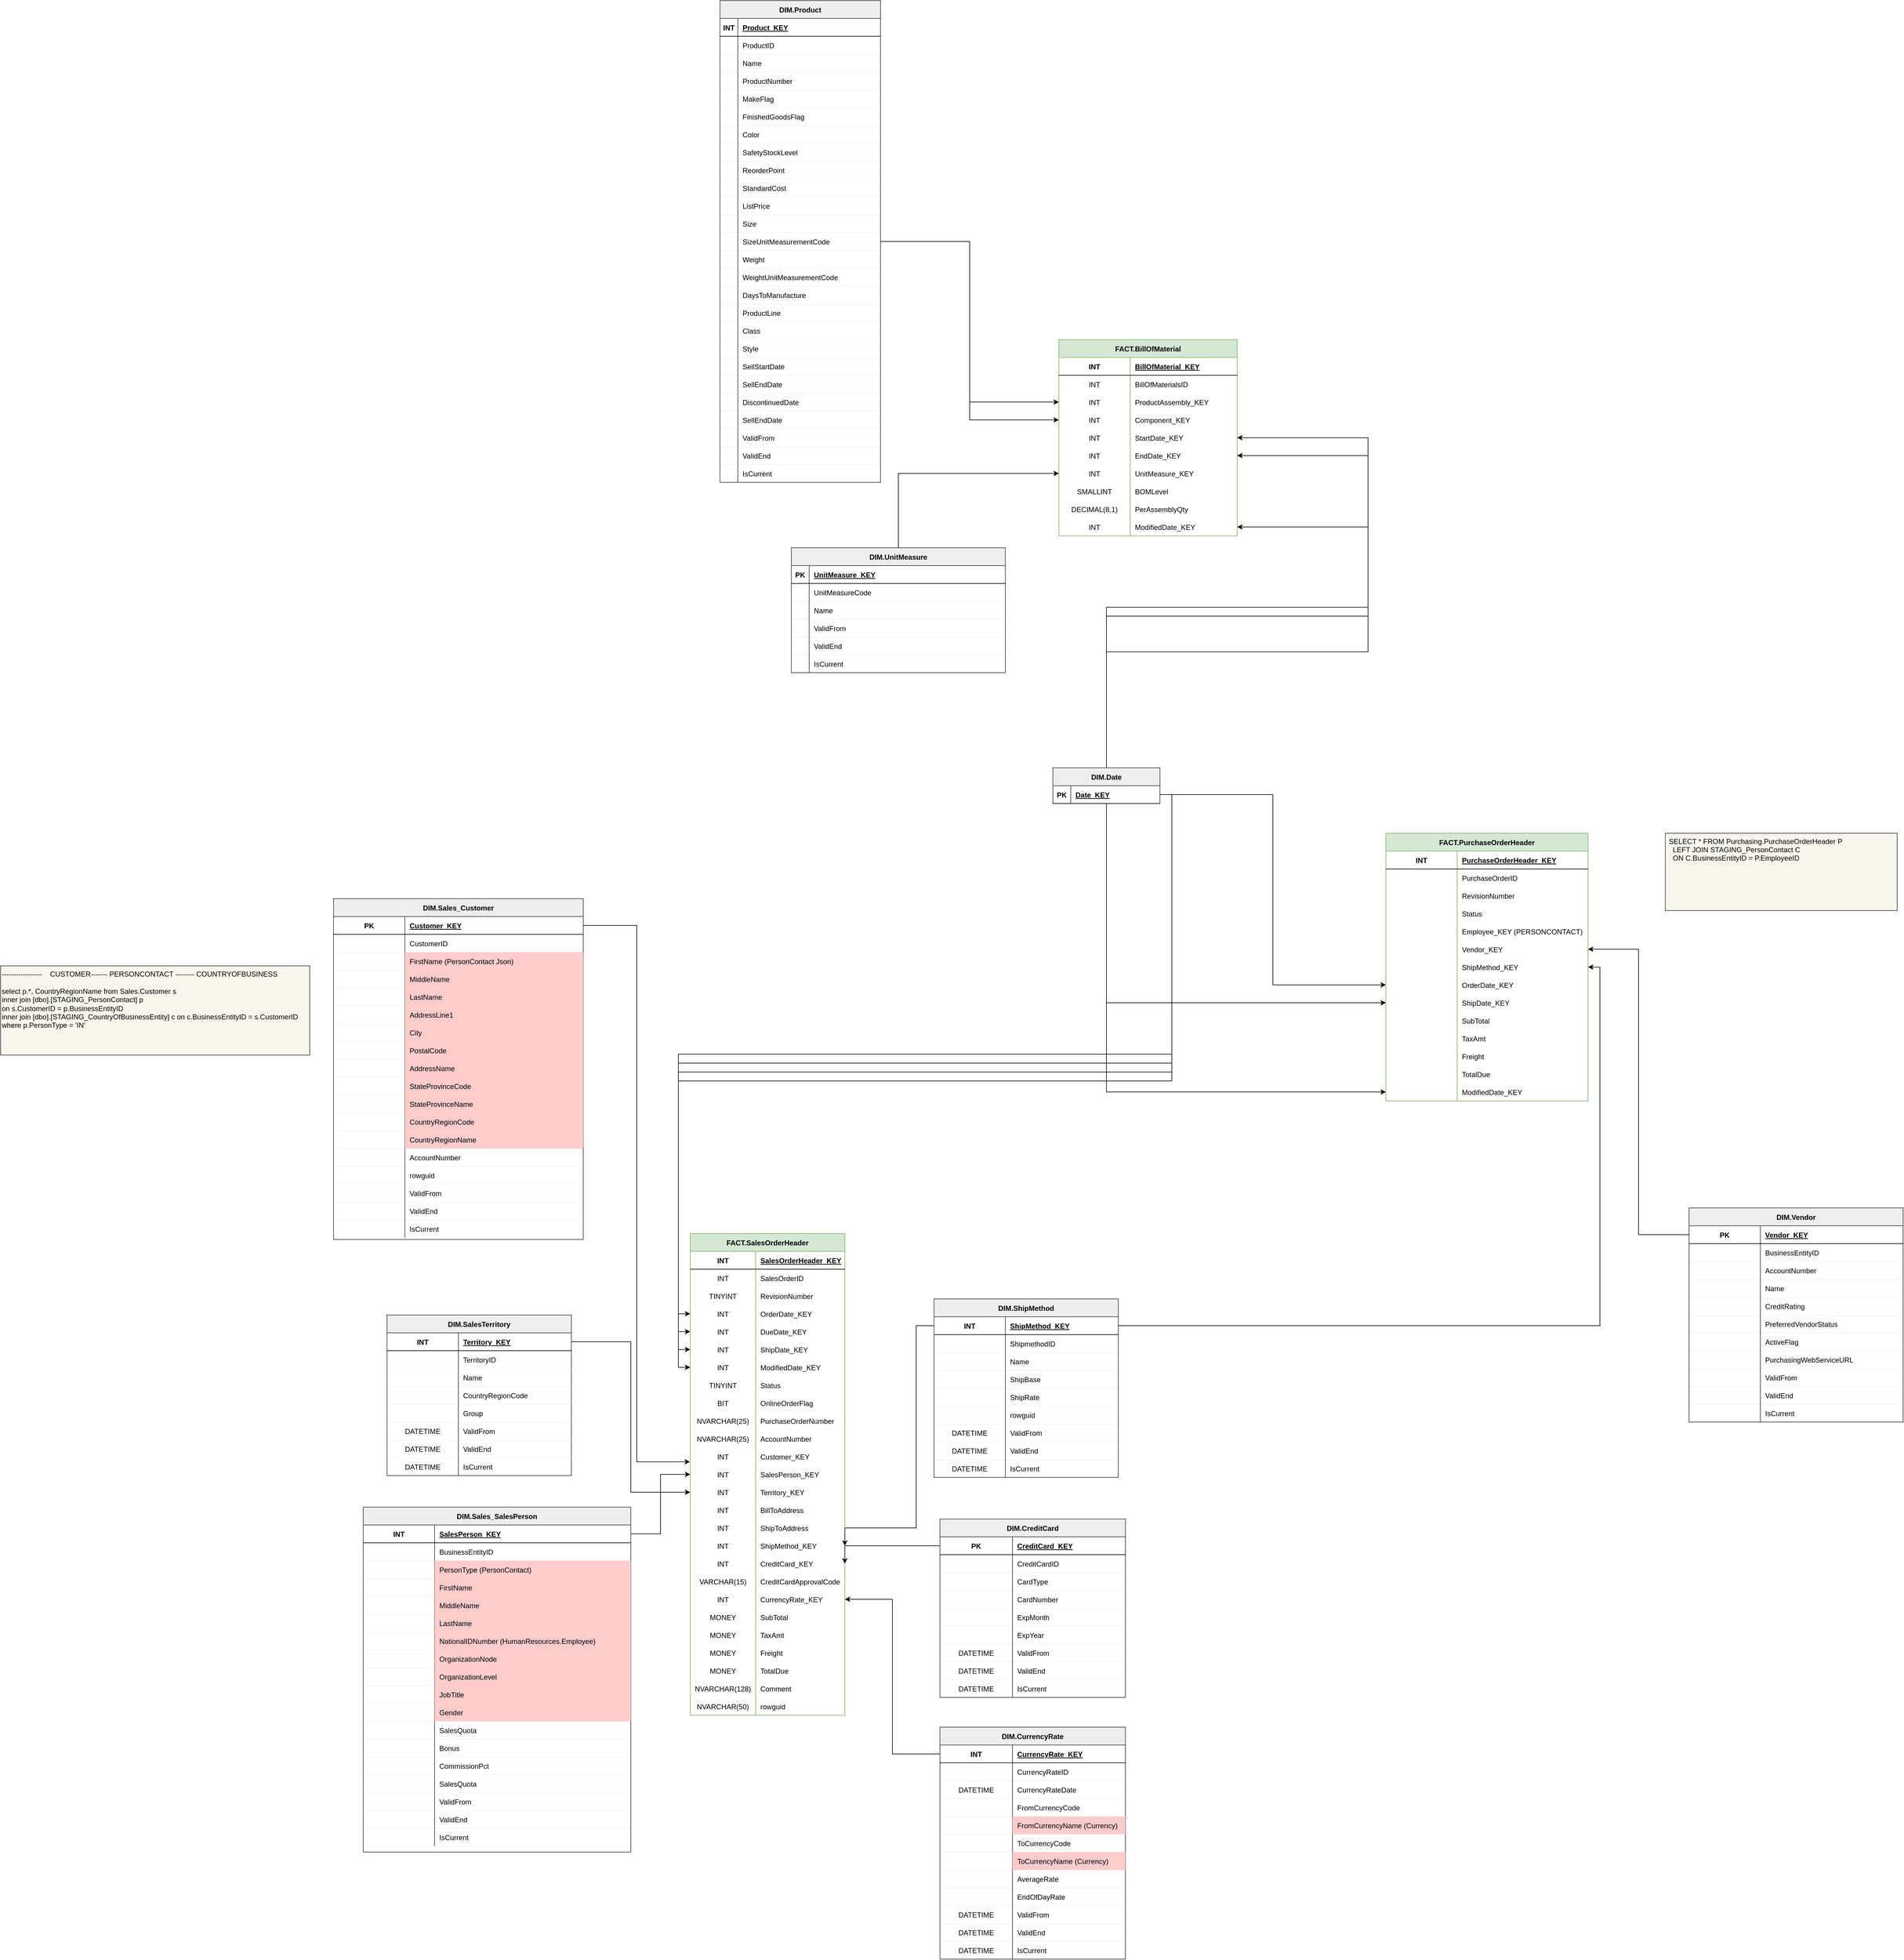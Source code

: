 <mxfile version="20.8.23" type="github">
  <diagram name="Page-1" id="GlWja0gN1p0ySsXyDXXl">
    <mxGraphModel dx="4064" dy="2602" grid="1" gridSize="10" guides="1" tooltips="1" connect="1" arrows="1" fold="1" page="1" pageScale="1" pageWidth="2336" pageHeight="1654" math="0" shadow="0">
      <root>
        <mxCell id="0" />
        <mxCell id="1" parent="0" />
        <mxCell id="JzmHU07VCEZ0ORfchS_K-1" value="FACT.BillOfMaterial" style="shape=table;startSize=30;container=1;collapsible=1;childLayout=tableLayout;fixedRows=1;rowLines=0;fontStyle=1;align=center;resizeLast=1;fillColor=#d5e8d4;strokeColor=#82b366;" vertex="1" parent="1">
          <mxGeometry x="1440" y="320" width="300" height="330" as="geometry" />
        </mxCell>
        <mxCell id="JzmHU07VCEZ0ORfchS_K-2" value="" style="shape=tableRow;horizontal=0;startSize=0;swimlaneHead=0;swimlaneBody=0;fillColor=none;collapsible=0;dropTarget=0;points=[[0,0.5],[1,0.5]];portConstraint=eastwest;top=0;left=0;right=0;bottom=1;" vertex="1" parent="JzmHU07VCEZ0ORfchS_K-1">
          <mxGeometry y="30" width="300" height="30" as="geometry" />
        </mxCell>
        <mxCell id="JzmHU07VCEZ0ORfchS_K-3" value="INT" style="shape=partialRectangle;connectable=0;fillColor=none;top=0;left=0;bottom=0;right=0;fontStyle=1;overflow=hidden;" vertex="1" parent="JzmHU07VCEZ0ORfchS_K-2">
          <mxGeometry width="120" height="30" as="geometry">
            <mxRectangle width="120" height="30" as="alternateBounds" />
          </mxGeometry>
        </mxCell>
        <mxCell id="JzmHU07VCEZ0ORfchS_K-4" value="BillOfMaterial_KEY" style="shape=partialRectangle;connectable=0;fillColor=none;top=0;left=0;bottom=0;right=0;align=left;spacingLeft=6;fontStyle=5;overflow=hidden;" vertex="1" parent="JzmHU07VCEZ0ORfchS_K-2">
          <mxGeometry x="120" width="180" height="30" as="geometry">
            <mxRectangle width="180" height="30" as="alternateBounds" />
          </mxGeometry>
        </mxCell>
        <mxCell id="JzmHU07VCEZ0ORfchS_K-5" value="" style="shape=tableRow;horizontal=0;startSize=0;swimlaneHead=0;swimlaneBody=0;fillColor=none;collapsible=0;dropTarget=0;points=[[0,0.5],[1,0.5]];portConstraint=eastwest;top=0;left=0;right=0;bottom=0;" vertex="1" parent="JzmHU07VCEZ0ORfchS_K-1">
          <mxGeometry y="60" width="300" height="30" as="geometry" />
        </mxCell>
        <mxCell id="JzmHU07VCEZ0ORfchS_K-6" value="INT" style="shape=partialRectangle;connectable=0;fillColor=none;top=0;left=0;bottom=0;right=0;editable=1;overflow=hidden;" vertex="1" parent="JzmHU07VCEZ0ORfchS_K-5">
          <mxGeometry width="120" height="30" as="geometry">
            <mxRectangle width="120" height="30" as="alternateBounds" />
          </mxGeometry>
        </mxCell>
        <mxCell id="JzmHU07VCEZ0ORfchS_K-7" value="BillOfMaterialsID    " style="shape=partialRectangle;connectable=0;fillColor=none;top=0;left=0;bottom=0;right=0;align=left;spacingLeft=6;overflow=hidden;" vertex="1" parent="JzmHU07VCEZ0ORfchS_K-5">
          <mxGeometry x="120" width="180" height="30" as="geometry">
            <mxRectangle width="180" height="30" as="alternateBounds" />
          </mxGeometry>
        </mxCell>
        <mxCell id="JzmHU07VCEZ0ORfchS_K-8" value="" style="shape=tableRow;horizontal=0;startSize=0;swimlaneHead=0;swimlaneBody=0;fillColor=none;collapsible=0;dropTarget=0;points=[[0,0.5],[1,0.5]];portConstraint=eastwest;top=0;left=0;right=0;bottom=0;" vertex="1" parent="JzmHU07VCEZ0ORfchS_K-1">
          <mxGeometry y="90" width="300" height="30" as="geometry" />
        </mxCell>
        <mxCell id="JzmHU07VCEZ0ORfchS_K-9" value="INT" style="shape=partialRectangle;connectable=0;fillColor=none;top=0;left=0;bottom=0;right=0;editable=1;overflow=hidden;" vertex="1" parent="JzmHU07VCEZ0ORfchS_K-8">
          <mxGeometry width="120" height="30" as="geometry">
            <mxRectangle width="120" height="30" as="alternateBounds" />
          </mxGeometry>
        </mxCell>
        <mxCell id="JzmHU07VCEZ0ORfchS_K-10" value="ProductAssembly_KEY" style="shape=partialRectangle;connectable=0;fillColor=none;top=0;left=0;bottom=0;right=0;align=left;spacingLeft=6;overflow=hidden;" vertex="1" parent="JzmHU07VCEZ0ORfchS_K-8">
          <mxGeometry x="120" width="180" height="30" as="geometry">
            <mxRectangle width="180" height="30" as="alternateBounds" />
          </mxGeometry>
        </mxCell>
        <mxCell id="JzmHU07VCEZ0ORfchS_K-11" value="" style="shape=tableRow;horizontal=0;startSize=0;swimlaneHead=0;swimlaneBody=0;fillColor=none;collapsible=0;dropTarget=0;points=[[0,0.5],[1,0.5]];portConstraint=eastwest;top=0;left=0;right=0;bottom=0;" vertex="1" parent="JzmHU07VCEZ0ORfchS_K-1">
          <mxGeometry y="120" width="300" height="30" as="geometry" />
        </mxCell>
        <mxCell id="JzmHU07VCEZ0ORfchS_K-12" value="INT" style="shape=partialRectangle;connectable=0;fillColor=none;top=0;left=0;bottom=0;right=0;editable=1;overflow=hidden;" vertex="1" parent="JzmHU07VCEZ0ORfchS_K-11">
          <mxGeometry width="120" height="30" as="geometry">
            <mxRectangle width="120" height="30" as="alternateBounds" />
          </mxGeometry>
        </mxCell>
        <mxCell id="JzmHU07VCEZ0ORfchS_K-13" value="Component_KEY" style="shape=partialRectangle;connectable=0;fillColor=none;top=0;left=0;bottom=0;right=0;align=left;spacingLeft=6;overflow=hidden;" vertex="1" parent="JzmHU07VCEZ0ORfchS_K-11">
          <mxGeometry x="120" width="180" height="30" as="geometry">
            <mxRectangle width="180" height="30" as="alternateBounds" />
          </mxGeometry>
        </mxCell>
        <mxCell id="JzmHU07VCEZ0ORfchS_K-79" value="" style="shape=tableRow;horizontal=0;startSize=0;swimlaneHead=0;swimlaneBody=0;fillColor=none;collapsible=0;dropTarget=0;points=[[0,0.5],[1,0.5]];portConstraint=eastwest;top=0;left=0;right=0;bottom=0;" vertex="1" parent="JzmHU07VCEZ0ORfchS_K-1">
          <mxGeometry y="150" width="300" height="30" as="geometry" />
        </mxCell>
        <mxCell id="JzmHU07VCEZ0ORfchS_K-80" value="INT" style="shape=partialRectangle;connectable=0;fillColor=none;top=0;left=0;bottom=0;right=0;editable=1;overflow=hidden;" vertex="1" parent="JzmHU07VCEZ0ORfchS_K-79">
          <mxGeometry width="120" height="30" as="geometry">
            <mxRectangle width="120" height="30" as="alternateBounds" />
          </mxGeometry>
        </mxCell>
        <mxCell id="JzmHU07VCEZ0ORfchS_K-81" value="StartDate_KEY" style="shape=partialRectangle;connectable=0;fillColor=none;top=0;left=0;bottom=0;right=0;align=left;spacingLeft=6;overflow=hidden;" vertex="1" parent="JzmHU07VCEZ0ORfchS_K-79">
          <mxGeometry x="120" width="180" height="30" as="geometry">
            <mxRectangle width="180" height="30" as="alternateBounds" />
          </mxGeometry>
        </mxCell>
        <mxCell id="JzmHU07VCEZ0ORfchS_K-82" value="" style="shape=tableRow;horizontal=0;startSize=0;swimlaneHead=0;swimlaneBody=0;fillColor=none;collapsible=0;dropTarget=0;points=[[0,0.5],[1,0.5]];portConstraint=eastwest;top=0;left=0;right=0;bottom=0;" vertex="1" parent="JzmHU07VCEZ0ORfchS_K-1">
          <mxGeometry y="180" width="300" height="30" as="geometry" />
        </mxCell>
        <mxCell id="JzmHU07VCEZ0ORfchS_K-83" value="INT" style="shape=partialRectangle;connectable=0;fillColor=none;top=0;left=0;bottom=0;right=0;editable=1;overflow=hidden;" vertex="1" parent="JzmHU07VCEZ0ORfchS_K-82">
          <mxGeometry width="120" height="30" as="geometry">
            <mxRectangle width="120" height="30" as="alternateBounds" />
          </mxGeometry>
        </mxCell>
        <mxCell id="JzmHU07VCEZ0ORfchS_K-84" value="EndDate_KEY" style="shape=partialRectangle;connectable=0;fillColor=none;top=0;left=0;bottom=0;right=0;align=left;spacingLeft=6;overflow=hidden;" vertex="1" parent="JzmHU07VCEZ0ORfchS_K-82">
          <mxGeometry x="120" width="180" height="30" as="geometry">
            <mxRectangle width="180" height="30" as="alternateBounds" />
          </mxGeometry>
        </mxCell>
        <mxCell id="JzmHU07VCEZ0ORfchS_K-85" value="" style="shape=tableRow;horizontal=0;startSize=0;swimlaneHead=0;swimlaneBody=0;fillColor=none;collapsible=0;dropTarget=0;points=[[0,0.5],[1,0.5]];portConstraint=eastwest;top=0;left=0;right=0;bottom=0;" vertex="1" parent="JzmHU07VCEZ0ORfchS_K-1">
          <mxGeometry y="210" width="300" height="30" as="geometry" />
        </mxCell>
        <mxCell id="JzmHU07VCEZ0ORfchS_K-86" value="INT" style="shape=partialRectangle;connectable=0;fillColor=none;top=0;left=0;bottom=0;right=0;editable=1;overflow=hidden;" vertex="1" parent="JzmHU07VCEZ0ORfchS_K-85">
          <mxGeometry width="120" height="30" as="geometry">
            <mxRectangle width="120" height="30" as="alternateBounds" />
          </mxGeometry>
        </mxCell>
        <mxCell id="JzmHU07VCEZ0ORfchS_K-87" value="UnitMeasure_KEY" style="shape=partialRectangle;connectable=0;fillColor=none;top=0;left=0;bottom=0;right=0;align=left;spacingLeft=6;overflow=hidden;" vertex="1" parent="JzmHU07VCEZ0ORfchS_K-85">
          <mxGeometry x="120" width="180" height="30" as="geometry">
            <mxRectangle width="180" height="30" as="alternateBounds" />
          </mxGeometry>
        </mxCell>
        <mxCell id="JzmHU07VCEZ0ORfchS_K-88" value="" style="shape=tableRow;horizontal=0;startSize=0;swimlaneHead=0;swimlaneBody=0;fillColor=none;collapsible=0;dropTarget=0;points=[[0,0.5],[1,0.5]];portConstraint=eastwest;top=0;left=0;right=0;bottom=0;" vertex="1" parent="JzmHU07VCEZ0ORfchS_K-1">
          <mxGeometry y="240" width="300" height="30" as="geometry" />
        </mxCell>
        <mxCell id="JzmHU07VCEZ0ORfchS_K-89" value="SMALLINT" style="shape=partialRectangle;connectable=0;fillColor=none;top=0;left=0;bottom=0;right=0;editable=1;overflow=hidden;" vertex="1" parent="JzmHU07VCEZ0ORfchS_K-88">
          <mxGeometry width="120" height="30" as="geometry">
            <mxRectangle width="120" height="30" as="alternateBounds" />
          </mxGeometry>
        </mxCell>
        <mxCell id="JzmHU07VCEZ0ORfchS_K-90" value="BOMLevel    " style="shape=partialRectangle;connectable=0;fillColor=none;top=0;left=0;bottom=0;right=0;align=left;spacingLeft=6;overflow=hidden;" vertex="1" parent="JzmHU07VCEZ0ORfchS_K-88">
          <mxGeometry x="120" width="180" height="30" as="geometry">
            <mxRectangle width="180" height="30" as="alternateBounds" />
          </mxGeometry>
        </mxCell>
        <mxCell id="JzmHU07VCEZ0ORfchS_K-91" value="" style="shape=tableRow;horizontal=0;startSize=0;swimlaneHead=0;swimlaneBody=0;fillColor=none;collapsible=0;dropTarget=0;points=[[0,0.5],[1,0.5]];portConstraint=eastwest;top=0;left=0;right=0;bottom=0;" vertex="1" parent="JzmHU07VCEZ0ORfchS_K-1">
          <mxGeometry y="270" width="300" height="30" as="geometry" />
        </mxCell>
        <mxCell id="JzmHU07VCEZ0ORfchS_K-92" value="DECIMAL(8,1)" style="shape=partialRectangle;connectable=0;fillColor=none;top=0;left=0;bottom=0;right=0;editable=1;overflow=hidden;" vertex="1" parent="JzmHU07VCEZ0ORfchS_K-91">
          <mxGeometry width="120" height="30" as="geometry">
            <mxRectangle width="120" height="30" as="alternateBounds" />
          </mxGeometry>
        </mxCell>
        <mxCell id="JzmHU07VCEZ0ORfchS_K-93" value="PerAssemblyQty" style="shape=partialRectangle;connectable=0;fillColor=none;top=0;left=0;bottom=0;right=0;align=left;spacingLeft=6;overflow=hidden;" vertex="1" parent="JzmHU07VCEZ0ORfchS_K-91">
          <mxGeometry x="120" width="180" height="30" as="geometry">
            <mxRectangle width="180" height="30" as="alternateBounds" />
          </mxGeometry>
        </mxCell>
        <mxCell id="JzmHU07VCEZ0ORfchS_K-148" value="" style="shape=tableRow;horizontal=0;startSize=0;swimlaneHead=0;swimlaneBody=0;fillColor=none;collapsible=0;dropTarget=0;points=[[0,0.5],[1,0.5]];portConstraint=eastwest;top=0;left=0;right=0;bottom=0;" vertex="1" parent="JzmHU07VCEZ0ORfchS_K-1">
          <mxGeometry y="300" width="300" height="30" as="geometry" />
        </mxCell>
        <mxCell id="JzmHU07VCEZ0ORfchS_K-149" value="INT" style="shape=partialRectangle;connectable=0;fillColor=none;top=0;left=0;bottom=0;right=0;editable=1;overflow=hidden;" vertex="1" parent="JzmHU07VCEZ0ORfchS_K-148">
          <mxGeometry width="120" height="30" as="geometry">
            <mxRectangle width="120" height="30" as="alternateBounds" />
          </mxGeometry>
        </mxCell>
        <mxCell id="JzmHU07VCEZ0ORfchS_K-150" value="ModifiedDate_KEY" style="shape=partialRectangle;connectable=0;fillColor=none;top=0;left=0;bottom=0;right=0;align=left;spacingLeft=6;overflow=hidden;" vertex="1" parent="JzmHU07VCEZ0ORfchS_K-148">
          <mxGeometry x="120" width="180" height="30" as="geometry">
            <mxRectangle width="180" height="30" as="alternateBounds" />
          </mxGeometry>
        </mxCell>
        <mxCell id="JzmHU07VCEZ0ORfchS_K-103" style="edgeStyle=orthogonalEdgeStyle;rounded=0;orthogonalLoop=1;jettySize=auto;html=1;entryX=0;entryY=0.5;entryDx=0;entryDy=0;" edge="1" parent="1" source="JzmHU07VCEZ0ORfchS_K-40" target="JzmHU07VCEZ0ORfchS_K-8">
          <mxGeometry relative="1" as="geometry" />
        </mxCell>
        <mxCell id="JzmHU07VCEZ0ORfchS_K-104" style="edgeStyle=orthogonalEdgeStyle;rounded=0;orthogonalLoop=1;jettySize=auto;html=1;entryX=0;entryY=0.5;entryDx=0;entryDy=0;" edge="1" parent="1" source="JzmHU07VCEZ0ORfchS_K-40" target="JzmHU07VCEZ0ORfchS_K-11">
          <mxGeometry relative="1" as="geometry" />
        </mxCell>
        <mxCell id="JzmHU07VCEZ0ORfchS_K-40" value="DIM.Product" style="shape=table;startSize=30;container=1;collapsible=1;childLayout=tableLayout;fixedRows=1;rowLines=0;fontStyle=1;align=center;resizeLast=1;fillColor=#eeeeee;strokeColor=#36393d;" vertex="1" parent="1">
          <mxGeometry x="870" y="-250" width="270" height="810" as="geometry" />
        </mxCell>
        <mxCell id="JzmHU07VCEZ0ORfchS_K-41" value="" style="shape=tableRow;horizontal=0;startSize=0;swimlaneHead=0;swimlaneBody=0;fillColor=none;collapsible=0;dropTarget=0;points=[[0,0.5],[1,0.5]];portConstraint=eastwest;top=0;left=0;right=0;bottom=1;" vertex="1" parent="JzmHU07VCEZ0ORfchS_K-40">
          <mxGeometry y="30" width="270" height="30" as="geometry" />
        </mxCell>
        <mxCell id="JzmHU07VCEZ0ORfchS_K-42" value="INT" style="shape=partialRectangle;connectable=0;fillColor=none;top=0;left=0;bottom=0;right=0;fontStyle=1;overflow=hidden;" vertex="1" parent="JzmHU07VCEZ0ORfchS_K-41">
          <mxGeometry width="30" height="30" as="geometry">
            <mxRectangle width="30" height="30" as="alternateBounds" />
          </mxGeometry>
        </mxCell>
        <mxCell id="JzmHU07VCEZ0ORfchS_K-43" value="Product_KEY" style="shape=partialRectangle;connectable=0;fillColor=none;top=0;left=0;bottom=0;right=0;align=left;spacingLeft=6;fontStyle=5;overflow=hidden;" vertex="1" parent="JzmHU07VCEZ0ORfchS_K-41">
          <mxGeometry x="30" width="240" height="30" as="geometry">
            <mxRectangle width="240" height="30" as="alternateBounds" />
          </mxGeometry>
        </mxCell>
        <mxCell id="JzmHU07VCEZ0ORfchS_K-593" value="" style="shape=tableRow;horizontal=0;startSize=0;swimlaneHead=0;swimlaneBody=0;fillColor=none;collapsible=0;dropTarget=0;points=[[0,0.5],[1,0.5]];portConstraint=eastwest;top=0;left=0;right=0;bottom=1;strokeWidth=0;" vertex="1" parent="JzmHU07VCEZ0ORfchS_K-40">
          <mxGeometry y="60" width="270" height="30" as="geometry" />
        </mxCell>
        <mxCell id="JzmHU07VCEZ0ORfchS_K-594" value="" style="shape=partialRectangle;connectable=0;fillColor=none;top=0;left=0;bottom=0;right=0;fontStyle=0;overflow=hidden;" vertex="1" parent="JzmHU07VCEZ0ORfchS_K-593">
          <mxGeometry width="30" height="30" as="geometry">
            <mxRectangle width="30" height="30" as="alternateBounds" />
          </mxGeometry>
        </mxCell>
        <mxCell id="JzmHU07VCEZ0ORfchS_K-595" value="ProductID" style="shape=partialRectangle;connectable=0;fillColor=none;top=0;left=0;bottom=0;right=0;align=left;spacingLeft=6;fontStyle=0;overflow=hidden;" vertex="1" parent="JzmHU07VCEZ0ORfchS_K-593">
          <mxGeometry x="30" width="240" height="30" as="geometry">
            <mxRectangle width="240" height="30" as="alternateBounds" />
          </mxGeometry>
        </mxCell>
        <mxCell id="JzmHU07VCEZ0ORfchS_K-614" value="" style="shape=tableRow;horizontal=0;startSize=0;swimlaneHead=0;swimlaneBody=0;fillColor=none;collapsible=0;dropTarget=0;points=[[0,0.5],[1,0.5]];portConstraint=eastwest;top=0;left=0;right=0;bottom=1;strokeWidth=0;" vertex="1" parent="JzmHU07VCEZ0ORfchS_K-40">
          <mxGeometry y="90" width="270" height="30" as="geometry" />
        </mxCell>
        <mxCell id="JzmHU07VCEZ0ORfchS_K-615" value="" style="shape=partialRectangle;connectable=0;fillColor=none;top=0;left=0;bottom=0;right=0;fontStyle=0;overflow=hidden;" vertex="1" parent="JzmHU07VCEZ0ORfchS_K-614">
          <mxGeometry width="30" height="30" as="geometry">
            <mxRectangle width="30" height="30" as="alternateBounds" />
          </mxGeometry>
        </mxCell>
        <mxCell id="JzmHU07VCEZ0ORfchS_K-616" value="Name" style="shape=partialRectangle;connectable=0;fillColor=none;top=0;left=0;bottom=0;right=0;align=left;spacingLeft=6;fontStyle=0;overflow=hidden;" vertex="1" parent="JzmHU07VCEZ0ORfchS_K-614">
          <mxGeometry x="30" width="240" height="30" as="geometry">
            <mxRectangle width="240" height="30" as="alternateBounds" />
          </mxGeometry>
        </mxCell>
        <mxCell id="JzmHU07VCEZ0ORfchS_K-617" value="" style="shape=tableRow;horizontal=0;startSize=0;swimlaneHead=0;swimlaneBody=0;fillColor=none;collapsible=0;dropTarget=0;points=[[0,0.5],[1,0.5]];portConstraint=eastwest;top=0;left=0;right=0;bottom=1;strokeWidth=0;" vertex="1" parent="JzmHU07VCEZ0ORfchS_K-40">
          <mxGeometry y="120" width="270" height="30" as="geometry" />
        </mxCell>
        <mxCell id="JzmHU07VCEZ0ORfchS_K-618" value="" style="shape=partialRectangle;connectable=0;fillColor=none;top=0;left=0;bottom=0;right=0;fontStyle=0;overflow=hidden;" vertex="1" parent="JzmHU07VCEZ0ORfchS_K-617">
          <mxGeometry width="30" height="30" as="geometry">
            <mxRectangle width="30" height="30" as="alternateBounds" />
          </mxGeometry>
        </mxCell>
        <mxCell id="JzmHU07VCEZ0ORfchS_K-619" value="ProductNumber" style="shape=partialRectangle;connectable=0;fillColor=none;top=0;left=0;bottom=0;right=0;align=left;spacingLeft=6;fontStyle=0;overflow=hidden;" vertex="1" parent="JzmHU07VCEZ0ORfchS_K-617">
          <mxGeometry x="30" width="240" height="30" as="geometry">
            <mxRectangle width="240" height="30" as="alternateBounds" />
          </mxGeometry>
        </mxCell>
        <mxCell id="JzmHU07VCEZ0ORfchS_K-620" value="" style="shape=tableRow;horizontal=0;startSize=0;swimlaneHead=0;swimlaneBody=0;fillColor=none;collapsible=0;dropTarget=0;points=[[0,0.5],[1,0.5]];portConstraint=eastwest;top=0;left=0;right=0;bottom=1;strokeWidth=0;" vertex="1" parent="JzmHU07VCEZ0ORfchS_K-40">
          <mxGeometry y="150" width="270" height="30" as="geometry" />
        </mxCell>
        <mxCell id="JzmHU07VCEZ0ORfchS_K-621" value="" style="shape=partialRectangle;connectable=0;fillColor=none;top=0;left=0;bottom=0;right=0;fontStyle=0;overflow=hidden;" vertex="1" parent="JzmHU07VCEZ0ORfchS_K-620">
          <mxGeometry width="30" height="30" as="geometry">
            <mxRectangle width="30" height="30" as="alternateBounds" />
          </mxGeometry>
        </mxCell>
        <mxCell id="JzmHU07VCEZ0ORfchS_K-622" value="MakeFlag" style="shape=partialRectangle;connectable=0;fillColor=none;top=0;left=0;bottom=0;right=0;align=left;spacingLeft=6;fontStyle=0;overflow=hidden;" vertex="1" parent="JzmHU07VCEZ0ORfchS_K-620">
          <mxGeometry x="30" width="240" height="30" as="geometry">
            <mxRectangle width="240" height="30" as="alternateBounds" />
          </mxGeometry>
        </mxCell>
        <mxCell id="JzmHU07VCEZ0ORfchS_K-623" value="" style="shape=tableRow;horizontal=0;startSize=0;swimlaneHead=0;swimlaneBody=0;fillColor=none;collapsible=0;dropTarget=0;points=[[0,0.5],[1,0.5]];portConstraint=eastwest;top=0;left=0;right=0;bottom=1;strokeWidth=0;" vertex="1" parent="JzmHU07VCEZ0ORfchS_K-40">
          <mxGeometry y="180" width="270" height="30" as="geometry" />
        </mxCell>
        <mxCell id="JzmHU07VCEZ0ORfchS_K-624" value="" style="shape=partialRectangle;connectable=0;fillColor=none;top=0;left=0;bottom=0;right=0;fontStyle=0;overflow=hidden;" vertex="1" parent="JzmHU07VCEZ0ORfchS_K-623">
          <mxGeometry width="30" height="30" as="geometry">
            <mxRectangle width="30" height="30" as="alternateBounds" />
          </mxGeometry>
        </mxCell>
        <mxCell id="JzmHU07VCEZ0ORfchS_K-625" value="FinishedGoodsFlag" style="shape=partialRectangle;connectable=0;fillColor=none;top=0;left=0;bottom=0;right=0;align=left;spacingLeft=6;fontStyle=0;overflow=hidden;" vertex="1" parent="JzmHU07VCEZ0ORfchS_K-623">
          <mxGeometry x="30" width="240" height="30" as="geometry">
            <mxRectangle width="240" height="30" as="alternateBounds" />
          </mxGeometry>
        </mxCell>
        <mxCell id="JzmHU07VCEZ0ORfchS_K-626" value="" style="shape=tableRow;horizontal=0;startSize=0;swimlaneHead=0;swimlaneBody=0;fillColor=none;collapsible=0;dropTarget=0;points=[[0,0.5],[1,0.5]];portConstraint=eastwest;top=0;left=0;right=0;bottom=1;strokeWidth=0;" vertex="1" parent="JzmHU07VCEZ0ORfchS_K-40">
          <mxGeometry y="210" width="270" height="30" as="geometry" />
        </mxCell>
        <mxCell id="JzmHU07VCEZ0ORfchS_K-627" value="" style="shape=partialRectangle;connectable=0;fillColor=none;top=0;left=0;bottom=0;right=0;fontStyle=0;overflow=hidden;" vertex="1" parent="JzmHU07VCEZ0ORfchS_K-626">
          <mxGeometry width="30" height="30" as="geometry">
            <mxRectangle width="30" height="30" as="alternateBounds" />
          </mxGeometry>
        </mxCell>
        <mxCell id="JzmHU07VCEZ0ORfchS_K-628" value="Color" style="shape=partialRectangle;connectable=0;fillColor=none;top=0;left=0;bottom=0;right=0;align=left;spacingLeft=6;fontStyle=0;overflow=hidden;" vertex="1" parent="JzmHU07VCEZ0ORfchS_K-626">
          <mxGeometry x="30" width="240" height="30" as="geometry">
            <mxRectangle width="240" height="30" as="alternateBounds" />
          </mxGeometry>
        </mxCell>
        <mxCell id="JzmHU07VCEZ0ORfchS_K-629" value="" style="shape=tableRow;horizontal=0;startSize=0;swimlaneHead=0;swimlaneBody=0;fillColor=none;collapsible=0;dropTarget=0;points=[[0,0.5],[1,0.5]];portConstraint=eastwest;top=0;left=0;right=0;bottom=1;strokeWidth=0;" vertex="1" parent="JzmHU07VCEZ0ORfchS_K-40">
          <mxGeometry y="240" width="270" height="30" as="geometry" />
        </mxCell>
        <mxCell id="JzmHU07VCEZ0ORfchS_K-630" value="" style="shape=partialRectangle;connectable=0;fillColor=none;top=0;left=0;bottom=0;right=0;fontStyle=0;overflow=hidden;" vertex="1" parent="JzmHU07VCEZ0ORfchS_K-629">
          <mxGeometry width="30" height="30" as="geometry">
            <mxRectangle width="30" height="30" as="alternateBounds" />
          </mxGeometry>
        </mxCell>
        <mxCell id="JzmHU07VCEZ0ORfchS_K-631" value="SafetyStockLevel" style="shape=partialRectangle;connectable=0;fillColor=none;top=0;left=0;bottom=0;right=0;align=left;spacingLeft=6;fontStyle=0;overflow=hidden;" vertex="1" parent="JzmHU07VCEZ0ORfchS_K-629">
          <mxGeometry x="30" width="240" height="30" as="geometry">
            <mxRectangle width="240" height="30" as="alternateBounds" />
          </mxGeometry>
        </mxCell>
        <mxCell id="JzmHU07VCEZ0ORfchS_K-632" value="" style="shape=tableRow;horizontal=0;startSize=0;swimlaneHead=0;swimlaneBody=0;fillColor=none;collapsible=0;dropTarget=0;points=[[0,0.5],[1,0.5]];portConstraint=eastwest;top=0;left=0;right=0;bottom=1;strokeWidth=0;" vertex="1" parent="JzmHU07VCEZ0ORfchS_K-40">
          <mxGeometry y="270" width="270" height="30" as="geometry" />
        </mxCell>
        <mxCell id="JzmHU07VCEZ0ORfchS_K-633" value="" style="shape=partialRectangle;connectable=0;fillColor=none;top=0;left=0;bottom=0;right=0;fontStyle=0;overflow=hidden;" vertex="1" parent="JzmHU07VCEZ0ORfchS_K-632">
          <mxGeometry width="30" height="30" as="geometry">
            <mxRectangle width="30" height="30" as="alternateBounds" />
          </mxGeometry>
        </mxCell>
        <mxCell id="JzmHU07VCEZ0ORfchS_K-634" value="ReorderPoint" style="shape=partialRectangle;connectable=0;fillColor=none;top=0;left=0;bottom=0;right=0;align=left;spacingLeft=6;fontStyle=0;overflow=hidden;" vertex="1" parent="JzmHU07VCEZ0ORfchS_K-632">
          <mxGeometry x="30" width="240" height="30" as="geometry">
            <mxRectangle width="240" height="30" as="alternateBounds" />
          </mxGeometry>
        </mxCell>
        <mxCell id="JzmHU07VCEZ0ORfchS_K-635" value="" style="shape=tableRow;horizontal=0;startSize=0;swimlaneHead=0;swimlaneBody=0;fillColor=none;collapsible=0;dropTarget=0;points=[[0,0.5],[1,0.5]];portConstraint=eastwest;top=0;left=0;right=0;bottom=1;strokeWidth=0;" vertex="1" parent="JzmHU07VCEZ0ORfchS_K-40">
          <mxGeometry y="300" width="270" height="30" as="geometry" />
        </mxCell>
        <mxCell id="JzmHU07VCEZ0ORfchS_K-636" value="" style="shape=partialRectangle;connectable=0;fillColor=none;top=0;left=0;bottom=0;right=0;fontStyle=0;overflow=hidden;" vertex="1" parent="JzmHU07VCEZ0ORfchS_K-635">
          <mxGeometry width="30" height="30" as="geometry">
            <mxRectangle width="30" height="30" as="alternateBounds" />
          </mxGeometry>
        </mxCell>
        <mxCell id="JzmHU07VCEZ0ORfchS_K-637" value="StandardCost" style="shape=partialRectangle;connectable=0;fillColor=none;top=0;left=0;bottom=0;right=0;align=left;spacingLeft=6;fontStyle=0;overflow=hidden;" vertex="1" parent="JzmHU07VCEZ0ORfchS_K-635">
          <mxGeometry x="30" width="240" height="30" as="geometry">
            <mxRectangle width="240" height="30" as="alternateBounds" />
          </mxGeometry>
        </mxCell>
        <mxCell id="JzmHU07VCEZ0ORfchS_K-638" value="" style="shape=tableRow;horizontal=0;startSize=0;swimlaneHead=0;swimlaneBody=0;fillColor=none;collapsible=0;dropTarget=0;points=[[0,0.5],[1,0.5]];portConstraint=eastwest;top=0;left=0;right=0;bottom=1;strokeWidth=0;" vertex="1" parent="JzmHU07VCEZ0ORfchS_K-40">
          <mxGeometry y="330" width="270" height="30" as="geometry" />
        </mxCell>
        <mxCell id="JzmHU07VCEZ0ORfchS_K-639" value="" style="shape=partialRectangle;connectable=0;fillColor=none;top=0;left=0;bottom=0;right=0;fontStyle=0;overflow=hidden;" vertex="1" parent="JzmHU07VCEZ0ORfchS_K-638">
          <mxGeometry width="30" height="30" as="geometry">
            <mxRectangle width="30" height="30" as="alternateBounds" />
          </mxGeometry>
        </mxCell>
        <mxCell id="JzmHU07VCEZ0ORfchS_K-640" value="ListPrice" style="shape=partialRectangle;connectable=0;fillColor=none;top=0;left=0;bottom=0;right=0;align=left;spacingLeft=6;fontStyle=0;overflow=hidden;" vertex="1" parent="JzmHU07VCEZ0ORfchS_K-638">
          <mxGeometry x="30" width="240" height="30" as="geometry">
            <mxRectangle width="240" height="30" as="alternateBounds" />
          </mxGeometry>
        </mxCell>
        <mxCell id="JzmHU07VCEZ0ORfchS_K-641" value="" style="shape=tableRow;horizontal=0;startSize=0;swimlaneHead=0;swimlaneBody=0;fillColor=none;collapsible=0;dropTarget=0;points=[[0,0.5],[1,0.5]];portConstraint=eastwest;top=0;left=0;right=0;bottom=1;strokeWidth=0;" vertex="1" parent="JzmHU07VCEZ0ORfchS_K-40">
          <mxGeometry y="360" width="270" height="30" as="geometry" />
        </mxCell>
        <mxCell id="JzmHU07VCEZ0ORfchS_K-642" value="" style="shape=partialRectangle;connectable=0;fillColor=none;top=0;left=0;bottom=0;right=0;fontStyle=0;overflow=hidden;" vertex="1" parent="JzmHU07VCEZ0ORfchS_K-641">
          <mxGeometry width="30" height="30" as="geometry">
            <mxRectangle width="30" height="30" as="alternateBounds" />
          </mxGeometry>
        </mxCell>
        <mxCell id="JzmHU07VCEZ0ORfchS_K-643" value="Size" style="shape=partialRectangle;connectable=0;fillColor=none;top=0;left=0;bottom=0;right=0;align=left;spacingLeft=6;fontStyle=0;overflow=hidden;" vertex="1" parent="JzmHU07VCEZ0ORfchS_K-641">
          <mxGeometry x="30" width="240" height="30" as="geometry">
            <mxRectangle width="240" height="30" as="alternateBounds" />
          </mxGeometry>
        </mxCell>
        <mxCell id="JzmHU07VCEZ0ORfchS_K-644" value="" style="shape=tableRow;horizontal=0;startSize=0;swimlaneHead=0;swimlaneBody=0;fillColor=none;collapsible=0;dropTarget=0;points=[[0,0.5],[1,0.5]];portConstraint=eastwest;top=0;left=0;right=0;bottom=1;strokeWidth=0;" vertex="1" parent="JzmHU07VCEZ0ORfchS_K-40">
          <mxGeometry y="390" width="270" height="30" as="geometry" />
        </mxCell>
        <mxCell id="JzmHU07VCEZ0ORfchS_K-645" value="" style="shape=partialRectangle;connectable=0;fillColor=none;top=0;left=0;bottom=0;right=0;fontStyle=0;overflow=hidden;" vertex="1" parent="JzmHU07VCEZ0ORfchS_K-644">
          <mxGeometry width="30" height="30" as="geometry">
            <mxRectangle width="30" height="30" as="alternateBounds" />
          </mxGeometry>
        </mxCell>
        <mxCell id="JzmHU07VCEZ0ORfchS_K-646" value="SizeUnitMeasurementCode" style="shape=partialRectangle;connectable=0;fillColor=none;top=0;left=0;bottom=0;right=0;align=left;spacingLeft=6;fontStyle=0;overflow=hidden;" vertex="1" parent="JzmHU07VCEZ0ORfchS_K-644">
          <mxGeometry x="30" width="240" height="30" as="geometry">
            <mxRectangle width="240" height="30" as="alternateBounds" />
          </mxGeometry>
        </mxCell>
        <mxCell id="JzmHU07VCEZ0ORfchS_K-647" value="" style="shape=tableRow;horizontal=0;startSize=0;swimlaneHead=0;swimlaneBody=0;fillColor=none;collapsible=0;dropTarget=0;points=[[0,0.5],[1,0.5]];portConstraint=eastwest;top=0;left=0;right=0;bottom=1;strokeWidth=0;" vertex="1" parent="JzmHU07VCEZ0ORfchS_K-40">
          <mxGeometry y="420" width="270" height="30" as="geometry" />
        </mxCell>
        <mxCell id="JzmHU07VCEZ0ORfchS_K-648" value="" style="shape=partialRectangle;connectable=0;fillColor=none;top=0;left=0;bottom=0;right=0;fontStyle=0;overflow=hidden;" vertex="1" parent="JzmHU07VCEZ0ORfchS_K-647">
          <mxGeometry width="30" height="30" as="geometry">
            <mxRectangle width="30" height="30" as="alternateBounds" />
          </mxGeometry>
        </mxCell>
        <mxCell id="JzmHU07VCEZ0ORfchS_K-649" value="Weight" style="shape=partialRectangle;connectable=0;fillColor=none;top=0;left=0;bottom=0;right=0;align=left;spacingLeft=6;fontStyle=0;overflow=hidden;" vertex="1" parent="JzmHU07VCEZ0ORfchS_K-647">
          <mxGeometry x="30" width="240" height="30" as="geometry">
            <mxRectangle width="240" height="30" as="alternateBounds" />
          </mxGeometry>
        </mxCell>
        <mxCell id="JzmHU07VCEZ0ORfchS_K-650" value="" style="shape=tableRow;horizontal=0;startSize=0;swimlaneHead=0;swimlaneBody=0;fillColor=none;collapsible=0;dropTarget=0;points=[[0,0.5],[1,0.5]];portConstraint=eastwest;top=0;left=0;right=0;bottom=1;strokeWidth=0;" vertex="1" parent="JzmHU07VCEZ0ORfchS_K-40">
          <mxGeometry y="450" width="270" height="30" as="geometry" />
        </mxCell>
        <mxCell id="JzmHU07VCEZ0ORfchS_K-651" value="" style="shape=partialRectangle;connectable=0;fillColor=none;top=0;left=0;bottom=0;right=0;fontStyle=0;overflow=hidden;" vertex="1" parent="JzmHU07VCEZ0ORfchS_K-650">
          <mxGeometry width="30" height="30" as="geometry">
            <mxRectangle width="30" height="30" as="alternateBounds" />
          </mxGeometry>
        </mxCell>
        <mxCell id="JzmHU07VCEZ0ORfchS_K-652" value="WeightUnitMeasurementCode" style="shape=partialRectangle;connectable=0;fillColor=none;top=0;left=0;bottom=0;right=0;align=left;spacingLeft=6;fontStyle=0;overflow=hidden;" vertex="1" parent="JzmHU07VCEZ0ORfchS_K-650">
          <mxGeometry x="30" width="240" height="30" as="geometry">
            <mxRectangle width="240" height="30" as="alternateBounds" />
          </mxGeometry>
        </mxCell>
        <mxCell id="JzmHU07VCEZ0ORfchS_K-653" value="" style="shape=tableRow;horizontal=0;startSize=0;swimlaneHead=0;swimlaneBody=0;fillColor=none;collapsible=0;dropTarget=0;points=[[0,0.5],[1,0.5]];portConstraint=eastwest;top=0;left=0;right=0;bottom=1;strokeWidth=0;" vertex="1" parent="JzmHU07VCEZ0ORfchS_K-40">
          <mxGeometry y="480" width="270" height="30" as="geometry" />
        </mxCell>
        <mxCell id="JzmHU07VCEZ0ORfchS_K-654" value="" style="shape=partialRectangle;connectable=0;fillColor=none;top=0;left=0;bottom=0;right=0;fontStyle=0;overflow=hidden;" vertex="1" parent="JzmHU07VCEZ0ORfchS_K-653">
          <mxGeometry width="30" height="30" as="geometry">
            <mxRectangle width="30" height="30" as="alternateBounds" />
          </mxGeometry>
        </mxCell>
        <mxCell id="JzmHU07VCEZ0ORfchS_K-655" value="DaysToManufacture" style="shape=partialRectangle;connectable=0;fillColor=none;top=0;left=0;bottom=0;right=0;align=left;spacingLeft=6;fontStyle=0;overflow=hidden;" vertex="1" parent="JzmHU07VCEZ0ORfchS_K-653">
          <mxGeometry x="30" width="240" height="30" as="geometry">
            <mxRectangle width="240" height="30" as="alternateBounds" />
          </mxGeometry>
        </mxCell>
        <mxCell id="JzmHU07VCEZ0ORfchS_K-656" value="" style="shape=tableRow;horizontal=0;startSize=0;swimlaneHead=0;swimlaneBody=0;fillColor=none;collapsible=0;dropTarget=0;points=[[0,0.5],[1,0.5]];portConstraint=eastwest;top=0;left=0;right=0;bottom=1;strokeWidth=0;" vertex="1" parent="JzmHU07VCEZ0ORfchS_K-40">
          <mxGeometry y="510" width="270" height="30" as="geometry" />
        </mxCell>
        <mxCell id="JzmHU07VCEZ0ORfchS_K-657" value="" style="shape=partialRectangle;connectable=0;fillColor=none;top=0;left=0;bottom=0;right=0;fontStyle=0;overflow=hidden;" vertex="1" parent="JzmHU07VCEZ0ORfchS_K-656">
          <mxGeometry width="30" height="30" as="geometry">
            <mxRectangle width="30" height="30" as="alternateBounds" />
          </mxGeometry>
        </mxCell>
        <mxCell id="JzmHU07VCEZ0ORfchS_K-658" value="ProductLine" style="shape=partialRectangle;connectable=0;fillColor=none;top=0;left=0;bottom=0;right=0;align=left;spacingLeft=6;fontStyle=0;overflow=hidden;" vertex="1" parent="JzmHU07VCEZ0ORfchS_K-656">
          <mxGeometry x="30" width="240" height="30" as="geometry">
            <mxRectangle width="240" height="30" as="alternateBounds" />
          </mxGeometry>
        </mxCell>
        <mxCell id="JzmHU07VCEZ0ORfchS_K-659" value="" style="shape=tableRow;horizontal=0;startSize=0;swimlaneHead=0;swimlaneBody=0;fillColor=none;collapsible=0;dropTarget=0;points=[[0,0.5],[1,0.5]];portConstraint=eastwest;top=0;left=0;right=0;bottom=1;strokeWidth=0;" vertex="1" parent="JzmHU07VCEZ0ORfchS_K-40">
          <mxGeometry y="540" width="270" height="30" as="geometry" />
        </mxCell>
        <mxCell id="JzmHU07VCEZ0ORfchS_K-660" value="" style="shape=partialRectangle;connectable=0;fillColor=none;top=0;left=0;bottom=0;right=0;fontStyle=0;overflow=hidden;" vertex="1" parent="JzmHU07VCEZ0ORfchS_K-659">
          <mxGeometry width="30" height="30" as="geometry">
            <mxRectangle width="30" height="30" as="alternateBounds" />
          </mxGeometry>
        </mxCell>
        <mxCell id="JzmHU07VCEZ0ORfchS_K-661" value="Class" style="shape=partialRectangle;connectable=0;fillColor=none;top=0;left=0;bottom=0;right=0;align=left;spacingLeft=6;fontStyle=0;overflow=hidden;" vertex="1" parent="JzmHU07VCEZ0ORfchS_K-659">
          <mxGeometry x="30" width="240" height="30" as="geometry">
            <mxRectangle width="240" height="30" as="alternateBounds" />
          </mxGeometry>
        </mxCell>
        <mxCell id="JzmHU07VCEZ0ORfchS_K-662" value="" style="shape=tableRow;horizontal=0;startSize=0;swimlaneHead=0;swimlaneBody=0;fillColor=none;collapsible=0;dropTarget=0;points=[[0,0.5],[1,0.5]];portConstraint=eastwest;top=0;left=0;right=0;bottom=1;strokeWidth=0;" vertex="1" parent="JzmHU07VCEZ0ORfchS_K-40">
          <mxGeometry y="570" width="270" height="30" as="geometry" />
        </mxCell>
        <mxCell id="JzmHU07VCEZ0ORfchS_K-663" value="" style="shape=partialRectangle;connectable=0;fillColor=none;top=0;left=0;bottom=0;right=0;fontStyle=0;overflow=hidden;" vertex="1" parent="JzmHU07VCEZ0ORfchS_K-662">
          <mxGeometry width="30" height="30" as="geometry">
            <mxRectangle width="30" height="30" as="alternateBounds" />
          </mxGeometry>
        </mxCell>
        <mxCell id="JzmHU07VCEZ0ORfchS_K-664" value="Style" style="shape=partialRectangle;connectable=0;fillColor=none;top=0;left=0;bottom=0;right=0;align=left;spacingLeft=6;fontStyle=0;overflow=hidden;" vertex="1" parent="JzmHU07VCEZ0ORfchS_K-662">
          <mxGeometry x="30" width="240" height="30" as="geometry">
            <mxRectangle width="240" height="30" as="alternateBounds" />
          </mxGeometry>
        </mxCell>
        <mxCell id="JzmHU07VCEZ0ORfchS_K-665" value="" style="shape=tableRow;horizontal=0;startSize=0;swimlaneHead=0;swimlaneBody=0;fillColor=none;collapsible=0;dropTarget=0;points=[[0,0.5],[1,0.5]];portConstraint=eastwest;top=0;left=0;right=0;bottom=1;strokeWidth=0;" vertex="1" parent="JzmHU07VCEZ0ORfchS_K-40">
          <mxGeometry y="600" width="270" height="30" as="geometry" />
        </mxCell>
        <mxCell id="JzmHU07VCEZ0ORfchS_K-666" value="" style="shape=partialRectangle;connectable=0;fillColor=none;top=0;left=0;bottom=0;right=0;fontStyle=0;overflow=hidden;" vertex="1" parent="JzmHU07VCEZ0ORfchS_K-665">
          <mxGeometry width="30" height="30" as="geometry">
            <mxRectangle width="30" height="30" as="alternateBounds" />
          </mxGeometry>
        </mxCell>
        <mxCell id="JzmHU07VCEZ0ORfchS_K-667" value="SellStartDate" style="shape=partialRectangle;connectable=0;fillColor=none;top=0;left=0;bottom=0;right=0;align=left;spacingLeft=6;fontStyle=0;overflow=hidden;" vertex="1" parent="JzmHU07VCEZ0ORfchS_K-665">
          <mxGeometry x="30" width="240" height="30" as="geometry">
            <mxRectangle width="240" height="30" as="alternateBounds" />
          </mxGeometry>
        </mxCell>
        <mxCell id="JzmHU07VCEZ0ORfchS_K-668" value="" style="shape=tableRow;horizontal=0;startSize=0;swimlaneHead=0;swimlaneBody=0;fillColor=none;collapsible=0;dropTarget=0;points=[[0,0.5],[1,0.5]];portConstraint=eastwest;top=0;left=0;right=0;bottom=1;strokeWidth=0;" vertex="1" parent="JzmHU07VCEZ0ORfchS_K-40">
          <mxGeometry y="630" width="270" height="30" as="geometry" />
        </mxCell>
        <mxCell id="JzmHU07VCEZ0ORfchS_K-669" value="" style="shape=partialRectangle;connectable=0;fillColor=none;top=0;left=0;bottom=0;right=0;fontStyle=0;overflow=hidden;" vertex="1" parent="JzmHU07VCEZ0ORfchS_K-668">
          <mxGeometry width="30" height="30" as="geometry">
            <mxRectangle width="30" height="30" as="alternateBounds" />
          </mxGeometry>
        </mxCell>
        <mxCell id="JzmHU07VCEZ0ORfchS_K-670" value="SellEndDate" style="shape=partialRectangle;connectable=0;fillColor=none;top=0;left=0;bottom=0;right=0;align=left;spacingLeft=6;fontStyle=0;overflow=hidden;" vertex="1" parent="JzmHU07VCEZ0ORfchS_K-668">
          <mxGeometry x="30" width="240" height="30" as="geometry">
            <mxRectangle width="240" height="30" as="alternateBounds" />
          </mxGeometry>
        </mxCell>
        <mxCell id="JzmHU07VCEZ0ORfchS_K-671" value="" style="shape=tableRow;horizontal=0;startSize=0;swimlaneHead=0;swimlaneBody=0;fillColor=none;collapsible=0;dropTarget=0;points=[[0,0.5],[1,0.5]];portConstraint=eastwest;top=0;left=0;right=0;bottom=1;strokeWidth=0;" vertex="1" parent="JzmHU07VCEZ0ORfchS_K-40">
          <mxGeometry y="660" width="270" height="30" as="geometry" />
        </mxCell>
        <mxCell id="JzmHU07VCEZ0ORfchS_K-672" value="" style="shape=partialRectangle;connectable=0;fillColor=none;top=0;left=0;bottom=0;right=0;fontStyle=0;overflow=hidden;" vertex="1" parent="JzmHU07VCEZ0ORfchS_K-671">
          <mxGeometry width="30" height="30" as="geometry">
            <mxRectangle width="30" height="30" as="alternateBounds" />
          </mxGeometry>
        </mxCell>
        <mxCell id="JzmHU07VCEZ0ORfchS_K-673" value="DiscontinuedDate" style="shape=partialRectangle;connectable=0;fillColor=none;top=0;left=0;bottom=0;right=0;align=left;spacingLeft=6;fontStyle=0;overflow=hidden;" vertex="1" parent="JzmHU07VCEZ0ORfchS_K-671">
          <mxGeometry x="30" width="240" height="30" as="geometry">
            <mxRectangle width="240" height="30" as="alternateBounds" />
          </mxGeometry>
        </mxCell>
        <mxCell id="JzmHU07VCEZ0ORfchS_K-674" value="" style="shape=tableRow;horizontal=0;startSize=0;swimlaneHead=0;swimlaneBody=0;fillColor=none;collapsible=0;dropTarget=0;points=[[0,0.5],[1,0.5]];portConstraint=eastwest;top=0;left=0;right=0;bottom=1;strokeWidth=0;" vertex="1" parent="JzmHU07VCEZ0ORfchS_K-40">
          <mxGeometry y="690" width="270" height="30" as="geometry" />
        </mxCell>
        <mxCell id="JzmHU07VCEZ0ORfchS_K-675" value="" style="shape=partialRectangle;connectable=0;fillColor=none;top=0;left=0;bottom=0;right=0;fontStyle=0;overflow=hidden;" vertex="1" parent="JzmHU07VCEZ0ORfchS_K-674">
          <mxGeometry width="30" height="30" as="geometry">
            <mxRectangle width="30" height="30" as="alternateBounds" />
          </mxGeometry>
        </mxCell>
        <mxCell id="JzmHU07VCEZ0ORfchS_K-676" value="SellEndDate" style="shape=partialRectangle;connectable=0;fillColor=none;top=0;left=0;bottom=0;right=0;align=left;spacingLeft=6;fontStyle=0;overflow=hidden;" vertex="1" parent="JzmHU07VCEZ0ORfchS_K-674">
          <mxGeometry x="30" width="240" height="30" as="geometry">
            <mxRectangle width="240" height="30" as="alternateBounds" />
          </mxGeometry>
        </mxCell>
        <mxCell id="JzmHU07VCEZ0ORfchS_K-701" value="" style="shape=tableRow;horizontal=0;startSize=0;swimlaneHead=0;swimlaneBody=0;fillColor=none;collapsible=0;dropTarget=0;points=[[0,0.5],[1,0.5]];portConstraint=eastwest;top=0;left=0;right=0;bottom=1;strokeWidth=0;" vertex="1" parent="JzmHU07VCEZ0ORfchS_K-40">
          <mxGeometry y="720" width="270" height="30" as="geometry" />
        </mxCell>
        <mxCell id="JzmHU07VCEZ0ORfchS_K-702" value="" style="shape=partialRectangle;connectable=0;fillColor=none;top=0;left=0;bottom=0;right=0;fontStyle=0;overflow=hidden;" vertex="1" parent="JzmHU07VCEZ0ORfchS_K-701">
          <mxGeometry width="30" height="30" as="geometry">
            <mxRectangle width="30" height="30" as="alternateBounds" />
          </mxGeometry>
        </mxCell>
        <mxCell id="JzmHU07VCEZ0ORfchS_K-703" value="ValidFrom" style="shape=partialRectangle;connectable=0;fillColor=none;top=0;left=0;bottom=0;right=0;align=left;spacingLeft=6;fontStyle=0;overflow=hidden;" vertex="1" parent="JzmHU07VCEZ0ORfchS_K-701">
          <mxGeometry x="30" width="240" height="30" as="geometry">
            <mxRectangle width="240" height="30" as="alternateBounds" />
          </mxGeometry>
        </mxCell>
        <mxCell id="JzmHU07VCEZ0ORfchS_K-704" value="" style="shape=tableRow;horizontal=0;startSize=0;swimlaneHead=0;swimlaneBody=0;fillColor=none;collapsible=0;dropTarget=0;points=[[0,0.5],[1,0.5]];portConstraint=eastwest;top=0;left=0;right=0;bottom=1;strokeWidth=0;" vertex="1" parent="JzmHU07VCEZ0ORfchS_K-40">
          <mxGeometry y="750" width="270" height="30" as="geometry" />
        </mxCell>
        <mxCell id="JzmHU07VCEZ0ORfchS_K-705" value="" style="shape=partialRectangle;connectable=0;fillColor=none;top=0;left=0;bottom=0;right=0;fontStyle=0;overflow=hidden;" vertex="1" parent="JzmHU07VCEZ0ORfchS_K-704">
          <mxGeometry width="30" height="30" as="geometry">
            <mxRectangle width="30" height="30" as="alternateBounds" />
          </mxGeometry>
        </mxCell>
        <mxCell id="JzmHU07VCEZ0ORfchS_K-706" value="ValidEnd" style="shape=partialRectangle;connectable=0;fillColor=none;top=0;left=0;bottom=0;right=0;align=left;spacingLeft=6;fontStyle=0;overflow=hidden;" vertex="1" parent="JzmHU07VCEZ0ORfchS_K-704">
          <mxGeometry x="30" width="240" height="30" as="geometry">
            <mxRectangle width="240" height="30" as="alternateBounds" />
          </mxGeometry>
        </mxCell>
        <mxCell id="JzmHU07VCEZ0ORfchS_K-707" value="" style="shape=tableRow;horizontal=0;startSize=0;swimlaneHead=0;swimlaneBody=0;fillColor=none;collapsible=0;dropTarget=0;points=[[0,0.5],[1,0.5]];portConstraint=eastwest;top=0;left=0;right=0;bottom=1;strokeWidth=0;" vertex="1" parent="JzmHU07VCEZ0ORfchS_K-40">
          <mxGeometry y="780" width="270" height="30" as="geometry" />
        </mxCell>
        <mxCell id="JzmHU07VCEZ0ORfchS_K-708" value="" style="shape=partialRectangle;connectable=0;fillColor=none;top=0;left=0;bottom=0;right=0;fontStyle=0;overflow=hidden;" vertex="1" parent="JzmHU07VCEZ0ORfchS_K-707">
          <mxGeometry width="30" height="30" as="geometry">
            <mxRectangle width="30" height="30" as="alternateBounds" />
          </mxGeometry>
        </mxCell>
        <mxCell id="JzmHU07VCEZ0ORfchS_K-709" value="IsCurrent" style="shape=partialRectangle;connectable=0;fillColor=none;top=0;left=0;bottom=0;right=0;align=left;spacingLeft=6;fontStyle=0;overflow=hidden;" vertex="1" parent="JzmHU07VCEZ0ORfchS_K-707">
          <mxGeometry x="30" width="240" height="30" as="geometry">
            <mxRectangle width="240" height="30" as="alternateBounds" />
          </mxGeometry>
        </mxCell>
        <mxCell id="JzmHU07VCEZ0ORfchS_K-102" style="edgeStyle=orthogonalEdgeStyle;rounded=0;orthogonalLoop=1;jettySize=auto;html=1;entryX=0;entryY=0.5;entryDx=0;entryDy=0;" edge="1" parent="1" source="JzmHU07VCEZ0ORfchS_K-53" target="JzmHU07VCEZ0ORfchS_K-85">
          <mxGeometry relative="1" as="geometry" />
        </mxCell>
        <mxCell id="JzmHU07VCEZ0ORfchS_K-53" value="DIM.UnitMeasure" style="shape=table;startSize=30;container=1;collapsible=1;childLayout=tableLayout;fixedRows=1;rowLines=0;fontStyle=1;align=center;resizeLast=1;fillColor=#eeeeee;strokeColor=#36393d;" vertex="1" parent="1">
          <mxGeometry x="990" y="670" width="360" height="210" as="geometry" />
        </mxCell>
        <mxCell id="JzmHU07VCEZ0ORfchS_K-54" value="" style="shape=tableRow;horizontal=0;startSize=0;swimlaneHead=0;swimlaneBody=0;fillColor=none;collapsible=0;dropTarget=0;points=[[0,0.5],[1,0.5]];portConstraint=eastwest;top=0;left=0;right=0;bottom=1;" vertex="1" parent="JzmHU07VCEZ0ORfchS_K-53">
          <mxGeometry y="30" width="360" height="30" as="geometry" />
        </mxCell>
        <mxCell id="JzmHU07VCEZ0ORfchS_K-55" value="PK" style="shape=partialRectangle;connectable=0;fillColor=none;top=0;left=0;bottom=0;right=0;fontStyle=1;overflow=hidden;" vertex="1" parent="JzmHU07VCEZ0ORfchS_K-54">
          <mxGeometry width="30" height="30" as="geometry">
            <mxRectangle width="30" height="30" as="alternateBounds" />
          </mxGeometry>
        </mxCell>
        <mxCell id="JzmHU07VCEZ0ORfchS_K-56" value="UnitMeasure_KEY" style="shape=partialRectangle;connectable=0;fillColor=none;top=0;left=0;bottom=0;right=0;align=left;spacingLeft=6;fontStyle=5;overflow=hidden;" vertex="1" parent="JzmHU07VCEZ0ORfchS_K-54">
          <mxGeometry x="30" width="330" height="30" as="geometry">
            <mxRectangle width="330" height="30" as="alternateBounds" />
          </mxGeometry>
        </mxCell>
        <mxCell id="JzmHU07VCEZ0ORfchS_K-686" value="" style="shape=tableRow;horizontal=0;startSize=0;swimlaneHead=0;swimlaneBody=0;fillColor=none;collapsible=0;dropTarget=0;points=[[0,0.5],[1,0.5]];portConstraint=eastwest;top=0;left=0;right=0;bottom=1;strokeWidth=0;" vertex="1" parent="JzmHU07VCEZ0ORfchS_K-53">
          <mxGeometry y="60" width="360" height="30" as="geometry" />
        </mxCell>
        <mxCell id="JzmHU07VCEZ0ORfchS_K-687" value="" style="shape=partialRectangle;connectable=0;fillColor=none;top=0;left=0;bottom=0;right=0;fontStyle=1;overflow=hidden;" vertex="1" parent="JzmHU07VCEZ0ORfchS_K-686">
          <mxGeometry width="30" height="30" as="geometry">
            <mxRectangle width="30" height="30" as="alternateBounds" />
          </mxGeometry>
        </mxCell>
        <mxCell id="JzmHU07VCEZ0ORfchS_K-688" value="UnitMeasureCode" style="shape=partialRectangle;connectable=0;fillColor=none;top=0;left=0;bottom=0;right=0;align=left;spacingLeft=6;fontStyle=0;overflow=hidden;strokeWidth=0;" vertex="1" parent="JzmHU07VCEZ0ORfchS_K-686">
          <mxGeometry x="30" width="330" height="30" as="geometry">
            <mxRectangle width="330" height="30" as="alternateBounds" />
          </mxGeometry>
        </mxCell>
        <mxCell id="JzmHU07VCEZ0ORfchS_K-692" value="" style="shape=tableRow;horizontal=0;startSize=0;swimlaneHead=0;swimlaneBody=0;fillColor=none;collapsible=0;dropTarget=0;points=[[0,0.5],[1,0.5]];portConstraint=eastwest;top=0;left=0;right=0;bottom=1;strokeWidth=0;" vertex="1" parent="JzmHU07VCEZ0ORfchS_K-53">
          <mxGeometry y="90" width="360" height="30" as="geometry" />
        </mxCell>
        <mxCell id="JzmHU07VCEZ0ORfchS_K-693" value="" style="shape=partialRectangle;connectable=0;fillColor=none;top=0;left=0;bottom=0;right=0;fontStyle=1;overflow=hidden;" vertex="1" parent="JzmHU07VCEZ0ORfchS_K-692">
          <mxGeometry width="30" height="30" as="geometry">
            <mxRectangle width="30" height="30" as="alternateBounds" />
          </mxGeometry>
        </mxCell>
        <mxCell id="JzmHU07VCEZ0ORfchS_K-694" value="Name" style="shape=partialRectangle;connectable=0;fillColor=none;top=0;left=0;bottom=0;right=0;align=left;spacingLeft=6;fontStyle=0;overflow=hidden;strokeWidth=0;" vertex="1" parent="JzmHU07VCEZ0ORfchS_K-692">
          <mxGeometry x="30" width="330" height="30" as="geometry">
            <mxRectangle width="330" height="30" as="alternateBounds" />
          </mxGeometry>
        </mxCell>
        <mxCell id="JzmHU07VCEZ0ORfchS_K-695" value="" style="shape=tableRow;horizontal=0;startSize=0;swimlaneHead=0;swimlaneBody=0;fillColor=none;collapsible=0;dropTarget=0;points=[[0,0.5],[1,0.5]];portConstraint=eastwest;top=0;left=0;right=0;bottom=1;strokeWidth=0;" vertex="1" parent="JzmHU07VCEZ0ORfchS_K-53">
          <mxGeometry y="120" width="360" height="30" as="geometry" />
        </mxCell>
        <mxCell id="JzmHU07VCEZ0ORfchS_K-696" value="" style="shape=partialRectangle;connectable=0;fillColor=none;top=0;left=0;bottom=0;right=0;fontStyle=1;overflow=hidden;" vertex="1" parent="JzmHU07VCEZ0ORfchS_K-695">
          <mxGeometry width="30" height="30" as="geometry">
            <mxRectangle width="30" height="30" as="alternateBounds" />
          </mxGeometry>
        </mxCell>
        <mxCell id="JzmHU07VCEZ0ORfchS_K-697" value="ValidFrom" style="shape=partialRectangle;connectable=0;fillColor=none;top=0;left=0;bottom=0;right=0;align=left;spacingLeft=6;fontStyle=0;overflow=hidden;strokeWidth=0;" vertex="1" parent="JzmHU07VCEZ0ORfchS_K-695">
          <mxGeometry x="30" width="330" height="30" as="geometry">
            <mxRectangle width="330" height="30" as="alternateBounds" />
          </mxGeometry>
        </mxCell>
        <mxCell id="JzmHU07VCEZ0ORfchS_K-698" value="" style="shape=tableRow;horizontal=0;startSize=0;swimlaneHead=0;swimlaneBody=0;fillColor=none;collapsible=0;dropTarget=0;points=[[0,0.5],[1,0.5]];portConstraint=eastwest;top=0;left=0;right=0;bottom=1;strokeWidth=0;" vertex="1" parent="JzmHU07VCEZ0ORfchS_K-53">
          <mxGeometry y="150" width="360" height="30" as="geometry" />
        </mxCell>
        <mxCell id="JzmHU07VCEZ0ORfchS_K-699" value="" style="shape=partialRectangle;connectable=0;fillColor=none;top=0;left=0;bottom=0;right=0;fontStyle=1;overflow=hidden;" vertex="1" parent="JzmHU07VCEZ0ORfchS_K-698">
          <mxGeometry width="30" height="30" as="geometry">
            <mxRectangle width="30" height="30" as="alternateBounds" />
          </mxGeometry>
        </mxCell>
        <mxCell id="JzmHU07VCEZ0ORfchS_K-700" value="ValidEnd" style="shape=partialRectangle;connectable=0;fillColor=none;top=0;left=0;bottom=0;right=0;align=left;spacingLeft=6;fontStyle=0;overflow=hidden;strokeWidth=0;" vertex="1" parent="JzmHU07VCEZ0ORfchS_K-698">
          <mxGeometry x="30" width="330" height="30" as="geometry">
            <mxRectangle width="330" height="30" as="alternateBounds" />
          </mxGeometry>
        </mxCell>
        <mxCell id="JzmHU07VCEZ0ORfchS_K-710" value="" style="shape=tableRow;horizontal=0;startSize=0;swimlaneHead=0;swimlaneBody=0;fillColor=none;collapsible=0;dropTarget=0;points=[[0,0.5],[1,0.5]];portConstraint=eastwest;top=0;left=0;right=0;bottom=1;strokeWidth=0;" vertex="1" parent="JzmHU07VCEZ0ORfchS_K-53">
          <mxGeometry y="180" width="360" height="30" as="geometry" />
        </mxCell>
        <mxCell id="JzmHU07VCEZ0ORfchS_K-711" value="" style="shape=partialRectangle;connectable=0;fillColor=none;top=0;left=0;bottom=0;right=0;fontStyle=1;overflow=hidden;" vertex="1" parent="JzmHU07VCEZ0ORfchS_K-710">
          <mxGeometry width="30" height="30" as="geometry">
            <mxRectangle width="30" height="30" as="alternateBounds" />
          </mxGeometry>
        </mxCell>
        <mxCell id="JzmHU07VCEZ0ORfchS_K-712" value="IsCurrent" style="shape=partialRectangle;connectable=0;fillColor=none;top=0;left=0;bottom=0;right=0;align=left;spacingLeft=6;fontStyle=0;overflow=hidden;strokeWidth=0;" vertex="1" parent="JzmHU07VCEZ0ORfchS_K-710">
          <mxGeometry x="30" width="330" height="30" as="geometry">
            <mxRectangle width="330" height="30" as="alternateBounds" />
          </mxGeometry>
        </mxCell>
        <mxCell id="JzmHU07VCEZ0ORfchS_K-105" value="FACT.SalesOrderHeader" style="shape=table;startSize=30;container=1;collapsible=1;childLayout=tableLayout;fixedRows=1;rowLines=0;fontStyle=1;align=center;resizeLast=1;fillColor=#d5e8d4;strokeColor=#82b366;" vertex="1" parent="1">
          <mxGeometry x="820" y="1823" width="260" height="810" as="geometry" />
        </mxCell>
        <mxCell id="JzmHU07VCEZ0ORfchS_K-106" value="" style="shape=tableRow;horizontal=0;startSize=0;swimlaneHead=0;swimlaneBody=0;fillColor=none;collapsible=0;dropTarget=0;points=[[0,0.5],[1,0.5]];portConstraint=eastwest;top=0;left=0;right=0;bottom=1;" vertex="1" parent="JzmHU07VCEZ0ORfchS_K-105">
          <mxGeometry y="30" width="260" height="30" as="geometry" />
        </mxCell>
        <mxCell id="JzmHU07VCEZ0ORfchS_K-107" value="INT" style="shape=partialRectangle;connectable=0;fillColor=none;top=0;left=0;bottom=0;right=0;fontStyle=1;overflow=hidden;" vertex="1" parent="JzmHU07VCEZ0ORfchS_K-106">
          <mxGeometry width="110" height="30" as="geometry">
            <mxRectangle width="110" height="30" as="alternateBounds" />
          </mxGeometry>
        </mxCell>
        <mxCell id="JzmHU07VCEZ0ORfchS_K-108" value="SalesOrderHeader_KEY" style="shape=partialRectangle;connectable=0;fillColor=none;top=0;left=0;bottom=0;right=0;align=left;spacingLeft=6;fontStyle=5;overflow=hidden;" vertex="1" parent="JzmHU07VCEZ0ORfchS_K-106">
          <mxGeometry x="110" width="150" height="30" as="geometry">
            <mxRectangle width="150" height="30" as="alternateBounds" />
          </mxGeometry>
        </mxCell>
        <mxCell id="JzmHU07VCEZ0ORfchS_K-124" value="" style="shape=tableRow;horizontal=0;startSize=0;swimlaneHead=0;swimlaneBody=0;fillColor=none;collapsible=0;dropTarget=0;points=[[0,0.5],[1,0.5]];portConstraint=eastwest;top=0;left=0;right=0;bottom=0;" vertex="1" parent="JzmHU07VCEZ0ORfchS_K-105">
          <mxGeometry y="60" width="260" height="30" as="geometry" />
        </mxCell>
        <mxCell id="JzmHU07VCEZ0ORfchS_K-125" value="INT" style="shape=partialRectangle;connectable=0;fillColor=none;top=0;left=0;bottom=0;right=0;editable=1;overflow=hidden;" vertex="1" parent="JzmHU07VCEZ0ORfchS_K-124">
          <mxGeometry width="110" height="30" as="geometry">
            <mxRectangle width="110" height="30" as="alternateBounds" />
          </mxGeometry>
        </mxCell>
        <mxCell id="JzmHU07VCEZ0ORfchS_K-126" value="SalesOrderID" style="shape=partialRectangle;connectable=0;fillColor=none;top=0;left=0;bottom=0;right=0;align=left;spacingLeft=6;overflow=hidden;" vertex="1" parent="JzmHU07VCEZ0ORfchS_K-124">
          <mxGeometry x="110" width="150" height="30" as="geometry">
            <mxRectangle width="150" height="30" as="alternateBounds" />
          </mxGeometry>
        </mxCell>
        <mxCell id="JzmHU07VCEZ0ORfchS_K-589" value="" style="shape=tableRow;horizontal=0;startSize=0;swimlaneHead=0;swimlaneBody=0;fillColor=none;collapsible=0;dropTarget=0;points=[[0,0.5],[1,0.5]];portConstraint=eastwest;top=0;left=0;right=0;bottom=0;" vertex="1" parent="JzmHU07VCEZ0ORfchS_K-105">
          <mxGeometry y="90" width="260" height="30" as="geometry" />
        </mxCell>
        <mxCell id="JzmHU07VCEZ0ORfchS_K-590" value="TINYINT" style="shape=partialRectangle;connectable=0;fillColor=none;top=0;left=0;bottom=0;right=0;editable=1;overflow=hidden;" vertex="1" parent="JzmHU07VCEZ0ORfchS_K-589">
          <mxGeometry width="110" height="30" as="geometry">
            <mxRectangle width="110" height="30" as="alternateBounds" />
          </mxGeometry>
        </mxCell>
        <mxCell id="JzmHU07VCEZ0ORfchS_K-591" value="RevisionNumber" style="shape=partialRectangle;connectable=0;fillColor=none;top=0;left=0;bottom=0;right=0;align=left;spacingLeft=6;overflow=hidden;" vertex="1" parent="JzmHU07VCEZ0ORfchS_K-589">
          <mxGeometry x="110" width="150" height="30" as="geometry">
            <mxRectangle width="150" height="30" as="alternateBounds" />
          </mxGeometry>
        </mxCell>
        <mxCell id="JzmHU07VCEZ0ORfchS_K-173" value="" style="shape=tableRow;horizontal=0;startSize=0;swimlaneHead=0;swimlaneBody=0;fillColor=none;collapsible=0;dropTarget=0;points=[[0,0.5],[1,0.5]];portConstraint=eastwest;top=0;left=0;right=0;bottom=0;" vertex="1" parent="JzmHU07VCEZ0ORfchS_K-105">
          <mxGeometry y="120" width="260" height="30" as="geometry" />
        </mxCell>
        <mxCell id="JzmHU07VCEZ0ORfchS_K-174" value="INT" style="shape=partialRectangle;connectable=0;fillColor=none;top=0;left=0;bottom=0;right=0;editable=1;overflow=hidden;" vertex="1" parent="JzmHU07VCEZ0ORfchS_K-173">
          <mxGeometry width="110" height="30" as="geometry">
            <mxRectangle width="110" height="30" as="alternateBounds" />
          </mxGeometry>
        </mxCell>
        <mxCell id="JzmHU07VCEZ0ORfchS_K-175" value="OrderDate_KEY" style="shape=partialRectangle;connectable=0;fillColor=none;top=0;left=0;bottom=0;right=0;align=left;spacingLeft=6;overflow=hidden;" vertex="1" parent="JzmHU07VCEZ0ORfchS_K-173">
          <mxGeometry x="110" width="150" height="30" as="geometry">
            <mxRectangle width="150" height="30" as="alternateBounds" />
          </mxGeometry>
        </mxCell>
        <mxCell id="JzmHU07VCEZ0ORfchS_K-176" value="" style="shape=tableRow;horizontal=0;startSize=0;swimlaneHead=0;swimlaneBody=0;fillColor=none;collapsible=0;dropTarget=0;points=[[0,0.5],[1,0.5]];portConstraint=eastwest;top=0;left=0;right=0;bottom=0;" vertex="1" parent="JzmHU07VCEZ0ORfchS_K-105">
          <mxGeometry y="150" width="260" height="30" as="geometry" />
        </mxCell>
        <mxCell id="JzmHU07VCEZ0ORfchS_K-177" value="INT" style="shape=partialRectangle;connectable=0;fillColor=none;top=0;left=0;bottom=0;right=0;editable=1;overflow=hidden;" vertex="1" parent="JzmHU07VCEZ0ORfchS_K-176">
          <mxGeometry width="110" height="30" as="geometry">
            <mxRectangle width="110" height="30" as="alternateBounds" />
          </mxGeometry>
        </mxCell>
        <mxCell id="JzmHU07VCEZ0ORfchS_K-178" value="DueDate_KEY" style="shape=partialRectangle;connectable=0;fillColor=none;top=0;left=0;bottom=0;right=0;align=left;spacingLeft=6;overflow=hidden;" vertex="1" parent="JzmHU07VCEZ0ORfchS_K-176">
          <mxGeometry x="110" width="150" height="30" as="geometry">
            <mxRectangle width="150" height="30" as="alternateBounds" />
          </mxGeometry>
        </mxCell>
        <mxCell id="JzmHU07VCEZ0ORfchS_K-179" value="" style="shape=tableRow;horizontal=0;startSize=0;swimlaneHead=0;swimlaneBody=0;fillColor=none;collapsible=0;dropTarget=0;points=[[0,0.5],[1,0.5]];portConstraint=eastwest;top=0;left=0;right=0;bottom=0;" vertex="1" parent="JzmHU07VCEZ0ORfchS_K-105">
          <mxGeometry y="180" width="260" height="30" as="geometry" />
        </mxCell>
        <mxCell id="JzmHU07VCEZ0ORfchS_K-180" value="INT" style="shape=partialRectangle;connectable=0;fillColor=none;top=0;left=0;bottom=0;right=0;editable=1;overflow=hidden;" vertex="1" parent="JzmHU07VCEZ0ORfchS_K-179">
          <mxGeometry width="110" height="30" as="geometry">
            <mxRectangle width="110" height="30" as="alternateBounds" />
          </mxGeometry>
        </mxCell>
        <mxCell id="JzmHU07VCEZ0ORfchS_K-181" value="ShipDate_KEY" style="shape=partialRectangle;connectable=0;fillColor=none;top=0;left=0;bottom=0;right=0;align=left;spacingLeft=6;overflow=hidden;" vertex="1" parent="JzmHU07VCEZ0ORfchS_K-179">
          <mxGeometry x="110" width="150" height="30" as="geometry">
            <mxRectangle width="150" height="30" as="alternateBounds" />
          </mxGeometry>
        </mxCell>
        <mxCell id="JzmHU07VCEZ0ORfchS_K-278" value="" style="shape=tableRow;horizontal=0;startSize=0;swimlaneHead=0;swimlaneBody=0;fillColor=none;collapsible=0;dropTarget=0;points=[[0,0.5],[1,0.5]];portConstraint=eastwest;top=0;left=0;right=0;bottom=0;" vertex="1" parent="JzmHU07VCEZ0ORfchS_K-105">
          <mxGeometry y="210" width="260" height="30" as="geometry" />
        </mxCell>
        <mxCell id="JzmHU07VCEZ0ORfchS_K-279" value="INT" style="shape=partialRectangle;connectable=0;fillColor=none;top=0;left=0;bottom=0;right=0;editable=1;overflow=hidden;" vertex="1" parent="JzmHU07VCEZ0ORfchS_K-278">
          <mxGeometry width="110" height="30" as="geometry">
            <mxRectangle width="110" height="30" as="alternateBounds" />
          </mxGeometry>
        </mxCell>
        <mxCell id="JzmHU07VCEZ0ORfchS_K-280" value="ModifiedDate_KEY" style="shape=partialRectangle;connectable=0;fillColor=none;top=0;left=0;bottom=0;right=0;align=left;spacingLeft=6;overflow=hidden;" vertex="1" parent="JzmHU07VCEZ0ORfchS_K-278">
          <mxGeometry x="110" width="150" height="30" as="geometry">
            <mxRectangle width="150" height="30" as="alternateBounds" />
          </mxGeometry>
        </mxCell>
        <mxCell id="JzmHU07VCEZ0ORfchS_K-197" value="" style="shape=tableRow;horizontal=0;startSize=0;swimlaneHead=0;swimlaneBody=0;fillColor=none;collapsible=0;dropTarget=0;points=[[0,0.5],[1,0.5]];portConstraint=eastwest;top=0;left=0;right=0;bottom=0;" vertex="1" parent="JzmHU07VCEZ0ORfchS_K-105">
          <mxGeometry y="240" width="260" height="30" as="geometry" />
        </mxCell>
        <mxCell id="JzmHU07VCEZ0ORfchS_K-198" value="TINYINT" style="shape=partialRectangle;connectable=0;fillColor=none;top=0;left=0;bottom=0;right=0;editable=1;overflow=hidden;" vertex="1" parent="JzmHU07VCEZ0ORfchS_K-197">
          <mxGeometry width="110" height="30" as="geometry">
            <mxRectangle width="110" height="30" as="alternateBounds" />
          </mxGeometry>
        </mxCell>
        <mxCell id="JzmHU07VCEZ0ORfchS_K-199" value="Status" style="shape=partialRectangle;connectable=0;fillColor=none;top=0;left=0;bottom=0;right=0;align=left;spacingLeft=6;overflow=hidden;" vertex="1" parent="JzmHU07VCEZ0ORfchS_K-197">
          <mxGeometry x="110" width="150" height="30" as="geometry">
            <mxRectangle width="150" height="30" as="alternateBounds" />
          </mxGeometry>
        </mxCell>
        <mxCell id="JzmHU07VCEZ0ORfchS_K-200" value="" style="shape=tableRow;horizontal=0;startSize=0;swimlaneHead=0;swimlaneBody=0;fillColor=none;collapsible=0;dropTarget=0;points=[[0,0.5],[1,0.5]];portConstraint=eastwest;top=0;left=0;right=0;bottom=0;" vertex="1" parent="JzmHU07VCEZ0ORfchS_K-105">
          <mxGeometry y="270" width="260" height="30" as="geometry" />
        </mxCell>
        <mxCell id="JzmHU07VCEZ0ORfchS_K-201" value="BIT" style="shape=partialRectangle;connectable=0;fillColor=none;top=0;left=0;bottom=0;right=0;editable=1;overflow=hidden;" vertex="1" parent="JzmHU07VCEZ0ORfchS_K-200">
          <mxGeometry width="110" height="30" as="geometry">
            <mxRectangle width="110" height="30" as="alternateBounds" />
          </mxGeometry>
        </mxCell>
        <mxCell id="JzmHU07VCEZ0ORfchS_K-202" value="OnlineOrderFlag" style="shape=partialRectangle;connectable=0;fillColor=none;top=0;left=0;bottom=0;right=0;align=left;spacingLeft=6;overflow=hidden;" vertex="1" parent="JzmHU07VCEZ0ORfchS_K-200">
          <mxGeometry x="110" width="150" height="30" as="geometry">
            <mxRectangle width="150" height="30" as="alternateBounds" />
          </mxGeometry>
        </mxCell>
        <mxCell id="JzmHU07VCEZ0ORfchS_K-182" value="" style="shape=tableRow;horizontal=0;startSize=0;swimlaneHead=0;swimlaneBody=0;fillColor=none;collapsible=0;dropTarget=0;points=[[0,0.5],[1,0.5]];portConstraint=eastwest;top=0;left=0;right=0;bottom=0;" vertex="1" parent="JzmHU07VCEZ0ORfchS_K-105">
          <mxGeometry y="300" width="260" height="30" as="geometry" />
        </mxCell>
        <mxCell id="JzmHU07VCEZ0ORfchS_K-183" value="NVARCHAR(25)" style="shape=partialRectangle;connectable=0;fillColor=none;top=0;left=0;bottom=0;right=0;editable=1;overflow=hidden;" vertex="1" parent="JzmHU07VCEZ0ORfchS_K-182">
          <mxGeometry width="110" height="30" as="geometry">
            <mxRectangle width="110" height="30" as="alternateBounds" />
          </mxGeometry>
        </mxCell>
        <mxCell id="JzmHU07VCEZ0ORfchS_K-184" value="PurchaseOrderNumber" style="shape=partialRectangle;connectable=0;fillColor=none;top=0;left=0;bottom=0;right=0;align=left;spacingLeft=6;overflow=hidden;" vertex="1" parent="JzmHU07VCEZ0ORfchS_K-182">
          <mxGeometry x="110" width="150" height="30" as="geometry">
            <mxRectangle width="150" height="30" as="alternateBounds" />
          </mxGeometry>
        </mxCell>
        <mxCell id="JzmHU07VCEZ0ORfchS_K-185" value="" style="shape=tableRow;horizontal=0;startSize=0;swimlaneHead=0;swimlaneBody=0;fillColor=none;collapsible=0;dropTarget=0;points=[[0,0.5],[1,0.5]];portConstraint=eastwest;top=0;left=0;right=0;bottom=0;" vertex="1" parent="JzmHU07VCEZ0ORfchS_K-105">
          <mxGeometry y="330" width="260" height="30" as="geometry" />
        </mxCell>
        <mxCell id="JzmHU07VCEZ0ORfchS_K-186" value="NVARCHAR(25)" style="shape=partialRectangle;connectable=0;fillColor=none;top=0;left=0;bottom=0;right=0;editable=1;overflow=hidden;" vertex="1" parent="JzmHU07VCEZ0ORfchS_K-185">
          <mxGeometry width="110" height="30" as="geometry">
            <mxRectangle width="110" height="30" as="alternateBounds" />
          </mxGeometry>
        </mxCell>
        <mxCell id="JzmHU07VCEZ0ORfchS_K-187" value="AccountNumber" style="shape=partialRectangle;connectable=0;fillColor=none;top=0;left=0;bottom=0;right=0;align=left;spacingLeft=6;overflow=hidden;" vertex="1" parent="JzmHU07VCEZ0ORfchS_K-185">
          <mxGeometry x="110" width="150" height="30" as="geometry">
            <mxRectangle width="150" height="30" as="alternateBounds" />
          </mxGeometry>
        </mxCell>
        <mxCell id="JzmHU07VCEZ0ORfchS_K-188" value="" style="shape=tableRow;horizontal=0;startSize=0;swimlaneHead=0;swimlaneBody=0;fillColor=none;collapsible=0;dropTarget=0;points=[[0,0.5],[1,0.5]];portConstraint=eastwest;top=0;left=0;right=0;bottom=0;" vertex="1" parent="JzmHU07VCEZ0ORfchS_K-105">
          <mxGeometry y="360" width="260" height="30" as="geometry" />
        </mxCell>
        <mxCell id="JzmHU07VCEZ0ORfchS_K-189" value="INT" style="shape=partialRectangle;connectable=0;fillColor=none;top=0;left=0;bottom=0;right=0;editable=1;overflow=hidden;" vertex="1" parent="JzmHU07VCEZ0ORfchS_K-188">
          <mxGeometry width="110" height="30" as="geometry">
            <mxRectangle width="110" height="30" as="alternateBounds" />
          </mxGeometry>
        </mxCell>
        <mxCell id="JzmHU07VCEZ0ORfchS_K-190" value="Customer_KEY" style="shape=partialRectangle;connectable=0;fillColor=none;top=0;left=0;bottom=0;right=0;align=left;spacingLeft=6;overflow=hidden;" vertex="1" parent="JzmHU07VCEZ0ORfchS_K-188">
          <mxGeometry x="110" width="150" height="30" as="geometry">
            <mxRectangle width="150" height="30" as="alternateBounds" />
          </mxGeometry>
        </mxCell>
        <mxCell id="JzmHU07VCEZ0ORfchS_K-191" value="" style="shape=tableRow;horizontal=0;startSize=0;swimlaneHead=0;swimlaneBody=0;fillColor=none;collapsible=0;dropTarget=0;points=[[0,0.5],[1,0.5]];portConstraint=eastwest;top=0;left=0;right=0;bottom=0;" vertex="1" parent="JzmHU07VCEZ0ORfchS_K-105">
          <mxGeometry y="390" width="260" height="30" as="geometry" />
        </mxCell>
        <mxCell id="JzmHU07VCEZ0ORfchS_K-192" value="INT" style="shape=partialRectangle;connectable=0;fillColor=none;top=0;left=0;bottom=0;right=0;editable=1;overflow=hidden;" vertex="1" parent="JzmHU07VCEZ0ORfchS_K-191">
          <mxGeometry width="110" height="30" as="geometry">
            <mxRectangle width="110" height="30" as="alternateBounds" />
          </mxGeometry>
        </mxCell>
        <mxCell id="JzmHU07VCEZ0ORfchS_K-193" value="SalesPerson_KEY" style="shape=partialRectangle;connectable=0;fillColor=none;top=0;left=0;bottom=0;right=0;align=left;spacingLeft=6;overflow=hidden;" vertex="1" parent="JzmHU07VCEZ0ORfchS_K-191">
          <mxGeometry x="110" width="150" height="30" as="geometry">
            <mxRectangle width="150" height="30" as="alternateBounds" />
          </mxGeometry>
        </mxCell>
        <mxCell id="JzmHU07VCEZ0ORfchS_K-194" value="" style="shape=tableRow;horizontal=0;startSize=0;swimlaneHead=0;swimlaneBody=0;fillColor=none;collapsible=0;dropTarget=0;points=[[0,0.5],[1,0.5]];portConstraint=eastwest;top=0;left=0;right=0;bottom=0;" vertex="1" parent="JzmHU07VCEZ0ORfchS_K-105">
          <mxGeometry y="420" width="260" height="30" as="geometry" />
        </mxCell>
        <mxCell id="JzmHU07VCEZ0ORfchS_K-195" value="INT" style="shape=partialRectangle;connectable=0;fillColor=none;top=0;left=0;bottom=0;right=0;editable=1;overflow=hidden;" vertex="1" parent="JzmHU07VCEZ0ORfchS_K-194">
          <mxGeometry width="110" height="30" as="geometry">
            <mxRectangle width="110" height="30" as="alternateBounds" />
          </mxGeometry>
        </mxCell>
        <mxCell id="JzmHU07VCEZ0ORfchS_K-196" value="Territory_KEY" style="shape=partialRectangle;connectable=0;fillColor=none;top=0;left=0;bottom=0;right=0;align=left;spacingLeft=6;overflow=hidden;" vertex="1" parent="JzmHU07VCEZ0ORfchS_K-194">
          <mxGeometry x="110" width="150" height="30" as="geometry">
            <mxRectangle width="150" height="30" as="alternateBounds" />
          </mxGeometry>
        </mxCell>
        <mxCell id="JzmHU07VCEZ0ORfchS_K-203" value="" style="shape=tableRow;horizontal=0;startSize=0;swimlaneHead=0;swimlaneBody=0;fillColor=none;collapsible=0;dropTarget=0;points=[[0,0.5],[1,0.5]];portConstraint=eastwest;top=0;left=0;right=0;bottom=0;" vertex="1" parent="JzmHU07VCEZ0ORfchS_K-105">
          <mxGeometry y="450" width="260" height="30" as="geometry" />
        </mxCell>
        <mxCell id="JzmHU07VCEZ0ORfchS_K-204" value="INT" style="shape=partialRectangle;connectable=0;fillColor=none;top=0;left=0;bottom=0;right=0;editable=1;overflow=hidden;" vertex="1" parent="JzmHU07VCEZ0ORfchS_K-203">
          <mxGeometry width="110" height="30" as="geometry">
            <mxRectangle width="110" height="30" as="alternateBounds" />
          </mxGeometry>
        </mxCell>
        <mxCell id="JzmHU07VCEZ0ORfchS_K-205" value="BillToAddress" style="shape=partialRectangle;connectable=0;fillColor=none;top=0;left=0;bottom=0;right=0;align=left;spacingLeft=6;overflow=hidden;" vertex="1" parent="JzmHU07VCEZ0ORfchS_K-203">
          <mxGeometry x="110" width="150" height="30" as="geometry">
            <mxRectangle width="150" height="30" as="alternateBounds" />
          </mxGeometry>
        </mxCell>
        <mxCell id="JzmHU07VCEZ0ORfchS_K-215" value="" style="shape=tableRow;horizontal=0;startSize=0;swimlaneHead=0;swimlaneBody=0;fillColor=none;collapsible=0;dropTarget=0;points=[[0,0.5],[1,0.5]];portConstraint=eastwest;top=0;left=0;right=0;bottom=0;" vertex="1" parent="JzmHU07VCEZ0ORfchS_K-105">
          <mxGeometry y="480" width="260" height="30" as="geometry" />
        </mxCell>
        <mxCell id="JzmHU07VCEZ0ORfchS_K-216" value="INT" style="shape=partialRectangle;connectable=0;fillColor=none;top=0;left=0;bottom=0;right=0;editable=1;overflow=hidden;" vertex="1" parent="JzmHU07VCEZ0ORfchS_K-215">
          <mxGeometry width="110" height="30" as="geometry">
            <mxRectangle width="110" height="30" as="alternateBounds" />
          </mxGeometry>
        </mxCell>
        <mxCell id="JzmHU07VCEZ0ORfchS_K-217" value="ShipToAddress" style="shape=partialRectangle;connectable=0;fillColor=none;top=0;left=0;bottom=0;right=0;align=left;spacingLeft=6;overflow=hidden;" vertex="1" parent="JzmHU07VCEZ0ORfchS_K-215">
          <mxGeometry x="110" width="150" height="30" as="geometry">
            <mxRectangle width="150" height="30" as="alternateBounds" />
          </mxGeometry>
        </mxCell>
        <mxCell id="JzmHU07VCEZ0ORfchS_K-218" value="" style="shape=tableRow;horizontal=0;startSize=0;swimlaneHead=0;swimlaneBody=0;fillColor=none;collapsible=0;dropTarget=0;points=[[0,0.5],[1,0.5]];portConstraint=eastwest;top=0;left=0;right=0;bottom=0;" vertex="1" parent="JzmHU07VCEZ0ORfchS_K-105">
          <mxGeometry y="510" width="260" height="30" as="geometry" />
        </mxCell>
        <mxCell id="JzmHU07VCEZ0ORfchS_K-219" value="INT" style="shape=partialRectangle;connectable=0;fillColor=none;top=0;left=0;bottom=0;right=0;editable=1;overflow=hidden;" vertex="1" parent="JzmHU07VCEZ0ORfchS_K-218">
          <mxGeometry width="110" height="30" as="geometry">
            <mxRectangle width="110" height="30" as="alternateBounds" />
          </mxGeometry>
        </mxCell>
        <mxCell id="JzmHU07VCEZ0ORfchS_K-220" value="ShipMethod_KEY" style="shape=partialRectangle;connectable=0;fillColor=none;top=0;left=0;bottom=0;right=0;align=left;spacingLeft=6;overflow=hidden;" vertex="1" parent="JzmHU07VCEZ0ORfchS_K-218">
          <mxGeometry x="110" width="150" height="30" as="geometry">
            <mxRectangle width="150" height="30" as="alternateBounds" />
          </mxGeometry>
        </mxCell>
        <mxCell id="JzmHU07VCEZ0ORfchS_K-221" value="" style="shape=tableRow;horizontal=0;startSize=0;swimlaneHead=0;swimlaneBody=0;fillColor=none;collapsible=0;dropTarget=0;points=[[0,0.5],[1,0.5]];portConstraint=eastwest;top=0;left=0;right=0;bottom=0;" vertex="1" parent="JzmHU07VCEZ0ORfchS_K-105">
          <mxGeometry y="540" width="260" height="30" as="geometry" />
        </mxCell>
        <mxCell id="JzmHU07VCEZ0ORfchS_K-222" value="INT" style="shape=partialRectangle;connectable=0;fillColor=none;top=0;left=0;bottom=0;right=0;editable=1;overflow=hidden;" vertex="1" parent="JzmHU07VCEZ0ORfchS_K-221">
          <mxGeometry width="110" height="30" as="geometry">
            <mxRectangle width="110" height="30" as="alternateBounds" />
          </mxGeometry>
        </mxCell>
        <mxCell id="JzmHU07VCEZ0ORfchS_K-223" value="CreditCard_KEY" style="shape=partialRectangle;connectable=0;fillColor=none;top=0;left=0;bottom=0;right=0;align=left;spacingLeft=6;overflow=hidden;" vertex="1" parent="JzmHU07VCEZ0ORfchS_K-221">
          <mxGeometry x="110" width="150" height="30" as="geometry">
            <mxRectangle width="150" height="30" as="alternateBounds" />
          </mxGeometry>
        </mxCell>
        <mxCell id="JzmHU07VCEZ0ORfchS_K-224" value="" style="shape=tableRow;horizontal=0;startSize=0;swimlaneHead=0;swimlaneBody=0;fillColor=none;collapsible=0;dropTarget=0;points=[[0,0.5],[1,0.5]];portConstraint=eastwest;top=0;left=0;right=0;bottom=0;" vertex="1" parent="JzmHU07VCEZ0ORfchS_K-105">
          <mxGeometry y="570" width="260" height="30" as="geometry" />
        </mxCell>
        <mxCell id="JzmHU07VCEZ0ORfchS_K-225" value="VARCHAR(15)" style="shape=partialRectangle;connectable=0;fillColor=none;top=0;left=0;bottom=0;right=0;editable=1;overflow=hidden;" vertex="1" parent="JzmHU07VCEZ0ORfchS_K-224">
          <mxGeometry width="110" height="30" as="geometry">
            <mxRectangle width="110" height="30" as="alternateBounds" />
          </mxGeometry>
        </mxCell>
        <mxCell id="JzmHU07VCEZ0ORfchS_K-226" value="CreditCardApprovalCode" style="shape=partialRectangle;connectable=0;fillColor=none;top=0;left=0;bottom=0;right=0;align=left;spacingLeft=6;overflow=hidden;" vertex="1" parent="JzmHU07VCEZ0ORfchS_K-224">
          <mxGeometry x="110" width="150" height="30" as="geometry">
            <mxRectangle width="150" height="30" as="alternateBounds" />
          </mxGeometry>
        </mxCell>
        <mxCell id="JzmHU07VCEZ0ORfchS_K-227" value="" style="shape=tableRow;horizontal=0;startSize=0;swimlaneHead=0;swimlaneBody=0;fillColor=none;collapsible=0;dropTarget=0;points=[[0,0.5],[1,0.5]];portConstraint=eastwest;top=0;left=0;right=0;bottom=0;" vertex="1" parent="JzmHU07VCEZ0ORfchS_K-105">
          <mxGeometry y="600" width="260" height="30" as="geometry" />
        </mxCell>
        <mxCell id="JzmHU07VCEZ0ORfchS_K-228" value="INT" style="shape=partialRectangle;connectable=0;fillColor=none;top=0;left=0;bottom=0;right=0;editable=1;overflow=hidden;" vertex="1" parent="JzmHU07VCEZ0ORfchS_K-227">
          <mxGeometry width="110" height="30" as="geometry">
            <mxRectangle width="110" height="30" as="alternateBounds" />
          </mxGeometry>
        </mxCell>
        <mxCell id="JzmHU07VCEZ0ORfchS_K-229" value="CurrencyRate_KEY    " style="shape=partialRectangle;connectable=0;fillColor=none;top=0;left=0;bottom=0;right=0;align=left;spacingLeft=6;overflow=hidden;" vertex="1" parent="JzmHU07VCEZ0ORfchS_K-227">
          <mxGeometry x="110" width="150" height="30" as="geometry">
            <mxRectangle width="150" height="30" as="alternateBounds" />
          </mxGeometry>
        </mxCell>
        <mxCell id="JzmHU07VCEZ0ORfchS_K-230" value="" style="shape=tableRow;horizontal=0;startSize=0;swimlaneHead=0;swimlaneBody=0;fillColor=none;collapsible=0;dropTarget=0;points=[[0,0.5],[1,0.5]];portConstraint=eastwest;top=0;left=0;right=0;bottom=0;" vertex="1" parent="JzmHU07VCEZ0ORfchS_K-105">
          <mxGeometry y="630" width="260" height="30" as="geometry" />
        </mxCell>
        <mxCell id="JzmHU07VCEZ0ORfchS_K-231" value="MONEY" style="shape=partialRectangle;connectable=0;fillColor=none;top=0;left=0;bottom=0;right=0;editable=1;overflow=hidden;" vertex="1" parent="JzmHU07VCEZ0ORfchS_K-230">
          <mxGeometry width="110" height="30" as="geometry">
            <mxRectangle width="110" height="30" as="alternateBounds" />
          </mxGeometry>
        </mxCell>
        <mxCell id="JzmHU07VCEZ0ORfchS_K-232" value="SubTotal" style="shape=partialRectangle;connectable=0;fillColor=none;top=0;left=0;bottom=0;right=0;align=left;spacingLeft=6;overflow=hidden;" vertex="1" parent="JzmHU07VCEZ0ORfchS_K-230">
          <mxGeometry x="110" width="150" height="30" as="geometry">
            <mxRectangle width="150" height="30" as="alternateBounds" />
          </mxGeometry>
        </mxCell>
        <mxCell id="JzmHU07VCEZ0ORfchS_K-233" value="" style="shape=tableRow;horizontal=0;startSize=0;swimlaneHead=0;swimlaneBody=0;fillColor=none;collapsible=0;dropTarget=0;points=[[0,0.5],[1,0.5]];portConstraint=eastwest;top=0;left=0;right=0;bottom=0;" vertex="1" parent="JzmHU07VCEZ0ORfchS_K-105">
          <mxGeometry y="660" width="260" height="30" as="geometry" />
        </mxCell>
        <mxCell id="JzmHU07VCEZ0ORfchS_K-234" value="MONEY" style="shape=partialRectangle;connectable=0;fillColor=none;top=0;left=0;bottom=0;right=0;editable=1;overflow=hidden;" vertex="1" parent="JzmHU07VCEZ0ORfchS_K-233">
          <mxGeometry width="110" height="30" as="geometry">
            <mxRectangle width="110" height="30" as="alternateBounds" />
          </mxGeometry>
        </mxCell>
        <mxCell id="JzmHU07VCEZ0ORfchS_K-235" value="TaxAmt" style="shape=partialRectangle;connectable=0;fillColor=none;top=0;left=0;bottom=0;right=0;align=left;spacingLeft=6;overflow=hidden;" vertex="1" parent="JzmHU07VCEZ0ORfchS_K-233">
          <mxGeometry x="110" width="150" height="30" as="geometry">
            <mxRectangle width="150" height="30" as="alternateBounds" />
          </mxGeometry>
        </mxCell>
        <mxCell id="JzmHU07VCEZ0ORfchS_K-236" value="" style="shape=tableRow;horizontal=0;startSize=0;swimlaneHead=0;swimlaneBody=0;fillColor=none;collapsible=0;dropTarget=0;points=[[0,0.5],[1,0.5]];portConstraint=eastwest;top=0;left=0;right=0;bottom=0;" vertex="1" parent="JzmHU07VCEZ0ORfchS_K-105">
          <mxGeometry y="690" width="260" height="30" as="geometry" />
        </mxCell>
        <mxCell id="JzmHU07VCEZ0ORfchS_K-237" value="MONEY" style="shape=partialRectangle;connectable=0;fillColor=none;top=0;left=0;bottom=0;right=0;editable=1;overflow=hidden;" vertex="1" parent="JzmHU07VCEZ0ORfchS_K-236">
          <mxGeometry width="110" height="30" as="geometry">
            <mxRectangle width="110" height="30" as="alternateBounds" />
          </mxGeometry>
        </mxCell>
        <mxCell id="JzmHU07VCEZ0ORfchS_K-238" value="Freight" style="shape=partialRectangle;connectable=0;fillColor=none;top=0;left=0;bottom=0;right=0;align=left;spacingLeft=6;overflow=hidden;" vertex="1" parent="JzmHU07VCEZ0ORfchS_K-236">
          <mxGeometry x="110" width="150" height="30" as="geometry">
            <mxRectangle width="150" height="30" as="alternateBounds" />
          </mxGeometry>
        </mxCell>
        <mxCell id="JzmHU07VCEZ0ORfchS_K-239" value="" style="shape=tableRow;horizontal=0;startSize=0;swimlaneHead=0;swimlaneBody=0;fillColor=none;collapsible=0;dropTarget=0;points=[[0,0.5],[1,0.5]];portConstraint=eastwest;top=0;left=0;right=0;bottom=0;" vertex="1" parent="JzmHU07VCEZ0ORfchS_K-105">
          <mxGeometry y="720" width="260" height="30" as="geometry" />
        </mxCell>
        <mxCell id="JzmHU07VCEZ0ORfchS_K-240" value="MONEY" style="shape=partialRectangle;connectable=0;fillColor=none;top=0;left=0;bottom=0;right=0;editable=1;overflow=hidden;" vertex="1" parent="JzmHU07VCEZ0ORfchS_K-239">
          <mxGeometry width="110" height="30" as="geometry">
            <mxRectangle width="110" height="30" as="alternateBounds" />
          </mxGeometry>
        </mxCell>
        <mxCell id="JzmHU07VCEZ0ORfchS_K-241" value="TotalDue" style="shape=partialRectangle;connectable=0;fillColor=none;top=0;left=0;bottom=0;right=0;align=left;spacingLeft=6;overflow=hidden;" vertex="1" parent="JzmHU07VCEZ0ORfchS_K-239">
          <mxGeometry x="110" width="150" height="30" as="geometry">
            <mxRectangle width="150" height="30" as="alternateBounds" />
          </mxGeometry>
        </mxCell>
        <mxCell id="JzmHU07VCEZ0ORfchS_K-242" value="" style="shape=tableRow;horizontal=0;startSize=0;swimlaneHead=0;swimlaneBody=0;fillColor=none;collapsible=0;dropTarget=0;points=[[0,0.5],[1,0.5]];portConstraint=eastwest;top=0;left=0;right=0;bottom=0;" vertex="1" parent="JzmHU07VCEZ0ORfchS_K-105">
          <mxGeometry y="750" width="260" height="30" as="geometry" />
        </mxCell>
        <mxCell id="JzmHU07VCEZ0ORfchS_K-243" value="NVARCHAR(128)" style="shape=partialRectangle;connectable=0;fillColor=none;top=0;left=0;bottom=0;right=0;editable=1;overflow=hidden;" vertex="1" parent="JzmHU07VCEZ0ORfchS_K-242">
          <mxGeometry width="110" height="30" as="geometry">
            <mxRectangle width="110" height="30" as="alternateBounds" />
          </mxGeometry>
        </mxCell>
        <mxCell id="JzmHU07VCEZ0ORfchS_K-244" value="Comment" style="shape=partialRectangle;connectable=0;fillColor=none;top=0;left=0;bottom=0;right=0;align=left;spacingLeft=6;overflow=hidden;" vertex="1" parent="JzmHU07VCEZ0ORfchS_K-242">
          <mxGeometry x="110" width="150" height="30" as="geometry">
            <mxRectangle width="150" height="30" as="alternateBounds" />
          </mxGeometry>
        </mxCell>
        <mxCell id="JzmHU07VCEZ0ORfchS_K-245" value="" style="shape=tableRow;horizontal=0;startSize=0;swimlaneHead=0;swimlaneBody=0;fillColor=none;collapsible=0;dropTarget=0;points=[[0,0.5],[1,0.5]];portConstraint=eastwest;top=0;left=0;right=0;bottom=0;" vertex="1" parent="JzmHU07VCEZ0ORfchS_K-105">
          <mxGeometry y="780" width="260" height="30" as="geometry" />
        </mxCell>
        <mxCell id="JzmHU07VCEZ0ORfchS_K-246" value="NVARCHAR(50)" style="shape=partialRectangle;connectable=0;fillColor=none;top=0;left=0;bottom=0;right=0;editable=1;overflow=hidden;" vertex="1" parent="JzmHU07VCEZ0ORfchS_K-245">
          <mxGeometry width="110" height="30" as="geometry">
            <mxRectangle width="110" height="30" as="alternateBounds" />
          </mxGeometry>
        </mxCell>
        <mxCell id="JzmHU07VCEZ0ORfchS_K-247" value="rowguid" style="shape=partialRectangle;connectable=0;fillColor=none;top=0;left=0;bottom=0;right=0;align=left;spacingLeft=6;overflow=hidden;" vertex="1" parent="JzmHU07VCEZ0ORfchS_K-245">
          <mxGeometry x="110" width="150" height="30" as="geometry">
            <mxRectangle width="150" height="30" as="alternateBounds" />
          </mxGeometry>
        </mxCell>
        <mxCell id="JzmHU07VCEZ0ORfchS_K-273" style="edgeStyle=orthogonalEdgeStyle;rounded=0;orthogonalLoop=1;jettySize=auto;html=1;entryX=1;entryY=0.5;entryDx=0;entryDy=0;exitX=0;exitY=0.5;exitDx=0;exitDy=0;" edge="1" parent="1" source="JzmHU07VCEZ0ORfchS_K-156" target="JzmHU07VCEZ0ORfchS_K-221">
          <mxGeometry relative="1" as="geometry">
            <Array as="points">
              <mxPoint x="1220" y="2348" />
              <mxPoint x="1220" y="2348" />
            </Array>
          </mxGeometry>
        </mxCell>
        <mxCell id="JzmHU07VCEZ0ORfchS_K-155" value="DIM.CreditCard" style="shape=table;startSize=30;container=1;collapsible=1;childLayout=tableLayout;fixedRows=1;rowLines=0;fontStyle=1;align=center;resizeLast=1;fillColor=#eeeeee;strokeColor=#36393d;" vertex="1" parent="1">
          <mxGeometry x="1240" y="2303" width="312" height="300" as="geometry" />
        </mxCell>
        <mxCell id="JzmHU07VCEZ0ORfchS_K-156" value="" style="shape=tableRow;horizontal=0;startSize=0;swimlaneHead=0;swimlaneBody=0;fillColor=none;collapsible=0;dropTarget=0;points=[[0,0.5],[1,0.5]];portConstraint=eastwest;top=0;left=0;right=0;bottom=1;" vertex="1" parent="JzmHU07VCEZ0ORfchS_K-155">
          <mxGeometry y="30" width="312" height="30" as="geometry" />
        </mxCell>
        <mxCell id="JzmHU07VCEZ0ORfchS_K-157" value="PK" style="shape=partialRectangle;connectable=0;fillColor=none;top=0;left=0;bottom=0;right=0;fontStyle=1;overflow=hidden;" vertex="1" parent="JzmHU07VCEZ0ORfchS_K-156">
          <mxGeometry width="122" height="30" as="geometry">
            <mxRectangle width="122" height="30" as="alternateBounds" />
          </mxGeometry>
        </mxCell>
        <mxCell id="JzmHU07VCEZ0ORfchS_K-158" value="CreditCard_KEY" style="shape=partialRectangle;connectable=0;fillColor=none;top=0;left=0;bottom=0;right=0;align=left;spacingLeft=6;fontStyle=5;overflow=hidden;" vertex="1" parent="JzmHU07VCEZ0ORfchS_K-156">
          <mxGeometry x="122" width="190" height="30" as="geometry">
            <mxRectangle width="190" height="30" as="alternateBounds" />
          </mxGeometry>
        </mxCell>
        <mxCell id="JzmHU07VCEZ0ORfchS_K-331" value="" style="shape=tableRow;horizontal=0;startSize=0;swimlaneHead=0;swimlaneBody=0;fillColor=none;collapsible=0;dropTarget=0;points=[[0,0.5],[1,0.5]];portConstraint=eastwest;top=0;left=0;right=0;bottom=1;strokeWidth=0;" vertex="1" parent="JzmHU07VCEZ0ORfchS_K-155">
          <mxGeometry y="60" width="312" height="30" as="geometry" />
        </mxCell>
        <mxCell id="JzmHU07VCEZ0ORfchS_K-332" value="" style="shape=partialRectangle;connectable=0;fillColor=none;top=0;left=0;bottom=0;right=0;fontStyle=4;overflow=hidden;strokeWidth=0;" vertex="1" parent="JzmHU07VCEZ0ORfchS_K-331">
          <mxGeometry width="122" height="30" as="geometry">
            <mxRectangle width="122" height="30" as="alternateBounds" />
          </mxGeometry>
        </mxCell>
        <mxCell id="JzmHU07VCEZ0ORfchS_K-333" value="CreditCardID    " style="shape=partialRectangle;connectable=0;fillColor=none;top=0;left=0;bottom=0;right=0;align=left;spacingLeft=6;fontStyle=0;overflow=hidden;strokeWidth=0;" vertex="1" parent="JzmHU07VCEZ0ORfchS_K-331">
          <mxGeometry x="122" width="190" height="30" as="geometry">
            <mxRectangle width="190" height="30" as="alternateBounds" />
          </mxGeometry>
        </mxCell>
        <mxCell id="JzmHU07VCEZ0ORfchS_K-349" value="" style="shape=tableRow;horizontal=0;startSize=0;swimlaneHead=0;swimlaneBody=0;fillColor=none;collapsible=0;dropTarget=0;points=[[0,0.5],[1,0.5]];portConstraint=eastwest;top=0;left=0;right=0;bottom=1;strokeWidth=0;" vertex="1" parent="JzmHU07VCEZ0ORfchS_K-155">
          <mxGeometry y="90" width="312" height="30" as="geometry" />
        </mxCell>
        <mxCell id="JzmHU07VCEZ0ORfchS_K-350" value="" style="shape=partialRectangle;connectable=0;fillColor=none;top=0;left=0;bottom=0;right=0;fontStyle=4;overflow=hidden;strokeWidth=0;" vertex="1" parent="JzmHU07VCEZ0ORfchS_K-349">
          <mxGeometry width="122" height="30" as="geometry">
            <mxRectangle width="122" height="30" as="alternateBounds" />
          </mxGeometry>
        </mxCell>
        <mxCell id="JzmHU07VCEZ0ORfchS_K-351" value="CardType" style="shape=partialRectangle;connectable=0;fillColor=none;top=0;left=0;bottom=0;right=0;align=left;spacingLeft=6;fontStyle=0;overflow=hidden;strokeWidth=0;" vertex="1" parent="JzmHU07VCEZ0ORfchS_K-349">
          <mxGeometry x="122" width="190" height="30" as="geometry">
            <mxRectangle width="190" height="30" as="alternateBounds" />
          </mxGeometry>
        </mxCell>
        <mxCell id="JzmHU07VCEZ0ORfchS_K-352" value="" style="shape=tableRow;horizontal=0;startSize=0;swimlaneHead=0;swimlaneBody=0;fillColor=none;collapsible=0;dropTarget=0;points=[[0,0.5],[1,0.5]];portConstraint=eastwest;top=0;left=0;right=0;bottom=1;strokeWidth=0;" vertex="1" parent="JzmHU07VCEZ0ORfchS_K-155">
          <mxGeometry y="120" width="312" height="30" as="geometry" />
        </mxCell>
        <mxCell id="JzmHU07VCEZ0ORfchS_K-353" value="" style="shape=partialRectangle;connectable=0;fillColor=none;top=0;left=0;bottom=0;right=0;fontStyle=4;overflow=hidden;strokeWidth=0;" vertex="1" parent="JzmHU07VCEZ0ORfchS_K-352">
          <mxGeometry width="122" height="30" as="geometry">
            <mxRectangle width="122" height="30" as="alternateBounds" />
          </mxGeometry>
        </mxCell>
        <mxCell id="JzmHU07VCEZ0ORfchS_K-354" value="CardNumber" style="shape=partialRectangle;connectable=0;fillColor=none;top=0;left=0;bottom=0;right=0;align=left;spacingLeft=6;fontStyle=0;overflow=hidden;strokeWidth=0;" vertex="1" parent="JzmHU07VCEZ0ORfchS_K-352">
          <mxGeometry x="122" width="190" height="30" as="geometry">
            <mxRectangle width="190" height="30" as="alternateBounds" />
          </mxGeometry>
        </mxCell>
        <mxCell id="JzmHU07VCEZ0ORfchS_K-355" value="" style="shape=tableRow;horizontal=0;startSize=0;swimlaneHead=0;swimlaneBody=0;fillColor=none;collapsible=0;dropTarget=0;points=[[0,0.5],[1,0.5]];portConstraint=eastwest;top=0;left=0;right=0;bottom=1;strokeWidth=0;" vertex="1" parent="JzmHU07VCEZ0ORfchS_K-155">
          <mxGeometry y="150" width="312" height="30" as="geometry" />
        </mxCell>
        <mxCell id="JzmHU07VCEZ0ORfchS_K-356" value="" style="shape=partialRectangle;connectable=0;fillColor=none;top=0;left=0;bottom=0;right=0;fontStyle=4;overflow=hidden;strokeWidth=0;" vertex="1" parent="JzmHU07VCEZ0ORfchS_K-355">
          <mxGeometry width="122" height="30" as="geometry">
            <mxRectangle width="122" height="30" as="alternateBounds" />
          </mxGeometry>
        </mxCell>
        <mxCell id="JzmHU07VCEZ0ORfchS_K-357" value="ExpMonth" style="shape=partialRectangle;connectable=0;fillColor=none;top=0;left=0;bottom=0;right=0;align=left;spacingLeft=6;fontStyle=0;overflow=hidden;strokeWidth=0;" vertex="1" parent="JzmHU07VCEZ0ORfchS_K-355">
          <mxGeometry x="122" width="190" height="30" as="geometry">
            <mxRectangle width="190" height="30" as="alternateBounds" />
          </mxGeometry>
        </mxCell>
        <mxCell id="JzmHU07VCEZ0ORfchS_K-358" value="" style="shape=tableRow;horizontal=0;startSize=0;swimlaneHead=0;swimlaneBody=0;fillColor=none;collapsible=0;dropTarget=0;points=[[0,0.5],[1,0.5]];portConstraint=eastwest;top=0;left=0;right=0;bottom=1;strokeWidth=0;" vertex="1" parent="JzmHU07VCEZ0ORfchS_K-155">
          <mxGeometry y="180" width="312" height="30" as="geometry" />
        </mxCell>
        <mxCell id="JzmHU07VCEZ0ORfchS_K-359" value="" style="shape=partialRectangle;connectable=0;fillColor=none;top=0;left=0;bottom=0;right=0;fontStyle=4;overflow=hidden;strokeWidth=0;" vertex="1" parent="JzmHU07VCEZ0ORfchS_K-358">
          <mxGeometry width="122" height="30" as="geometry">
            <mxRectangle width="122" height="30" as="alternateBounds" />
          </mxGeometry>
        </mxCell>
        <mxCell id="JzmHU07VCEZ0ORfchS_K-360" value="ExpYear        " style="shape=partialRectangle;connectable=0;fillColor=none;top=0;left=0;bottom=0;right=0;align=left;spacingLeft=6;fontStyle=0;overflow=hidden;strokeWidth=0;" vertex="1" parent="JzmHU07VCEZ0ORfchS_K-358">
          <mxGeometry x="122" width="190" height="30" as="geometry">
            <mxRectangle width="190" height="30" as="alternateBounds" />
          </mxGeometry>
        </mxCell>
        <mxCell id="JzmHU07VCEZ0ORfchS_K-361" value="" style="shape=tableRow;horizontal=0;startSize=0;swimlaneHead=0;swimlaneBody=0;fillColor=none;collapsible=0;dropTarget=0;points=[[0,0.5],[1,0.5]];portConstraint=eastwest;top=0;left=0;right=0;bottom=1;strokeWidth=0;" vertex="1" parent="JzmHU07VCEZ0ORfchS_K-155">
          <mxGeometry y="210" width="312" height="30" as="geometry" />
        </mxCell>
        <mxCell id="JzmHU07VCEZ0ORfchS_K-362" value="DATETIME" style="shape=partialRectangle;connectable=0;fillColor=none;top=0;left=0;bottom=0;right=0;fontStyle=0;overflow=hidden;strokeWidth=0;" vertex="1" parent="JzmHU07VCEZ0ORfchS_K-361">
          <mxGeometry width="122" height="30" as="geometry">
            <mxRectangle width="122" height="30" as="alternateBounds" />
          </mxGeometry>
        </mxCell>
        <mxCell id="JzmHU07VCEZ0ORfchS_K-363" value="ValidFrom" style="shape=partialRectangle;connectable=0;fillColor=none;top=0;left=0;bottom=0;right=0;align=left;spacingLeft=6;fontStyle=0;overflow=hidden;strokeWidth=0;" vertex="1" parent="JzmHU07VCEZ0ORfchS_K-361">
          <mxGeometry x="122" width="190" height="30" as="geometry">
            <mxRectangle width="190" height="30" as="alternateBounds" />
          </mxGeometry>
        </mxCell>
        <mxCell id="JzmHU07VCEZ0ORfchS_K-518" value="" style="shape=tableRow;horizontal=0;startSize=0;swimlaneHead=0;swimlaneBody=0;fillColor=none;collapsible=0;dropTarget=0;points=[[0,0.5],[1,0.5]];portConstraint=eastwest;top=0;left=0;right=0;bottom=1;strokeWidth=0;" vertex="1" parent="JzmHU07VCEZ0ORfchS_K-155">
          <mxGeometry y="240" width="312" height="30" as="geometry" />
        </mxCell>
        <mxCell id="JzmHU07VCEZ0ORfchS_K-519" value="DATETIME" style="shape=partialRectangle;connectable=0;fillColor=none;top=0;left=0;bottom=0;right=0;fontStyle=0;overflow=hidden;strokeWidth=0;" vertex="1" parent="JzmHU07VCEZ0ORfchS_K-518">
          <mxGeometry width="122" height="30" as="geometry">
            <mxRectangle width="122" height="30" as="alternateBounds" />
          </mxGeometry>
        </mxCell>
        <mxCell id="JzmHU07VCEZ0ORfchS_K-520" value="ValidEnd" style="shape=partialRectangle;connectable=0;fillColor=none;top=0;left=0;bottom=0;right=0;align=left;spacingLeft=6;fontStyle=0;overflow=hidden;strokeWidth=0;" vertex="1" parent="JzmHU07VCEZ0ORfchS_K-518">
          <mxGeometry x="122" width="190" height="30" as="geometry">
            <mxRectangle width="190" height="30" as="alternateBounds" />
          </mxGeometry>
        </mxCell>
        <mxCell id="JzmHU07VCEZ0ORfchS_K-521" value="" style="shape=tableRow;horizontal=0;startSize=0;swimlaneHead=0;swimlaneBody=0;fillColor=none;collapsible=0;dropTarget=0;points=[[0,0.5],[1,0.5]];portConstraint=eastwest;top=0;left=0;right=0;bottom=1;strokeWidth=0;" vertex="1" parent="JzmHU07VCEZ0ORfchS_K-155">
          <mxGeometry y="270" width="312" height="30" as="geometry" />
        </mxCell>
        <mxCell id="JzmHU07VCEZ0ORfchS_K-522" value="DATETIME" style="shape=partialRectangle;connectable=0;fillColor=none;top=0;left=0;bottom=0;right=0;fontStyle=0;overflow=hidden;strokeWidth=0;" vertex="1" parent="JzmHU07VCEZ0ORfchS_K-521">
          <mxGeometry width="122" height="30" as="geometry">
            <mxRectangle width="122" height="30" as="alternateBounds" />
          </mxGeometry>
        </mxCell>
        <mxCell id="JzmHU07VCEZ0ORfchS_K-523" value="IsCurrent" style="shape=partialRectangle;connectable=0;fillColor=none;top=0;left=0;bottom=0;right=0;align=left;spacingLeft=6;fontStyle=0;overflow=hidden;strokeWidth=0;" vertex="1" parent="JzmHU07VCEZ0ORfchS_K-521">
          <mxGeometry x="122" width="190" height="30" as="geometry">
            <mxRectangle width="190" height="30" as="alternateBounds" />
          </mxGeometry>
        </mxCell>
        <mxCell id="JzmHU07VCEZ0ORfchS_K-274" style="edgeStyle=orthogonalEdgeStyle;rounded=0;orthogonalLoop=1;jettySize=auto;html=1;entryX=1;entryY=0.5;entryDx=0;entryDy=0;exitX=0;exitY=0.5;exitDx=0;exitDy=0;" edge="1" parent="1" source="JzmHU07VCEZ0ORfchS_K-165" target="JzmHU07VCEZ0ORfchS_K-227">
          <mxGeometry relative="1" as="geometry" />
        </mxCell>
        <mxCell id="JzmHU07VCEZ0ORfchS_K-164" value="DIM.CurrencyRate" style="shape=table;startSize=30;container=1;collapsible=1;childLayout=tableLayout;fixedRows=1;rowLines=0;fontStyle=1;align=center;resizeLast=1;fillColor=#eeeeee;strokeColor=#36393d;" vertex="1" parent="1">
          <mxGeometry x="1240" y="2653" width="312" height="390" as="geometry" />
        </mxCell>
        <mxCell id="JzmHU07VCEZ0ORfchS_K-165" value="" style="shape=tableRow;horizontal=0;startSize=0;swimlaneHead=0;swimlaneBody=0;fillColor=none;collapsible=0;dropTarget=0;points=[[0,0.5],[1,0.5]];portConstraint=eastwest;top=0;left=0;right=0;bottom=1;" vertex="1" parent="JzmHU07VCEZ0ORfchS_K-164">
          <mxGeometry y="30" width="312" height="30" as="geometry" />
        </mxCell>
        <mxCell id="JzmHU07VCEZ0ORfchS_K-166" value="INT" style="shape=partialRectangle;connectable=0;fillColor=none;top=0;left=0;bottom=0;right=0;fontStyle=1;overflow=hidden;" vertex="1" parent="JzmHU07VCEZ0ORfchS_K-165">
          <mxGeometry width="122" height="30" as="geometry">
            <mxRectangle width="122" height="30" as="alternateBounds" />
          </mxGeometry>
        </mxCell>
        <mxCell id="JzmHU07VCEZ0ORfchS_K-167" value="CurrencyRate_KEY" style="shape=partialRectangle;connectable=0;fillColor=none;top=0;left=0;bottom=0;right=0;align=left;spacingLeft=6;fontStyle=5;overflow=hidden;" vertex="1" parent="JzmHU07VCEZ0ORfchS_K-165">
          <mxGeometry x="122" width="190" height="30" as="geometry">
            <mxRectangle width="190" height="30" as="alternateBounds" />
          </mxGeometry>
        </mxCell>
        <mxCell id="JzmHU07VCEZ0ORfchS_K-364" value="" style="shape=tableRow;horizontal=0;startSize=0;swimlaneHead=0;swimlaneBody=0;fillColor=none;collapsible=0;dropTarget=0;points=[[0,0.5],[1,0.5]];portConstraint=eastwest;top=0;left=0;right=0;bottom=1;strokeWidth=0;fontStyle=1" vertex="1" parent="JzmHU07VCEZ0ORfchS_K-164">
          <mxGeometry y="60" width="312" height="30" as="geometry" />
        </mxCell>
        <mxCell id="JzmHU07VCEZ0ORfchS_K-365" value="" style="shape=partialRectangle;connectable=0;fillColor=none;top=0;left=0;bottom=0;right=0;fontStyle=0;overflow=hidden;" vertex="1" parent="JzmHU07VCEZ0ORfchS_K-364">
          <mxGeometry width="122" height="30" as="geometry">
            <mxRectangle width="122" height="30" as="alternateBounds" />
          </mxGeometry>
        </mxCell>
        <mxCell id="JzmHU07VCEZ0ORfchS_K-366" value="CurrencyRateID" style="shape=partialRectangle;connectable=0;fillColor=none;top=0;left=0;bottom=0;right=0;align=left;spacingLeft=6;fontStyle=0;overflow=hidden;" vertex="1" parent="JzmHU07VCEZ0ORfchS_K-364">
          <mxGeometry x="122" width="190" height="30" as="geometry">
            <mxRectangle width="190" height="30" as="alternateBounds" />
          </mxGeometry>
        </mxCell>
        <mxCell id="JzmHU07VCEZ0ORfchS_K-367" value="" style="shape=tableRow;horizontal=0;startSize=0;swimlaneHead=0;swimlaneBody=0;fillColor=none;collapsible=0;dropTarget=0;points=[[0,0.5],[1,0.5]];portConstraint=eastwest;top=0;left=0;right=0;bottom=1;strokeWidth=0;fontStyle=1" vertex="1" parent="JzmHU07VCEZ0ORfchS_K-164">
          <mxGeometry y="90" width="312" height="30" as="geometry" />
        </mxCell>
        <mxCell id="JzmHU07VCEZ0ORfchS_K-368" value="DATETIME" style="shape=partialRectangle;connectable=0;fillColor=none;top=0;left=0;bottom=0;right=0;fontStyle=0;overflow=hidden;" vertex="1" parent="JzmHU07VCEZ0ORfchS_K-367">
          <mxGeometry width="122" height="30" as="geometry">
            <mxRectangle width="122" height="30" as="alternateBounds" />
          </mxGeometry>
        </mxCell>
        <mxCell id="JzmHU07VCEZ0ORfchS_K-369" value="CurrencyRateDate" style="shape=partialRectangle;connectable=0;fillColor=none;top=0;left=0;bottom=0;right=0;align=left;spacingLeft=6;fontStyle=0;overflow=hidden;" vertex="1" parent="JzmHU07VCEZ0ORfchS_K-367">
          <mxGeometry x="122" width="190" height="30" as="geometry">
            <mxRectangle width="190" height="30" as="alternateBounds" />
          </mxGeometry>
        </mxCell>
        <mxCell id="JzmHU07VCEZ0ORfchS_K-370" value="" style="shape=tableRow;horizontal=0;startSize=0;swimlaneHead=0;swimlaneBody=0;fillColor=none;collapsible=0;dropTarget=0;points=[[0,0.5],[1,0.5]];portConstraint=eastwest;top=0;left=0;right=0;bottom=1;strokeWidth=0;fontStyle=1" vertex="1" parent="JzmHU07VCEZ0ORfchS_K-164">
          <mxGeometry y="120" width="312" height="30" as="geometry" />
        </mxCell>
        <mxCell id="JzmHU07VCEZ0ORfchS_K-371" value="" style="shape=partialRectangle;connectable=0;fillColor=none;top=0;left=0;bottom=0;right=0;fontStyle=0;overflow=hidden;" vertex="1" parent="JzmHU07VCEZ0ORfchS_K-370">
          <mxGeometry width="122" height="30" as="geometry">
            <mxRectangle width="122" height="30" as="alternateBounds" />
          </mxGeometry>
        </mxCell>
        <mxCell id="JzmHU07VCEZ0ORfchS_K-372" value="FromCurrencyCode" style="shape=partialRectangle;connectable=0;fillColor=none;top=0;left=0;bottom=0;right=0;align=left;spacingLeft=6;fontStyle=0;overflow=hidden;" vertex="1" parent="JzmHU07VCEZ0ORfchS_K-370">
          <mxGeometry x="122" width="190" height="30" as="geometry">
            <mxRectangle width="190" height="30" as="alternateBounds" />
          </mxGeometry>
        </mxCell>
        <mxCell id="JzmHU07VCEZ0ORfchS_K-385" value="" style="shape=tableRow;horizontal=0;startSize=0;swimlaneHead=0;swimlaneBody=0;fillColor=none;collapsible=0;dropTarget=0;points=[[0,0.5],[1,0.5]];portConstraint=eastwest;top=0;left=0;right=0;bottom=1;strokeWidth=0;fontStyle=1" vertex="1" parent="JzmHU07VCEZ0ORfchS_K-164">
          <mxGeometry y="150" width="312" height="30" as="geometry" />
        </mxCell>
        <mxCell id="JzmHU07VCEZ0ORfchS_K-386" value="" style="shape=partialRectangle;connectable=0;fillColor=none;top=0;left=0;bottom=0;right=0;fontStyle=0;overflow=hidden;" vertex="1" parent="JzmHU07VCEZ0ORfchS_K-385">
          <mxGeometry width="122" height="30" as="geometry">
            <mxRectangle width="122" height="30" as="alternateBounds" />
          </mxGeometry>
        </mxCell>
        <mxCell id="JzmHU07VCEZ0ORfchS_K-387" value="FromCurrencyName (Currency)" style="shape=partialRectangle;connectable=0;fillColor=#ffcccc;top=0;left=0;bottom=0;right=0;align=left;spacingLeft=6;fontStyle=0;overflow=hidden;strokeColor=#36393d;" vertex="1" parent="JzmHU07VCEZ0ORfchS_K-385">
          <mxGeometry x="122" width="190" height="30" as="geometry">
            <mxRectangle width="190" height="30" as="alternateBounds" />
          </mxGeometry>
        </mxCell>
        <mxCell id="JzmHU07VCEZ0ORfchS_K-373" value="" style="shape=tableRow;horizontal=0;startSize=0;swimlaneHead=0;swimlaneBody=0;fillColor=none;collapsible=0;dropTarget=0;points=[[0,0.5],[1,0.5]];portConstraint=eastwest;top=0;left=0;right=0;bottom=1;strokeWidth=0;fontStyle=1" vertex="1" parent="JzmHU07VCEZ0ORfchS_K-164">
          <mxGeometry y="180" width="312" height="30" as="geometry" />
        </mxCell>
        <mxCell id="JzmHU07VCEZ0ORfchS_K-374" value="" style="shape=partialRectangle;connectable=0;fillColor=none;top=0;left=0;bottom=0;right=0;fontStyle=0;overflow=hidden;" vertex="1" parent="JzmHU07VCEZ0ORfchS_K-373">
          <mxGeometry width="122" height="30" as="geometry">
            <mxRectangle width="122" height="30" as="alternateBounds" />
          </mxGeometry>
        </mxCell>
        <mxCell id="JzmHU07VCEZ0ORfchS_K-375" value="ToCurrencyCode" style="shape=partialRectangle;connectable=0;fillColor=none;top=0;left=0;bottom=0;right=0;align=left;spacingLeft=6;fontStyle=0;overflow=hidden;" vertex="1" parent="JzmHU07VCEZ0ORfchS_K-373">
          <mxGeometry x="122" width="190" height="30" as="geometry">
            <mxRectangle width="190" height="30" as="alternateBounds" />
          </mxGeometry>
        </mxCell>
        <mxCell id="JzmHU07VCEZ0ORfchS_K-388" value="" style="shape=tableRow;horizontal=0;startSize=0;swimlaneHead=0;swimlaneBody=0;fillColor=none;collapsible=0;dropTarget=0;points=[[0,0.5],[1,0.5]];portConstraint=eastwest;top=0;left=0;right=0;bottom=1;strokeWidth=0;fontStyle=1" vertex="1" parent="JzmHU07VCEZ0ORfchS_K-164">
          <mxGeometry y="210" width="312" height="30" as="geometry" />
        </mxCell>
        <mxCell id="JzmHU07VCEZ0ORfchS_K-389" value="" style="shape=partialRectangle;connectable=0;fillColor=none;top=0;left=0;bottom=0;right=0;fontStyle=0;overflow=hidden;" vertex="1" parent="JzmHU07VCEZ0ORfchS_K-388">
          <mxGeometry width="122" height="30" as="geometry">
            <mxRectangle width="122" height="30" as="alternateBounds" />
          </mxGeometry>
        </mxCell>
        <mxCell id="JzmHU07VCEZ0ORfchS_K-390" value="ToCurrencyName (Currency)" style="shape=partialRectangle;connectable=0;fillColor=#ffcccc;top=0;left=0;bottom=0;right=0;align=left;spacingLeft=6;fontStyle=0;overflow=hidden;strokeColor=#36393d;" vertex="1" parent="JzmHU07VCEZ0ORfchS_K-388">
          <mxGeometry x="122" width="190" height="30" as="geometry">
            <mxRectangle width="190" height="30" as="alternateBounds" />
          </mxGeometry>
        </mxCell>
        <mxCell id="JzmHU07VCEZ0ORfchS_K-376" value="" style="shape=tableRow;horizontal=0;startSize=0;swimlaneHead=0;swimlaneBody=0;fillColor=none;collapsible=0;dropTarget=0;points=[[0,0.5],[1,0.5]];portConstraint=eastwest;top=0;left=0;right=0;bottom=1;strokeWidth=0;fontStyle=1" vertex="1" parent="JzmHU07VCEZ0ORfchS_K-164">
          <mxGeometry y="240" width="312" height="30" as="geometry" />
        </mxCell>
        <mxCell id="JzmHU07VCEZ0ORfchS_K-377" value="" style="shape=partialRectangle;connectable=0;fillColor=none;top=0;left=0;bottom=0;right=0;fontStyle=0;overflow=hidden;" vertex="1" parent="JzmHU07VCEZ0ORfchS_K-376">
          <mxGeometry width="122" height="30" as="geometry">
            <mxRectangle width="122" height="30" as="alternateBounds" />
          </mxGeometry>
        </mxCell>
        <mxCell id="JzmHU07VCEZ0ORfchS_K-378" value="AverageRate" style="shape=partialRectangle;connectable=0;fillColor=none;top=0;left=0;bottom=0;right=0;align=left;spacingLeft=6;fontStyle=0;overflow=hidden;" vertex="1" parent="JzmHU07VCEZ0ORfchS_K-376">
          <mxGeometry x="122" width="190" height="30" as="geometry">
            <mxRectangle width="190" height="30" as="alternateBounds" />
          </mxGeometry>
        </mxCell>
        <mxCell id="JzmHU07VCEZ0ORfchS_K-379" value="" style="shape=tableRow;horizontal=0;startSize=0;swimlaneHead=0;swimlaneBody=0;fillColor=none;collapsible=0;dropTarget=0;points=[[0,0.5],[1,0.5]];portConstraint=eastwest;top=0;left=0;right=0;bottom=1;strokeWidth=0;fontStyle=1" vertex="1" parent="JzmHU07VCEZ0ORfchS_K-164">
          <mxGeometry y="270" width="312" height="30" as="geometry" />
        </mxCell>
        <mxCell id="JzmHU07VCEZ0ORfchS_K-380" value="" style="shape=partialRectangle;connectable=0;fillColor=none;top=0;left=0;bottom=0;right=0;fontStyle=0;overflow=hidden;" vertex="1" parent="JzmHU07VCEZ0ORfchS_K-379">
          <mxGeometry width="122" height="30" as="geometry">
            <mxRectangle width="122" height="30" as="alternateBounds" />
          </mxGeometry>
        </mxCell>
        <mxCell id="JzmHU07VCEZ0ORfchS_K-381" value="EndOfDayRate" style="shape=partialRectangle;connectable=0;fillColor=none;top=0;left=0;bottom=0;right=0;align=left;spacingLeft=6;fontStyle=0;overflow=hidden;" vertex="1" parent="JzmHU07VCEZ0ORfchS_K-379">
          <mxGeometry x="122" width="190" height="30" as="geometry">
            <mxRectangle width="190" height="30" as="alternateBounds" />
          </mxGeometry>
        </mxCell>
        <mxCell id="JzmHU07VCEZ0ORfchS_K-509" value="" style="shape=tableRow;horizontal=0;startSize=0;swimlaneHead=0;swimlaneBody=0;fillColor=none;collapsible=0;dropTarget=0;points=[[0,0.5],[1,0.5]];portConstraint=eastwest;top=0;left=0;right=0;bottom=1;strokeWidth=0;fontStyle=1" vertex="1" parent="JzmHU07VCEZ0ORfchS_K-164">
          <mxGeometry y="300" width="312" height="30" as="geometry" />
        </mxCell>
        <mxCell id="JzmHU07VCEZ0ORfchS_K-510" value="DATETIME" style="shape=partialRectangle;connectable=0;fillColor=none;top=0;left=0;bottom=0;right=0;fontStyle=0;overflow=hidden;" vertex="1" parent="JzmHU07VCEZ0ORfchS_K-509">
          <mxGeometry width="122" height="30" as="geometry">
            <mxRectangle width="122" height="30" as="alternateBounds" />
          </mxGeometry>
        </mxCell>
        <mxCell id="JzmHU07VCEZ0ORfchS_K-511" value="ValidFrom" style="shape=partialRectangle;connectable=0;fillColor=none;top=0;left=0;bottom=0;right=0;align=left;spacingLeft=6;fontStyle=0;overflow=hidden;" vertex="1" parent="JzmHU07VCEZ0ORfchS_K-509">
          <mxGeometry x="122" width="190" height="30" as="geometry">
            <mxRectangle width="190" height="30" as="alternateBounds" />
          </mxGeometry>
        </mxCell>
        <mxCell id="JzmHU07VCEZ0ORfchS_K-512" value="" style="shape=tableRow;horizontal=0;startSize=0;swimlaneHead=0;swimlaneBody=0;fillColor=none;collapsible=0;dropTarget=0;points=[[0,0.5],[1,0.5]];portConstraint=eastwest;top=0;left=0;right=0;bottom=1;strokeWidth=0;fontStyle=1" vertex="1" parent="JzmHU07VCEZ0ORfchS_K-164">
          <mxGeometry y="330" width="312" height="30" as="geometry" />
        </mxCell>
        <mxCell id="JzmHU07VCEZ0ORfchS_K-513" value="DATETIME" style="shape=partialRectangle;connectable=0;fillColor=none;top=0;left=0;bottom=0;right=0;fontStyle=0;overflow=hidden;" vertex="1" parent="JzmHU07VCEZ0ORfchS_K-512">
          <mxGeometry width="122" height="30" as="geometry">
            <mxRectangle width="122" height="30" as="alternateBounds" />
          </mxGeometry>
        </mxCell>
        <mxCell id="JzmHU07VCEZ0ORfchS_K-514" value="ValidEnd" style="shape=partialRectangle;connectable=0;fillColor=none;top=0;left=0;bottom=0;right=0;align=left;spacingLeft=6;fontStyle=0;overflow=hidden;" vertex="1" parent="JzmHU07VCEZ0ORfchS_K-512">
          <mxGeometry x="122" width="190" height="30" as="geometry">
            <mxRectangle width="190" height="30" as="alternateBounds" />
          </mxGeometry>
        </mxCell>
        <mxCell id="JzmHU07VCEZ0ORfchS_K-515" value="" style="shape=tableRow;horizontal=0;startSize=0;swimlaneHead=0;swimlaneBody=0;fillColor=none;collapsible=0;dropTarget=0;points=[[0,0.5],[1,0.5]];portConstraint=eastwest;top=0;left=0;right=0;bottom=1;strokeWidth=0;fontStyle=1" vertex="1" parent="JzmHU07VCEZ0ORfchS_K-164">
          <mxGeometry y="360" width="312" height="30" as="geometry" />
        </mxCell>
        <mxCell id="JzmHU07VCEZ0ORfchS_K-516" value="DATETIME" style="shape=partialRectangle;connectable=0;fillColor=none;top=0;left=0;bottom=0;right=0;fontStyle=0;overflow=hidden;" vertex="1" parent="JzmHU07VCEZ0ORfchS_K-515">
          <mxGeometry width="122" height="30" as="geometry">
            <mxRectangle width="122" height="30" as="alternateBounds" />
          </mxGeometry>
        </mxCell>
        <mxCell id="JzmHU07VCEZ0ORfchS_K-517" value="IsCurrent" style="shape=partialRectangle;connectable=0;fillColor=none;top=0;left=0;bottom=0;right=0;align=left;spacingLeft=6;fontStyle=0;overflow=hidden;" vertex="1" parent="JzmHU07VCEZ0ORfchS_K-515">
          <mxGeometry x="122" width="190" height="30" as="geometry">
            <mxRectangle width="190" height="30" as="alternateBounds" />
          </mxGeometry>
        </mxCell>
        <mxCell id="JzmHU07VCEZ0ORfchS_K-275" style="edgeStyle=orthogonalEdgeStyle;rounded=0;orthogonalLoop=1;jettySize=auto;html=1;entryX=-0.002;entryY=0.796;entryDx=0;entryDy=0;entryPerimeter=0;exitX=1;exitY=0.5;exitDx=0;exitDy=0;" edge="1" parent="1" source="JzmHU07VCEZ0ORfchS_K-252" target="JzmHU07VCEZ0ORfchS_K-188">
          <mxGeometry relative="1" as="geometry" />
        </mxCell>
        <mxCell id="JzmHU07VCEZ0ORfchS_K-251" value="DIM.Sales_Customer" style="shape=table;startSize=30;container=1;collapsible=1;childLayout=tableLayout;fixedRows=1;rowLines=0;fontStyle=1;align=center;resizeLast=1;fillColor=#eeeeee;strokeColor=#36393d;" vertex="1" parent="1">
          <mxGeometry x="220" y="1260" width="420" height="573" as="geometry" />
        </mxCell>
        <mxCell id="JzmHU07VCEZ0ORfchS_K-252" value="" style="shape=tableRow;horizontal=0;startSize=0;swimlaneHead=0;swimlaneBody=0;fillColor=none;collapsible=0;dropTarget=0;points=[[0,0.5],[1,0.5]];portConstraint=eastwest;top=0;left=0;right=0;bottom=1;" vertex="1" parent="JzmHU07VCEZ0ORfchS_K-251">
          <mxGeometry y="30" width="420" height="30" as="geometry" />
        </mxCell>
        <mxCell id="JzmHU07VCEZ0ORfchS_K-253" value="PK" style="shape=partialRectangle;connectable=0;fillColor=none;top=0;left=0;bottom=0;right=0;fontStyle=1;overflow=hidden;" vertex="1" parent="JzmHU07VCEZ0ORfchS_K-252">
          <mxGeometry width="120" height="30" as="geometry">
            <mxRectangle width="120" height="30" as="alternateBounds" />
          </mxGeometry>
        </mxCell>
        <mxCell id="JzmHU07VCEZ0ORfchS_K-254" value="Customer_KEY" style="shape=partialRectangle;connectable=0;fillColor=none;top=0;left=0;bottom=0;right=0;align=left;spacingLeft=6;fontStyle=5;overflow=hidden;" vertex="1" parent="JzmHU07VCEZ0ORfchS_K-252">
          <mxGeometry x="120" width="300" height="30" as="geometry">
            <mxRectangle width="300" height="30" as="alternateBounds" />
          </mxGeometry>
        </mxCell>
        <mxCell id="JzmHU07VCEZ0ORfchS_K-482" value="" style="shape=tableRow;horizontal=0;startSize=0;swimlaneHead=0;swimlaneBody=0;fillColor=none;collapsible=0;dropTarget=0;points=[[0,0.5],[1,0.5]];portConstraint=eastwest;top=0;left=0;right=0;bottom=1;strokeWidth=0;" vertex="1" parent="JzmHU07VCEZ0ORfchS_K-251">
          <mxGeometry y="60" width="420" height="30" as="geometry" />
        </mxCell>
        <mxCell id="JzmHU07VCEZ0ORfchS_K-483" value="" style="shape=partialRectangle;connectable=0;fillColor=none;top=0;left=0;bottom=0;right=0;fontStyle=1;overflow=hidden;" vertex="1" parent="JzmHU07VCEZ0ORfchS_K-482">
          <mxGeometry width="120" height="30" as="geometry">
            <mxRectangle width="120" height="30" as="alternateBounds" />
          </mxGeometry>
        </mxCell>
        <mxCell id="JzmHU07VCEZ0ORfchS_K-484" value="CustomerID" style="shape=partialRectangle;connectable=0;fillColor=none;top=0;left=0;bottom=0;right=0;align=left;spacingLeft=6;fontStyle=0;overflow=hidden;" vertex="1" parent="JzmHU07VCEZ0ORfchS_K-482">
          <mxGeometry x="120" width="300" height="30" as="geometry">
            <mxRectangle width="300" height="30" as="alternateBounds" />
          </mxGeometry>
        </mxCell>
        <mxCell id="JzmHU07VCEZ0ORfchS_K-577" value="" style="shape=tableRow;horizontal=0;startSize=0;swimlaneHead=0;swimlaneBody=0;fillColor=none;collapsible=0;dropTarget=0;points=[[0,0.5],[1,0.5]];portConstraint=eastwest;top=0;left=0;right=0;bottom=1;strokeWidth=0;" vertex="1" parent="JzmHU07VCEZ0ORfchS_K-251">
          <mxGeometry y="90" width="420" height="30" as="geometry" />
        </mxCell>
        <mxCell id="JzmHU07VCEZ0ORfchS_K-578" value="" style="shape=partialRectangle;connectable=0;fillColor=none;top=0;left=0;bottom=0;right=0;fontStyle=1;overflow=hidden;" vertex="1" parent="JzmHU07VCEZ0ORfchS_K-577">
          <mxGeometry width="120" height="30" as="geometry">
            <mxRectangle width="120" height="30" as="alternateBounds" />
          </mxGeometry>
        </mxCell>
        <mxCell id="JzmHU07VCEZ0ORfchS_K-579" value="FirstName (PersonContact Json)" style="shape=partialRectangle;connectable=0;fillColor=#ffcccc;top=0;left=0;bottom=0;right=0;align=left;spacingLeft=6;fontStyle=0;overflow=hidden;strokeColor=#36393d;" vertex="1" parent="JzmHU07VCEZ0ORfchS_K-577">
          <mxGeometry x="120" width="300" height="30" as="geometry">
            <mxRectangle width="300" height="30" as="alternateBounds" />
          </mxGeometry>
        </mxCell>
        <mxCell id="JzmHU07VCEZ0ORfchS_K-497" value="" style="shape=tableRow;horizontal=0;startSize=0;swimlaneHead=0;swimlaneBody=0;fillColor=none;collapsible=0;dropTarget=0;points=[[0,0.5],[1,0.5]];portConstraint=eastwest;top=0;left=0;right=0;bottom=1;strokeWidth=0;" vertex="1" parent="JzmHU07VCEZ0ORfchS_K-251">
          <mxGeometry y="120" width="420" height="30" as="geometry" />
        </mxCell>
        <mxCell id="JzmHU07VCEZ0ORfchS_K-498" value="" style="shape=partialRectangle;connectable=0;fillColor=none;top=0;left=0;bottom=0;right=0;fontStyle=1;overflow=hidden;" vertex="1" parent="JzmHU07VCEZ0ORfchS_K-497">
          <mxGeometry width="120" height="30" as="geometry">
            <mxRectangle width="120" height="30" as="alternateBounds" />
          </mxGeometry>
        </mxCell>
        <mxCell id="JzmHU07VCEZ0ORfchS_K-499" value="MiddleName" style="shape=partialRectangle;connectable=0;fillColor=#ffcccc;top=0;left=0;bottom=0;right=0;align=left;spacingLeft=6;fontStyle=0;overflow=hidden;strokeColor=#36393d;" vertex="1" parent="JzmHU07VCEZ0ORfchS_K-497">
          <mxGeometry x="120" width="300" height="30" as="geometry">
            <mxRectangle width="300" height="30" as="alternateBounds" />
          </mxGeometry>
        </mxCell>
        <mxCell id="JzmHU07VCEZ0ORfchS_K-537" value="" style="shape=tableRow;horizontal=0;startSize=0;swimlaneHead=0;swimlaneBody=0;fillColor=none;collapsible=0;dropTarget=0;points=[[0,0.5],[1,0.5]];portConstraint=eastwest;top=0;left=0;right=0;bottom=1;strokeWidth=0;" vertex="1" parent="JzmHU07VCEZ0ORfchS_K-251">
          <mxGeometry y="150" width="420" height="30" as="geometry" />
        </mxCell>
        <mxCell id="JzmHU07VCEZ0ORfchS_K-538" value="" style="shape=partialRectangle;connectable=0;fillColor=none;top=0;left=0;bottom=0;right=0;fontStyle=1;overflow=hidden;" vertex="1" parent="JzmHU07VCEZ0ORfchS_K-537">
          <mxGeometry width="120" height="30" as="geometry">
            <mxRectangle width="120" height="30" as="alternateBounds" />
          </mxGeometry>
        </mxCell>
        <mxCell id="JzmHU07VCEZ0ORfchS_K-539" value="LastName" style="shape=partialRectangle;connectable=0;fillColor=#ffcccc;top=0;left=0;bottom=0;right=0;align=left;spacingLeft=6;fontStyle=0;overflow=hidden;strokeColor=#36393d;" vertex="1" parent="JzmHU07VCEZ0ORfchS_K-537">
          <mxGeometry x="120" width="300" height="30" as="geometry">
            <mxRectangle width="300" height="30" as="alternateBounds" />
          </mxGeometry>
        </mxCell>
        <mxCell id="JzmHU07VCEZ0ORfchS_K-540" value="" style="shape=tableRow;horizontal=0;startSize=0;swimlaneHead=0;swimlaneBody=0;fillColor=none;collapsible=0;dropTarget=0;points=[[0,0.5],[1,0.5]];portConstraint=eastwest;top=0;left=0;right=0;bottom=1;strokeWidth=0;" vertex="1" parent="JzmHU07VCEZ0ORfchS_K-251">
          <mxGeometry y="180" width="420" height="30" as="geometry" />
        </mxCell>
        <mxCell id="JzmHU07VCEZ0ORfchS_K-541" value="" style="shape=partialRectangle;connectable=0;fillColor=none;top=0;left=0;bottom=0;right=0;fontStyle=1;overflow=hidden;" vertex="1" parent="JzmHU07VCEZ0ORfchS_K-540">
          <mxGeometry width="120" height="30" as="geometry">
            <mxRectangle width="120" height="30" as="alternateBounds" />
          </mxGeometry>
        </mxCell>
        <mxCell id="JzmHU07VCEZ0ORfchS_K-542" value="AddressLine1" style="shape=partialRectangle;connectable=0;fillColor=#ffcccc;top=0;left=0;bottom=0;right=0;align=left;spacingLeft=6;fontStyle=0;overflow=hidden;strokeColor=#36393d;" vertex="1" parent="JzmHU07VCEZ0ORfchS_K-540">
          <mxGeometry x="120" width="300" height="30" as="geometry">
            <mxRectangle width="300" height="30" as="alternateBounds" />
          </mxGeometry>
        </mxCell>
        <mxCell id="JzmHU07VCEZ0ORfchS_K-543" value="" style="shape=tableRow;horizontal=0;startSize=0;swimlaneHead=0;swimlaneBody=0;fillColor=none;collapsible=0;dropTarget=0;points=[[0,0.5],[1,0.5]];portConstraint=eastwest;top=0;left=0;right=0;bottom=1;strokeWidth=0;" vertex="1" parent="JzmHU07VCEZ0ORfchS_K-251">
          <mxGeometry y="210" width="420" height="30" as="geometry" />
        </mxCell>
        <mxCell id="JzmHU07VCEZ0ORfchS_K-544" value="" style="shape=partialRectangle;connectable=0;fillColor=none;top=0;left=0;bottom=0;right=0;fontStyle=1;overflow=hidden;" vertex="1" parent="JzmHU07VCEZ0ORfchS_K-543">
          <mxGeometry width="120" height="30" as="geometry">
            <mxRectangle width="120" height="30" as="alternateBounds" />
          </mxGeometry>
        </mxCell>
        <mxCell id="JzmHU07VCEZ0ORfchS_K-545" value="City" style="shape=partialRectangle;connectable=0;fillColor=#ffcccc;top=0;left=0;bottom=0;right=0;align=left;spacingLeft=6;fontStyle=0;overflow=hidden;strokeColor=#36393d;" vertex="1" parent="JzmHU07VCEZ0ORfchS_K-543">
          <mxGeometry x="120" width="300" height="30" as="geometry">
            <mxRectangle width="300" height="30" as="alternateBounds" />
          </mxGeometry>
        </mxCell>
        <mxCell id="JzmHU07VCEZ0ORfchS_K-546" value="" style="shape=tableRow;horizontal=0;startSize=0;swimlaneHead=0;swimlaneBody=0;fillColor=none;collapsible=0;dropTarget=0;points=[[0,0.5],[1,0.5]];portConstraint=eastwest;top=0;left=0;right=0;bottom=1;strokeWidth=0;" vertex="1" parent="JzmHU07VCEZ0ORfchS_K-251">
          <mxGeometry y="240" width="420" height="30" as="geometry" />
        </mxCell>
        <mxCell id="JzmHU07VCEZ0ORfchS_K-547" value="" style="shape=partialRectangle;connectable=0;fillColor=none;top=0;left=0;bottom=0;right=0;fontStyle=1;overflow=hidden;" vertex="1" parent="JzmHU07VCEZ0ORfchS_K-546">
          <mxGeometry width="120" height="30" as="geometry">
            <mxRectangle width="120" height="30" as="alternateBounds" />
          </mxGeometry>
        </mxCell>
        <mxCell id="JzmHU07VCEZ0ORfchS_K-548" value="PostalCode" style="shape=partialRectangle;connectable=0;fillColor=#ffcccc;top=0;left=0;bottom=0;right=0;align=left;spacingLeft=6;fontStyle=0;overflow=hidden;strokeColor=#36393d;" vertex="1" parent="JzmHU07VCEZ0ORfchS_K-546">
          <mxGeometry x="120" width="300" height="30" as="geometry">
            <mxRectangle width="300" height="30" as="alternateBounds" />
          </mxGeometry>
        </mxCell>
        <mxCell id="JzmHU07VCEZ0ORfchS_K-549" value="" style="shape=tableRow;horizontal=0;startSize=0;swimlaneHead=0;swimlaneBody=0;fillColor=none;collapsible=0;dropTarget=0;points=[[0,0.5],[1,0.5]];portConstraint=eastwest;top=0;left=0;right=0;bottom=1;strokeWidth=0;" vertex="1" parent="JzmHU07VCEZ0ORfchS_K-251">
          <mxGeometry y="270" width="420" height="30" as="geometry" />
        </mxCell>
        <mxCell id="JzmHU07VCEZ0ORfchS_K-550" value="" style="shape=partialRectangle;connectable=0;fillColor=none;top=0;left=0;bottom=0;right=0;fontStyle=1;overflow=hidden;" vertex="1" parent="JzmHU07VCEZ0ORfchS_K-549">
          <mxGeometry width="120" height="30" as="geometry">
            <mxRectangle width="120" height="30" as="alternateBounds" />
          </mxGeometry>
        </mxCell>
        <mxCell id="JzmHU07VCEZ0ORfchS_K-551" value="AddressName" style="shape=partialRectangle;connectable=0;fillColor=#ffcccc;top=0;left=0;bottom=0;right=0;align=left;spacingLeft=6;fontStyle=0;overflow=hidden;strokeColor=#36393d;" vertex="1" parent="JzmHU07VCEZ0ORfchS_K-549">
          <mxGeometry x="120" width="300" height="30" as="geometry">
            <mxRectangle width="300" height="30" as="alternateBounds" />
          </mxGeometry>
        </mxCell>
        <mxCell id="JzmHU07VCEZ0ORfchS_K-552" value="" style="shape=tableRow;horizontal=0;startSize=0;swimlaneHead=0;swimlaneBody=0;fillColor=none;collapsible=0;dropTarget=0;points=[[0,0.5],[1,0.5]];portConstraint=eastwest;top=0;left=0;right=0;bottom=1;strokeWidth=0;" vertex="1" parent="JzmHU07VCEZ0ORfchS_K-251">
          <mxGeometry y="300" width="420" height="30" as="geometry" />
        </mxCell>
        <mxCell id="JzmHU07VCEZ0ORfchS_K-553" value="" style="shape=partialRectangle;connectable=0;fillColor=none;top=0;left=0;bottom=0;right=0;fontStyle=1;overflow=hidden;" vertex="1" parent="JzmHU07VCEZ0ORfchS_K-552">
          <mxGeometry width="120" height="30" as="geometry">
            <mxRectangle width="120" height="30" as="alternateBounds" />
          </mxGeometry>
        </mxCell>
        <mxCell id="JzmHU07VCEZ0ORfchS_K-554" value="StateProvinceCode" style="shape=partialRectangle;connectable=0;fillColor=#ffcccc;top=0;left=0;bottom=0;right=0;align=left;spacingLeft=6;fontStyle=0;overflow=hidden;strokeColor=#36393d;" vertex="1" parent="JzmHU07VCEZ0ORfchS_K-552">
          <mxGeometry x="120" width="300" height="30" as="geometry">
            <mxRectangle width="300" height="30" as="alternateBounds" />
          </mxGeometry>
        </mxCell>
        <mxCell id="JzmHU07VCEZ0ORfchS_K-555" value="" style="shape=tableRow;horizontal=0;startSize=0;swimlaneHead=0;swimlaneBody=0;fillColor=none;collapsible=0;dropTarget=0;points=[[0,0.5],[1,0.5]];portConstraint=eastwest;top=0;left=0;right=0;bottom=1;strokeWidth=0;" vertex="1" parent="JzmHU07VCEZ0ORfchS_K-251">
          <mxGeometry y="330" width="420" height="30" as="geometry" />
        </mxCell>
        <mxCell id="JzmHU07VCEZ0ORfchS_K-556" value="" style="shape=partialRectangle;connectable=0;fillColor=none;top=0;left=0;bottom=0;right=0;fontStyle=1;overflow=hidden;" vertex="1" parent="JzmHU07VCEZ0ORfchS_K-555">
          <mxGeometry width="120" height="30" as="geometry">
            <mxRectangle width="120" height="30" as="alternateBounds" />
          </mxGeometry>
        </mxCell>
        <mxCell id="JzmHU07VCEZ0ORfchS_K-557" value="StateProvinceName" style="shape=partialRectangle;connectable=0;fillColor=#ffcccc;top=0;left=0;bottom=0;right=0;align=left;spacingLeft=6;fontStyle=0;overflow=hidden;strokeColor=#36393d;" vertex="1" parent="JzmHU07VCEZ0ORfchS_K-555">
          <mxGeometry x="120" width="300" height="30" as="geometry">
            <mxRectangle width="300" height="30" as="alternateBounds" />
          </mxGeometry>
        </mxCell>
        <mxCell id="JzmHU07VCEZ0ORfchS_K-558" value="" style="shape=tableRow;horizontal=0;startSize=0;swimlaneHead=0;swimlaneBody=0;fillColor=none;collapsible=0;dropTarget=0;points=[[0,0.5],[1,0.5]];portConstraint=eastwest;top=0;left=0;right=0;bottom=1;strokeWidth=0;" vertex="1" parent="JzmHU07VCEZ0ORfchS_K-251">
          <mxGeometry y="360" width="420" height="30" as="geometry" />
        </mxCell>
        <mxCell id="JzmHU07VCEZ0ORfchS_K-559" value="" style="shape=partialRectangle;connectable=0;fillColor=none;top=0;left=0;bottom=0;right=0;fontStyle=1;overflow=hidden;" vertex="1" parent="JzmHU07VCEZ0ORfchS_K-558">
          <mxGeometry width="120" height="30" as="geometry">
            <mxRectangle width="120" height="30" as="alternateBounds" />
          </mxGeometry>
        </mxCell>
        <mxCell id="JzmHU07VCEZ0ORfchS_K-560" value="CountryRegionCode" style="shape=partialRectangle;connectable=0;fillColor=#ffcccc;top=0;left=0;bottom=0;right=0;align=left;spacingLeft=6;fontStyle=0;overflow=hidden;strokeColor=#36393d;" vertex="1" parent="JzmHU07VCEZ0ORfchS_K-558">
          <mxGeometry x="120" width="300" height="30" as="geometry">
            <mxRectangle width="300" height="30" as="alternateBounds" />
          </mxGeometry>
        </mxCell>
        <mxCell id="JzmHU07VCEZ0ORfchS_K-561" value="" style="shape=tableRow;horizontal=0;startSize=0;swimlaneHead=0;swimlaneBody=0;fillColor=none;collapsible=0;dropTarget=0;points=[[0,0.5],[1,0.5]];portConstraint=eastwest;top=0;left=0;right=0;bottom=1;strokeWidth=0;" vertex="1" parent="JzmHU07VCEZ0ORfchS_K-251">
          <mxGeometry y="390" width="420" height="30" as="geometry" />
        </mxCell>
        <mxCell id="JzmHU07VCEZ0ORfchS_K-562" value="" style="shape=partialRectangle;connectable=0;fillColor=none;top=0;left=0;bottom=0;right=0;fontStyle=1;overflow=hidden;" vertex="1" parent="JzmHU07VCEZ0ORfchS_K-561">
          <mxGeometry width="120" height="30" as="geometry">
            <mxRectangle width="120" height="30" as="alternateBounds" />
          </mxGeometry>
        </mxCell>
        <mxCell id="JzmHU07VCEZ0ORfchS_K-563" value="CountryRegionName" style="shape=partialRectangle;connectable=0;fillColor=#ffcccc;top=0;left=0;bottom=0;right=0;align=left;spacingLeft=6;fontStyle=0;overflow=hidden;strokeColor=#36393d;" vertex="1" parent="JzmHU07VCEZ0ORfchS_K-561">
          <mxGeometry x="120" width="300" height="30" as="geometry">
            <mxRectangle width="300" height="30" as="alternateBounds" />
          </mxGeometry>
        </mxCell>
        <mxCell id="JzmHU07VCEZ0ORfchS_K-564" value="" style="shape=tableRow;horizontal=0;startSize=0;swimlaneHead=0;swimlaneBody=0;fillColor=none;collapsible=0;dropTarget=0;points=[[0,0.5],[1,0.5]];portConstraint=eastwest;top=0;left=0;right=0;bottom=1;strokeWidth=0;" vertex="1" parent="JzmHU07VCEZ0ORfchS_K-251">
          <mxGeometry y="420" width="420" height="30" as="geometry" />
        </mxCell>
        <mxCell id="JzmHU07VCEZ0ORfchS_K-565" value="" style="shape=partialRectangle;connectable=0;fillColor=none;top=0;left=0;bottom=0;right=0;fontStyle=1;overflow=hidden;" vertex="1" parent="JzmHU07VCEZ0ORfchS_K-564">
          <mxGeometry width="120" height="30" as="geometry">
            <mxRectangle width="120" height="30" as="alternateBounds" />
          </mxGeometry>
        </mxCell>
        <mxCell id="JzmHU07VCEZ0ORfchS_K-566" value="AccountNumber" style="shape=partialRectangle;connectable=0;fillColor=none;top=0;left=0;bottom=0;right=0;align=left;spacingLeft=6;fontStyle=0;overflow=hidden;" vertex="1" parent="JzmHU07VCEZ0ORfchS_K-564">
          <mxGeometry x="120" width="300" height="30" as="geometry">
            <mxRectangle width="300" height="30" as="alternateBounds" />
          </mxGeometry>
        </mxCell>
        <mxCell id="JzmHU07VCEZ0ORfchS_K-567" value="" style="shape=tableRow;horizontal=0;startSize=0;swimlaneHead=0;swimlaneBody=0;fillColor=none;collapsible=0;dropTarget=0;points=[[0,0.5],[1,0.5]];portConstraint=eastwest;top=0;left=0;right=0;bottom=1;strokeWidth=0;" vertex="1" parent="JzmHU07VCEZ0ORfchS_K-251">
          <mxGeometry y="450" width="420" height="30" as="geometry" />
        </mxCell>
        <mxCell id="JzmHU07VCEZ0ORfchS_K-568" value="" style="shape=partialRectangle;connectable=0;fillColor=none;top=0;left=0;bottom=0;right=0;fontStyle=1;overflow=hidden;" vertex="1" parent="JzmHU07VCEZ0ORfchS_K-567">
          <mxGeometry width="120" height="30" as="geometry">
            <mxRectangle width="120" height="30" as="alternateBounds" />
          </mxGeometry>
        </mxCell>
        <mxCell id="JzmHU07VCEZ0ORfchS_K-569" value="rowguid" style="shape=partialRectangle;connectable=0;fillColor=none;top=0;left=0;bottom=0;right=0;align=left;spacingLeft=6;fontStyle=0;overflow=hidden;" vertex="1" parent="JzmHU07VCEZ0ORfchS_K-567">
          <mxGeometry x="120" width="300" height="30" as="geometry">
            <mxRectangle width="300" height="30" as="alternateBounds" />
          </mxGeometry>
        </mxCell>
        <mxCell id="JzmHU07VCEZ0ORfchS_K-570" value="" style="shape=tableRow;horizontal=0;startSize=0;swimlaneHead=0;swimlaneBody=0;fillColor=none;collapsible=0;dropTarget=0;points=[[0,0.5],[1,0.5]];portConstraint=eastwest;top=0;left=0;right=0;bottom=1;strokeWidth=0;" vertex="1" parent="JzmHU07VCEZ0ORfchS_K-251">
          <mxGeometry y="480" width="420" height="30" as="geometry" />
        </mxCell>
        <mxCell id="JzmHU07VCEZ0ORfchS_K-571" value="" style="shape=partialRectangle;connectable=0;fillColor=none;top=0;left=0;bottom=0;right=0;fontStyle=1;overflow=hidden;" vertex="1" parent="JzmHU07VCEZ0ORfchS_K-570">
          <mxGeometry width="120" height="30" as="geometry">
            <mxRectangle width="120" height="30" as="alternateBounds" />
          </mxGeometry>
        </mxCell>
        <mxCell id="JzmHU07VCEZ0ORfchS_K-572" value="ValidFrom" style="shape=partialRectangle;connectable=0;fillColor=none;top=0;left=0;bottom=0;right=0;align=left;spacingLeft=6;fontStyle=0;overflow=hidden;" vertex="1" parent="JzmHU07VCEZ0ORfchS_K-570">
          <mxGeometry x="120" width="300" height="30" as="geometry">
            <mxRectangle width="300" height="30" as="alternateBounds" />
          </mxGeometry>
        </mxCell>
        <mxCell id="JzmHU07VCEZ0ORfchS_K-580" value="" style="shape=tableRow;horizontal=0;startSize=0;swimlaneHead=0;swimlaneBody=0;fillColor=none;collapsible=0;dropTarget=0;points=[[0,0.5],[1,0.5]];portConstraint=eastwest;top=0;left=0;right=0;bottom=1;strokeWidth=0;" vertex="1" parent="JzmHU07VCEZ0ORfchS_K-251">
          <mxGeometry y="510" width="420" height="30" as="geometry" />
        </mxCell>
        <mxCell id="JzmHU07VCEZ0ORfchS_K-581" value="" style="shape=partialRectangle;connectable=0;fillColor=none;top=0;left=0;bottom=0;right=0;fontStyle=1;overflow=hidden;" vertex="1" parent="JzmHU07VCEZ0ORfchS_K-580">
          <mxGeometry width="120" height="30" as="geometry">
            <mxRectangle width="120" height="30" as="alternateBounds" />
          </mxGeometry>
        </mxCell>
        <mxCell id="JzmHU07VCEZ0ORfchS_K-582" value="ValidEnd" style="shape=partialRectangle;connectable=0;fillColor=none;top=0;left=0;bottom=0;right=0;align=left;spacingLeft=6;fontStyle=0;overflow=hidden;" vertex="1" parent="JzmHU07VCEZ0ORfchS_K-580">
          <mxGeometry x="120" width="300" height="30" as="geometry">
            <mxRectangle width="300" height="30" as="alternateBounds" />
          </mxGeometry>
        </mxCell>
        <mxCell id="JzmHU07VCEZ0ORfchS_K-583" value="" style="shape=tableRow;horizontal=0;startSize=0;swimlaneHead=0;swimlaneBody=0;fillColor=none;collapsible=0;dropTarget=0;points=[[0,0.5],[1,0.5]];portConstraint=eastwest;top=0;left=0;right=0;bottom=1;strokeWidth=0;" vertex="1" parent="JzmHU07VCEZ0ORfchS_K-251">
          <mxGeometry y="540" width="420" height="30" as="geometry" />
        </mxCell>
        <mxCell id="JzmHU07VCEZ0ORfchS_K-584" value="" style="shape=partialRectangle;connectable=0;fillColor=none;top=0;left=0;bottom=0;right=0;fontStyle=1;overflow=hidden;" vertex="1" parent="JzmHU07VCEZ0ORfchS_K-583">
          <mxGeometry width="120" height="30" as="geometry">
            <mxRectangle width="120" height="30" as="alternateBounds" />
          </mxGeometry>
        </mxCell>
        <mxCell id="JzmHU07VCEZ0ORfchS_K-585" value="IsCurrent" style="shape=partialRectangle;connectable=0;fillColor=none;top=0;left=0;bottom=0;right=0;align=left;spacingLeft=6;fontStyle=0;overflow=hidden;" vertex="1" parent="JzmHU07VCEZ0ORfchS_K-583">
          <mxGeometry x="120" width="300" height="30" as="geometry">
            <mxRectangle width="300" height="30" as="alternateBounds" />
          </mxGeometry>
        </mxCell>
        <mxCell id="JzmHU07VCEZ0ORfchS_K-276" style="edgeStyle=orthogonalEdgeStyle;rounded=0;orthogonalLoop=1;jettySize=auto;html=1;entryX=0;entryY=0.5;entryDx=0;entryDy=0;exitX=1;exitY=0.5;exitDx=0;exitDy=0;" edge="1" parent="1" source="JzmHU07VCEZ0ORfchS_K-256" target="JzmHU07VCEZ0ORfchS_K-191">
          <mxGeometry relative="1" as="geometry" />
        </mxCell>
        <mxCell id="JzmHU07VCEZ0ORfchS_K-255" value="DIM.Sales_SalesPerson" style="shape=table;startSize=30;container=1;collapsible=1;childLayout=tableLayout;fixedRows=1;rowLines=0;fontStyle=1;align=center;resizeLast=1;fillColor=#eeeeee;strokeColor=#36393d;" vertex="1" parent="1">
          <mxGeometry x="270" y="2283" width="450" height="580" as="geometry" />
        </mxCell>
        <mxCell id="JzmHU07VCEZ0ORfchS_K-256" value="" style="shape=tableRow;horizontal=0;startSize=0;swimlaneHead=0;swimlaneBody=0;fillColor=none;collapsible=0;dropTarget=0;points=[[0,0.5],[1,0.5]];portConstraint=eastwest;top=0;left=0;right=0;bottom=1;" vertex="1" parent="JzmHU07VCEZ0ORfchS_K-255">
          <mxGeometry y="30" width="450" height="30" as="geometry" />
        </mxCell>
        <mxCell id="JzmHU07VCEZ0ORfchS_K-257" value="INT" style="shape=partialRectangle;connectable=0;fillColor=none;top=0;left=0;bottom=0;right=0;fontStyle=1;overflow=hidden;" vertex="1" parent="JzmHU07VCEZ0ORfchS_K-256">
          <mxGeometry width="120" height="30" as="geometry">
            <mxRectangle width="120" height="30" as="alternateBounds" />
          </mxGeometry>
        </mxCell>
        <mxCell id="JzmHU07VCEZ0ORfchS_K-258" value="SalesPerson_KEY" style="shape=partialRectangle;connectable=0;fillColor=none;top=0;left=0;bottom=0;right=0;align=left;spacingLeft=6;fontStyle=5;overflow=hidden;" vertex="1" parent="JzmHU07VCEZ0ORfchS_K-256">
          <mxGeometry x="120" width="330" height="30" as="geometry">
            <mxRectangle width="330" height="30" as="alternateBounds" />
          </mxGeometry>
        </mxCell>
        <mxCell id="JzmHU07VCEZ0ORfchS_K-392" value="" style="shape=tableRow;horizontal=0;startSize=0;swimlaneHead=0;swimlaneBody=0;fillColor=none;collapsible=0;dropTarget=0;points=[[0,0.5],[1,0.5]];portConstraint=eastwest;top=0;left=0;right=0;bottom=1;strokeWidth=0;" vertex="1" parent="JzmHU07VCEZ0ORfchS_K-255">
          <mxGeometry y="60" width="450" height="30" as="geometry" />
        </mxCell>
        <mxCell id="JzmHU07VCEZ0ORfchS_K-393" value="" style="shape=partialRectangle;connectable=0;fillColor=none;top=0;left=0;bottom=0;right=0;fontStyle=0;overflow=hidden;" vertex="1" parent="JzmHU07VCEZ0ORfchS_K-392">
          <mxGeometry width="120" height="30" as="geometry">
            <mxRectangle width="120" height="30" as="alternateBounds" />
          </mxGeometry>
        </mxCell>
        <mxCell id="JzmHU07VCEZ0ORfchS_K-394" value="BusinessEntityID" style="shape=partialRectangle;connectable=0;fillColor=none;top=0;left=0;bottom=0;right=0;align=left;spacingLeft=6;fontStyle=0;overflow=hidden;" vertex="1" parent="JzmHU07VCEZ0ORfchS_K-392">
          <mxGeometry x="120" width="330" height="30" as="geometry">
            <mxRectangle width="330" height="30" as="alternateBounds" />
          </mxGeometry>
        </mxCell>
        <mxCell id="JzmHU07VCEZ0ORfchS_K-395" value="" style="shape=tableRow;horizontal=0;startSize=0;swimlaneHead=0;swimlaneBody=0;fillColor=none;collapsible=0;dropTarget=0;points=[[0,0.5],[1,0.5]];portConstraint=eastwest;top=0;left=0;right=0;bottom=1;strokeWidth=0;" vertex="1" parent="JzmHU07VCEZ0ORfchS_K-255">
          <mxGeometry y="90" width="450" height="30" as="geometry" />
        </mxCell>
        <mxCell id="JzmHU07VCEZ0ORfchS_K-396" value="" style="shape=partialRectangle;connectable=0;fillColor=none;top=0;left=0;bottom=0;right=0;fontStyle=0;overflow=hidden;" vertex="1" parent="JzmHU07VCEZ0ORfchS_K-395">
          <mxGeometry width="120" height="30" as="geometry">
            <mxRectangle width="120" height="30" as="alternateBounds" />
          </mxGeometry>
        </mxCell>
        <mxCell id="JzmHU07VCEZ0ORfchS_K-397" value="PersonType (PersonContact)" style="shape=partialRectangle;connectable=0;fillColor=#ffcccc;top=0;left=0;bottom=0;right=0;align=left;spacingLeft=6;fontStyle=0;overflow=hidden;strokeColor=#36393d;" vertex="1" parent="JzmHU07VCEZ0ORfchS_K-395">
          <mxGeometry x="120" width="330" height="30" as="geometry">
            <mxRectangle width="330" height="30" as="alternateBounds" />
          </mxGeometry>
        </mxCell>
        <mxCell id="JzmHU07VCEZ0ORfchS_K-398" value="" style="shape=tableRow;horizontal=0;startSize=0;swimlaneHead=0;swimlaneBody=0;fillColor=none;collapsible=0;dropTarget=0;points=[[0,0.5],[1,0.5]];portConstraint=eastwest;top=0;left=0;right=0;bottom=1;strokeWidth=0;" vertex="1" parent="JzmHU07VCEZ0ORfchS_K-255">
          <mxGeometry y="120" width="450" height="30" as="geometry" />
        </mxCell>
        <mxCell id="JzmHU07VCEZ0ORfchS_K-399" value="" style="shape=partialRectangle;connectable=0;fillColor=none;top=0;left=0;bottom=0;right=0;fontStyle=0;overflow=hidden;" vertex="1" parent="JzmHU07VCEZ0ORfchS_K-398">
          <mxGeometry width="120" height="30" as="geometry">
            <mxRectangle width="120" height="30" as="alternateBounds" />
          </mxGeometry>
        </mxCell>
        <mxCell id="JzmHU07VCEZ0ORfchS_K-400" value="FirstName" style="shape=partialRectangle;connectable=0;fillColor=#ffcccc;top=0;left=0;bottom=0;right=0;align=left;spacingLeft=6;fontStyle=0;overflow=hidden;strokeColor=#36393d;" vertex="1" parent="JzmHU07VCEZ0ORfchS_K-398">
          <mxGeometry x="120" width="330" height="30" as="geometry">
            <mxRectangle width="330" height="30" as="alternateBounds" />
          </mxGeometry>
        </mxCell>
        <mxCell id="JzmHU07VCEZ0ORfchS_K-401" value="" style="shape=tableRow;horizontal=0;startSize=0;swimlaneHead=0;swimlaneBody=0;fillColor=none;collapsible=0;dropTarget=0;points=[[0,0.5],[1,0.5]];portConstraint=eastwest;top=0;left=0;right=0;bottom=1;strokeWidth=0;" vertex="1" parent="JzmHU07VCEZ0ORfchS_K-255">
          <mxGeometry y="150" width="450" height="30" as="geometry" />
        </mxCell>
        <mxCell id="JzmHU07VCEZ0ORfchS_K-402" value="" style="shape=partialRectangle;connectable=0;fillColor=none;top=0;left=0;bottom=0;right=0;fontStyle=0;overflow=hidden;" vertex="1" parent="JzmHU07VCEZ0ORfchS_K-401">
          <mxGeometry width="120" height="30" as="geometry">
            <mxRectangle width="120" height="30" as="alternateBounds" />
          </mxGeometry>
        </mxCell>
        <mxCell id="JzmHU07VCEZ0ORfchS_K-403" value="MiddleName" style="shape=partialRectangle;connectable=0;fillColor=#ffcccc;top=0;left=0;bottom=0;right=0;align=left;spacingLeft=6;fontStyle=0;overflow=hidden;strokeColor=#36393d;" vertex="1" parent="JzmHU07VCEZ0ORfchS_K-401">
          <mxGeometry x="120" width="330" height="30" as="geometry">
            <mxRectangle width="330" height="30" as="alternateBounds" />
          </mxGeometry>
        </mxCell>
        <mxCell id="JzmHU07VCEZ0ORfchS_K-404" value="" style="shape=tableRow;horizontal=0;startSize=0;swimlaneHead=0;swimlaneBody=0;fillColor=none;collapsible=0;dropTarget=0;points=[[0,0.5],[1,0.5]];portConstraint=eastwest;top=0;left=0;right=0;bottom=1;strokeWidth=0;" vertex="1" parent="JzmHU07VCEZ0ORfchS_K-255">
          <mxGeometry y="180" width="450" height="30" as="geometry" />
        </mxCell>
        <mxCell id="JzmHU07VCEZ0ORfchS_K-405" value="" style="shape=partialRectangle;connectable=0;fillColor=none;top=0;left=0;bottom=0;right=0;fontStyle=0;overflow=hidden;" vertex="1" parent="JzmHU07VCEZ0ORfchS_K-404">
          <mxGeometry width="120" height="30" as="geometry">
            <mxRectangle width="120" height="30" as="alternateBounds" />
          </mxGeometry>
        </mxCell>
        <mxCell id="JzmHU07VCEZ0ORfchS_K-406" value="LastName" style="shape=partialRectangle;connectable=0;fillColor=#ffcccc;top=0;left=0;bottom=0;right=0;align=left;spacingLeft=6;fontStyle=0;overflow=hidden;strokeColor=#36393d;" vertex="1" parent="JzmHU07VCEZ0ORfchS_K-404">
          <mxGeometry x="120" width="330" height="30" as="geometry">
            <mxRectangle width="330" height="30" as="alternateBounds" />
          </mxGeometry>
        </mxCell>
        <mxCell id="JzmHU07VCEZ0ORfchS_K-431" value="" style="shape=tableRow;horizontal=0;startSize=0;swimlaneHead=0;swimlaneBody=0;fillColor=none;collapsible=0;dropTarget=0;points=[[0,0.5],[1,0.5]];portConstraint=eastwest;top=0;left=0;right=0;bottom=1;strokeWidth=0;" vertex="1" parent="JzmHU07VCEZ0ORfchS_K-255">
          <mxGeometry y="210" width="450" height="30" as="geometry" />
        </mxCell>
        <mxCell id="JzmHU07VCEZ0ORfchS_K-432" value="" style="shape=partialRectangle;connectable=0;fillColor=none;top=0;left=0;bottom=0;right=0;fontStyle=0;overflow=hidden;" vertex="1" parent="JzmHU07VCEZ0ORfchS_K-431">
          <mxGeometry width="120" height="30" as="geometry">
            <mxRectangle width="120" height="30" as="alternateBounds" />
          </mxGeometry>
        </mxCell>
        <mxCell id="JzmHU07VCEZ0ORfchS_K-433" value="NationalIDNumber (HumanResources.Employee)" style="shape=partialRectangle;connectable=0;fillColor=#ffcccc;top=0;left=0;bottom=0;right=0;align=left;spacingLeft=6;fontStyle=0;overflow=hidden;strokeColor=#36393d;" vertex="1" parent="JzmHU07VCEZ0ORfchS_K-431">
          <mxGeometry x="120" width="330" height="30" as="geometry">
            <mxRectangle width="330" height="30" as="alternateBounds" />
          </mxGeometry>
        </mxCell>
        <mxCell id="JzmHU07VCEZ0ORfchS_K-437" value="" style="shape=tableRow;horizontal=0;startSize=0;swimlaneHead=0;swimlaneBody=0;fillColor=none;collapsible=0;dropTarget=0;points=[[0,0.5],[1,0.5]];portConstraint=eastwest;top=0;left=0;right=0;bottom=1;strokeWidth=0;" vertex="1" parent="JzmHU07VCEZ0ORfchS_K-255">
          <mxGeometry y="240" width="450" height="30" as="geometry" />
        </mxCell>
        <mxCell id="JzmHU07VCEZ0ORfchS_K-438" value="" style="shape=partialRectangle;connectable=0;fillColor=none;top=0;left=0;bottom=0;right=0;fontStyle=0;overflow=hidden;" vertex="1" parent="JzmHU07VCEZ0ORfchS_K-437">
          <mxGeometry width="120" height="30" as="geometry">
            <mxRectangle width="120" height="30" as="alternateBounds" />
          </mxGeometry>
        </mxCell>
        <mxCell id="JzmHU07VCEZ0ORfchS_K-439" value="OrganizationNode" style="shape=partialRectangle;connectable=0;fillColor=#ffcccc;top=0;left=0;bottom=0;right=0;align=left;spacingLeft=6;fontStyle=0;overflow=hidden;strokeColor=#36393d;" vertex="1" parent="JzmHU07VCEZ0ORfchS_K-437">
          <mxGeometry x="120" width="330" height="30" as="geometry">
            <mxRectangle width="330" height="30" as="alternateBounds" />
          </mxGeometry>
        </mxCell>
        <mxCell id="JzmHU07VCEZ0ORfchS_K-440" value="" style="shape=tableRow;horizontal=0;startSize=0;swimlaneHead=0;swimlaneBody=0;fillColor=none;collapsible=0;dropTarget=0;points=[[0,0.5],[1,0.5]];portConstraint=eastwest;top=0;left=0;right=0;bottom=1;strokeWidth=0;" vertex="1" parent="JzmHU07VCEZ0ORfchS_K-255">
          <mxGeometry y="270" width="450" height="30" as="geometry" />
        </mxCell>
        <mxCell id="JzmHU07VCEZ0ORfchS_K-441" value="" style="shape=partialRectangle;connectable=0;fillColor=none;top=0;left=0;bottom=0;right=0;fontStyle=0;overflow=hidden;" vertex="1" parent="JzmHU07VCEZ0ORfchS_K-440">
          <mxGeometry width="120" height="30" as="geometry">
            <mxRectangle width="120" height="30" as="alternateBounds" />
          </mxGeometry>
        </mxCell>
        <mxCell id="JzmHU07VCEZ0ORfchS_K-442" value="OrganizationLevel" style="shape=partialRectangle;connectable=0;fillColor=#ffcccc;top=0;left=0;bottom=0;right=0;align=left;spacingLeft=6;fontStyle=0;overflow=hidden;strokeColor=#36393d;" vertex="1" parent="JzmHU07VCEZ0ORfchS_K-440">
          <mxGeometry x="120" width="330" height="30" as="geometry">
            <mxRectangle width="330" height="30" as="alternateBounds" />
          </mxGeometry>
        </mxCell>
        <mxCell id="JzmHU07VCEZ0ORfchS_K-443" value="" style="shape=tableRow;horizontal=0;startSize=0;swimlaneHead=0;swimlaneBody=0;fillColor=none;collapsible=0;dropTarget=0;points=[[0,0.5],[1,0.5]];portConstraint=eastwest;top=0;left=0;right=0;bottom=1;strokeWidth=0;" vertex="1" parent="JzmHU07VCEZ0ORfchS_K-255">
          <mxGeometry y="300" width="450" height="30" as="geometry" />
        </mxCell>
        <mxCell id="JzmHU07VCEZ0ORfchS_K-444" value="" style="shape=partialRectangle;connectable=0;fillColor=none;top=0;left=0;bottom=0;right=0;fontStyle=0;overflow=hidden;" vertex="1" parent="JzmHU07VCEZ0ORfchS_K-443">
          <mxGeometry width="120" height="30" as="geometry">
            <mxRectangle width="120" height="30" as="alternateBounds" />
          </mxGeometry>
        </mxCell>
        <mxCell id="JzmHU07VCEZ0ORfchS_K-445" value="JobTitle" style="shape=partialRectangle;connectable=0;fillColor=#ffcccc;top=0;left=0;bottom=0;right=0;align=left;spacingLeft=6;fontStyle=0;overflow=hidden;strokeColor=#36393d;" vertex="1" parent="JzmHU07VCEZ0ORfchS_K-443">
          <mxGeometry x="120" width="330" height="30" as="geometry">
            <mxRectangle width="330" height="30" as="alternateBounds" />
          </mxGeometry>
        </mxCell>
        <mxCell id="JzmHU07VCEZ0ORfchS_K-452" value="" style="shape=tableRow;horizontal=0;startSize=0;swimlaneHead=0;swimlaneBody=0;fillColor=none;collapsible=0;dropTarget=0;points=[[0,0.5],[1,0.5]];portConstraint=eastwest;top=0;left=0;right=0;bottom=1;strokeWidth=0;" vertex="1" parent="JzmHU07VCEZ0ORfchS_K-255">
          <mxGeometry y="330" width="450" height="30" as="geometry" />
        </mxCell>
        <mxCell id="JzmHU07VCEZ0ORfchS_K-453" value="" style="shape=partialRectangle;connectable=0;fillColor=none;top=0;left=0;bottom=0;right=0;fontStyle=0;overflow=hidden;" vertex="1" parent="JzmHU07VCEZ0ORfchS_K-452">
          <mxGeometry width="120" height="30" as="geometry">
            <mxRectangle width="120" height="30" as="alternateBounds" />
          </mxGeometry>
        </mxCell>
        <mxCell id="JzmHU07VCEZ0ORfchS_K-454" value="Gender" style="shape=partialRectangle;connectable=0;fillColor=#ffcccc;top=0;left=0;bottom=0;right=0;align=left;spacingLeft=6;fontStyle=0;overflow=hidden;strokeColor=#36393d;" vertex="1" parent="JzmHU07VCEZ0ORfchS_K-452">
          <mxGeometry x="120" width="330" height="30" as="geometry">
            <mxRectangle width="330" height="30" as="alternateBounds" />
          </mxGeometry>
        </mxCell>
        <mxCell id="JzmHU07VCEZ0ORfchS_K-470" value="" style="shape=tableRow;horizontal=0;startSize=0;swimlaneHead=0;swimlaneBody=0;fillColor=none;collapsible=0;dropTarget=0;points=[[0,0.5],[1,0.5]];portConstraint=eastwest;top=0;left=0;right=0;bottom=1;strokeWidth=0;" vertex="1" parent="JzmHU07VCEZ0ORfchS_K-255">
          <mxGeometry y="360" width="450" height="30" as="geometry" />
        </mxCell>
        <mxCell id="JzmHU07VCEZ0ORfchS_K-471" value="" style="shape=partialRectangle;connectable=0;fillColor=none;top=0;left=0;bottom=0;right=0;fontStyle=0;overflow=hidden;" vertex="1" parent="JzmHU07VCEZ0ORfchS_K-470">
          <mxGeometry width="120" height="30" as="geometry">
            <mxRectangle width="120" height="30" as="alternateBounds" />
          </mxGeometry>
        </mxCell>
        <mxCell id="JzmHU07VCEZ0ORfchS_K-472" value="SalesQuota" style="shape=partialRectangle;connectable=0;fillColor=none;top=0;left=0;bottom=0;right=0;align=left;spacingLeft=6;fontStyle=0;overflow=hidden;" vertex="1" parent="JzmHU07VCEZ0ORfchS_K-470">
          <mxGeometry x="120" width="330" height="30" as="geometry">
            <mxRectangle width="330" height="30" as="alternateBounds" />
          </mxGeometry>
        </mxCell>
        <mxCell id="JzmHU07VCEZ0ORfchS_K-473" value="" style="shape=tableRow;horizontal=0;startSize=0;swimlaneHead=0;swimlaneBody=0;fillColor=none;collapsible=0;dropTarget=0;points=[[0,0.5],[1,0.5]];portConstraint=eastwest;top=0;left=0;right=0;bottom=1;strokeWidth=0;" vertex="1" parent="JzmHU07VCEZ0ORfchS_K-255">
          <mxGeometry y="390" width="450" height="30" as="geometry" />
        </mxCell>
        <mxCell id="JzmHU07VCEZ0ORfchS_K-474" value="" style="shape=partialRectangle;connectable=0;fillColor=none;top=0;left=0;bottom=0;right=0;fontStyle=0;overflow=hidden;" vertex="1" parent="JzmHU07VCEZ0ORfchS_K-473">
          <mxGeometry width="120" height="30" as="geometry">
            <mxRectangle width="120" height="30" as="alternateBounds" />
          </mxGeometry>
        </mxCell>
        <mxCell id="JzmHU07VCEZ0ORfchS_K-475" value="Bonus" style="shape=partialRectangle;connectable=0;fillColor=none;top=0;left=0;bottom=0;right=0;align=left;spacingLeft=6;fontStyle=0;overflow=hidden;" vertex="1" parent="JzmHU07VCEZ0ORfchS_K-473">
          <mxGeometry x="120" width="330" height="30" as="geometry">
            <mxRectangle width="330" height="30" as="alternateBounds" />
          </mxGeometry>
        </mxCell>
        <mxCell id="JzmHU07VCEZ0ORfchS_K-476" value="" style="shape=tableRow;horizontal=0;startSize=0;swimlaneHead=0;swimlaneBody=0;fillColor=none;collapsible=0;dropTarget=0;points=[[0,0.5],[1,0.5]];portConstraint=eastwest;top=0;left=0;right=0;bottom=1;strokeWidth=0;" vertex="1" parent="JzmHU07VCEZ0ORfchS_K-255">
          <mxGeometry y="420" width="450" height="30" as="geometry" />
        </mxCell>
        <mxCell id="JzmHU07VCEZ0ORfchS_K-477" value="" style="shape=partialRectangle;connectable=0;fillColor=none;top=0;left=0;bottom=0;right=0;fontStyle=0;overflow=hidden;" vertex="1" parent="JzmHU07VCEZ0ORfchS_K-476">
          <mxGeometry width="120" height="30" as="geometry">
            <mxRectangle width="120" height="30" as="alternateBounds" />
          </mxGeometry>
        </mxCell>
        <mxCell id="JzmHU07VCEZ0ORfchS_K-478" value="CommissionPct" style="shape=partialRectangle;connectable=0;fillColor=none;top=0;left=0;bottom=0;right=0;align=left;spacingLeft=6;fontStyle=0;overflow=hidden;" vertex="1" parent="JzmHU07VCEZ0ORfchS_K-476">
          <mxGeometry x="120" width="330" height="30" as="geometry">
            <mxRectangle width="330" height="30" as="alternateBounds" />
          </mxGeometry>
        </mxCell>
        <mxCell id="JzmHU07VCEZ0ORfchS_K-479" value="" style="shape=tableRow;horizontal=0;startSize=0;swimlaneHead=0;swimlaneBody=0;fillColor=none;collapsible=0;dropTarget=0;points=[[0,0.5],[1,0.5]];portConstraint=eastwest;top=0;left=0;right=0;bottom=1;strokeWidth=0;" vertex="1" parent="JzmHU07VCEZ0ORfchS_K-255">
          <mxGeometry y="450" width="450" height="30" as="geometry" />
        </mxCell>
        <mxCell id="JzmHU07VCEZ0ORfchS_K-480" value="" style="shape=partialRectangle;connectable=0;fillColor=none;top=0;left=0;bottom=0;right=0;fontStyle=0;overflow=hidden;" vertex="1" parent="JzmHU07VCEZ0ORfchS_K-479">
          <mxGeometry width="120" height="30" as="geometry">
            <mxRectangle width="120" height="30" as="alternateBounds" />
          </mxGeometry>
        </mxCell>
        <mxCell id="JzmHU07VCEZ0ORfchS_K-481" value="SalesQuota" style="shape=partialRectangle;connectable=0;fillColor=none;top=0;left=0;bottom=0;right=0;align=left;spacingLeft=6;fontStyle=0;overflow=hidden;" vertex="1" parent="JzmHU07VCEZ0ORfchS_K-479">
          <mxGeometry x="120" width="330" height="30" as="geometry">
            <mxRectangle width="330" height="30" as="alternateBounds" />
          </mxGeometry>
        </mxCell>
        <mxCell id="JzmHU07VCEZ0ORfchS_K-500" value="" style="shape=tableRow;horizontal=0;startSize=0;swimlaneHead=0;swimlaneBody=0;fillColor=none;collapsible=0;dropTarget=0;points=[[0,0.5],[1,0.5]];portConstraint=eastwest;top=0;left=0;right=0;bottom=1;strokeWidth=0;" vertex="1" parent="JzmHU07VCEZ0ORfchS_K-255">
          <mxGeometry y="480" width="450" height="30" as="geometry" />
        </mxCell>
        <mxCell id="JzmHU07VCEZ0ORfchS_K-501" value="" style="shape=partialRectangle;connectable=0;fillColor=none;top=0;left=0;bottom=0;right=0;fontStyle=0;overflow=hidden;" vertex="1" parent="JzmHU07VCEZ0ORfchS_K-500">
          <mxGeometry width="120" height="30" as="geometry">
            <mxRectangle width="120" height="30" as="alternateBounds" />
          </mxGeometry>
        </mxCell>
        <mxCell id="JzmHU07VCEZ0ORfchS_K-502" value="ValidFrom" style="shape=partialRectangle;connectable=0;fillColor=none;top=0;left=0;bottom=0;right=0;align=left;spacingLeft=6;fontStyle=0;overflow=hidden;" vertex="1" parent="JzmHU07VCEZ0ORfchS_K-500">
          <mxGeometry x="120" width="330" height="30" as="geometry">
            <mxRectangle width="330" height="30" as="alternateBounds" />
          </mxGeometry>
        </mxCell>
        <mxCell id="JzmHU07VCEZ0ORfchS_K-503" value="" style="shape=tableRow;horizontal=0;startSize=0;swimlaneHead=0;swimlaneBody=0;fillColor=none;collapsible=0;dropTarget=0;points=[[0,0.5],[1,0.5]];portConstraint=eastwest;top=0;left=0;right=0;bottom=1;strokeWidth=0;" vertex="1" parent="JzmHU07VCEZ0ORfchS_K-255">
          <mxGeometry y="510" width="450" height="30" as="geometry" />
        </mxCell>
        <mxCell id="JzmHU07VCEZ0ORfchS_K-504" value="" style="shape=partialRectangle;connectable=0;fillColor=none;top=0;left=0;bottom=0;right=0;fontStyle=0;overflow=hidden;" vertex="1" parent="JzmHU07VCEZ0ORfchS_K-503">
          <mxGeometry width="120" height="30" as="geometry">
            <mxRectangle width="120" height="30" as="alternateBounds" />
          </mxGeometry>
        </mxCell>
        <mxCell id="JzmHU07VCEZ0ORfchS_K-505" value="ValidEnd" style="shape=partialRectangle;connectable=0;fillColor=none;top=0;left=0;bottom=0;right=0;align=left;spacingLeft=6;fontStyle=0;overflow=hidden;" vertex="1" parent="JzmHU07VCEZ0ORfchS_K-503">
          <mxGeometry x="120" width="330" height="30" as="geometry">
            <mxRectangle width="330" height="30" as="alternateBounds" />
          </mxGeometry>
        </mxCell>
        <mxCell id="JzmHU07VCEZ0ORfchS_K-506" value="" style="shape=tableRow;horizontal=0;startSize=0;swimlaneHead=0;swimlaneBody=0;fillColor=none;collapsible=0;dropTarget=0;points=[[0,0.5],[1,0.5]];portConstraint=eastwest;top=0;left=0;right=0;bottom=1;strokeWidth=0;" vertex="1" parent="JzmHU07VCEZ0ORfchS_K-255">
          <mxGeometry y="540" width="450" height="30" as="geometry" />
        </mxCell>
        <mxCell id="JzmHU07VCEZ0ORfchS_K-507" value="" style="shape=partialRectangle;connectable=0;fillColor=none;top=0;left=0;bottom=0;right=0;fontStyle=0;overflow=hidden;" vertex="1" parent="JzmHU07VCEZ0ORfchS_K-506">
          <mxGeometry width="120" height="30" as="geometry">
            <mxRectangle width="120" height="30" as="alternateBounds" />
          </mxGeometry>
        </mxCell>
        <mxCell id="JzmHU07VCEZ0ORfchS_K-508" value="IsCurrent" style="shape=partialRectangle;connectable=0;fillColor=none;top=0;left=0;bottom=0;right=0;align=left;spacingLeft=6;fontStyle=0;overflow=hidden;" vertex="1" parent="JzmHU07VCEZ0ORfchS_K-506">
          <mxGeometry x="120" width="330" height="30" as="geometry">
            <mxRectangle width="330" height="30" as="alternateBounds" />
          </mxGeometry>
        </mxCell>
        <mxCell id="JzmHU07VCEZ0ORfchS_K-259" value="DIM.SalesTerritory" style="shape=table;startSize=30;container=1;collapsible=1;childLayout=tableLayout;fixedRows=1;rowLines=0;fontStyle=1;align=center;resizeLast=1;fillColor=#eeeeee;strokeColor=#36393d;" vertex="1" parent="1">
          <mxGeometry x="310" y="1960" width="310" height="270" as="geometry" />
        </mxCell>
        <mxCell id="JzmHU07VCEZ0ORfchS_K-260" value="" style="shape=tableRow;horizontal=0;startSize=0;swimlaneHead=0;swimlaneBody=0;fillColor=none;collapsible=0;dropTarget=0;points=[[0,0.5],[1,0.5]];portConstraint=eastwest;top=0;left=0;right=0;bottom=1;" vertex="1" parent="JzmHU07VCEZ0ORfchS_K-259">
          <mxGeometry y="30" width="310" height="30" as="geometry" />
        </mxCell>
        <mxCell id="JzmHU07VCEZ0ORfchS_K-261" value="INT" style="shape=partialRectangle;connectable=0;fillColor=none;top=0;left=0;bottom=0;right=0;fontStyle=1;overflow=hidden;" vertex="1" parent="JzmHU07VCEZ0ORfchS_K-260">
          <mxGeometry width="120" height="30" as="geometry">
            <mxRectangle width="120" height="30" as="alternateBounds" />
          </mxGeometry>
        </mxCell>
        <mxCell id="JzmHU07VCEZ0ORfchS_K-262" value="Territory_KEY" style="shape=partialRectangle;connectable=0;fillColor=none;top=0;left=0;bottom=0;right=0;align=left;spacingLeft=6;fontStyle=5;overflow=hidden;" vertex="1" parent="JzmHU07VCEZ0ORfchS_K-260">
          <mxGeometry x="120" width="190" height="30" as="geometry">
            <mxRectangle width="190" height="30" as="alternateBounds" />
          </mxGeometry>
        </mxCell>
        <mxCell id="JzmHU07VCEZ0ORfchS_K-287" value="" style="shape=tableRow;horizontal=0;startSize=0;swimlaneHead=0;swimlaneBody=0;fillColor=none;collapsible=0;dropTarget=0;points=[[0,0.5],[1,0.5]];portConstraint=eastwest;top=0;left=0;right=0;bottom=1;strokeColor=inherit;strokeWidth=0;" vertex="1" parent="JzmHU07VCEZ0ORfchS_K-259">
          <mxGeometry y="60" width="310" height="30" as="geometry" />
        </mxCell>
        <mxCell id="JzmHU07VCEZ0ORfchS_K-288" value="" style="shape=partialRectangle;connectable=0;fillColor=none;top=0;left=0;bottom=0;right=0;fontStyle=1;overflow=hidden;" vertex="1" parent="JzmHU07VCEZ0ORfchS_K-287">
          <mxGeometry width="120" height="30" as="geometry">
            <mxRectangle width="120" height="30" as="alternateBounds" />
          </mxGeometry>
        </mxCell>
        <mxCell id="JzmHU07VCEZ0ORfchS_K-289" value="TerritoryID" style="shape=partialRectangle;connectable=0;fillColor=none;top=0;left=0;bottom=0;right=0;align=left;spacingLeft=6;fontStyle=0;overflow=hidden;" vertex="1" parent="JzmHU07VCEZ0ORfchS_K-287">
          <mxGeometry x="120" width="190" height="30" as="geometry">
            <mxRectangle width="190" height="30" as="alternateBounds" />
          </mxGeometry>
        </mxCell>
        <mxCell id="JzmHU07VCEZ0ORfchS_K-297" value="" style="shape=tableRow;horizontal=0;startSize=0;swimlaneHead=0;swimlaneBody=0;fillColor=none;collapsible=0;dropTarget=0;points=[[0,0.5],[1,0.5]];portConstraint=eastwest;top=0;left=0;right=0;bottom=1;strokeColor=inherit;strokeWidth=0;" vertex="1" parent="JzmHU07VCEZ0ORfchS_K-259">
          <mxGeometry y="90" width="310" height="30" as="geometry" />
        </mxCell>
        <mxCell id="JzmHU07VCEZ0ORfchS_K-298" value="" style="shape=partialRectangle;connectable=0;fillColor=none;top=0;left=0;bottom=0;right=0;fontStyle=1;overflow=hidden;" vertex="1" parent="JzmHU07VCEZ0ORfchS_K-297">
          <mxGeometry width="120" height="30" as="geometry">
            <mxRectangle width="120" height="30" as="alternateBounds" />
          </mxGeometry>
        </mxCell>
        <mxCell id="JzmHU07VCEZ0ORfchS_K-299" value="Name" style="shape=partialRectangle;connectable=0;fillColor=none;top=0;left=0;bottom=0;right=0;align=left;spacingLeft=6;fontStyle=0;overflow=hidden;" vertex="1" parent="JzmHU07VCEZ0ORfchS_K-297">
          <mxGeometry x="120" width="190" height="30" as="geometry">
            <mxRectangle width="190" height="30" as="alternateBounds" />
          </mxGeometry>
        </mxCell>
        <mxCell id="JzmHU07VCEZ0ORfchS_K-300" value="" style="shape=tableRow;horizontal=0;startSize=0;swimlaneHead=0;swimlaneBody=0;fillColor=none;collapsible=0;dropTarget=0;points=[[0,0.5],[1,0.5]];portConstraint=eastwest;top=0;left=0;right=0;bottom=1;strokeColor=inherit;strokeWidth=0;" vertex="1" parent="JzmHU07VCEZ0ORfchS_K-259">
          <mxGeometry y="120" width="310" height="30" as="geometry" />
        </mxCell>
        <mxCell id="JzmHU07VCEZ0ORfchS_K-301" value="" style="shape=partialRectangle;connectable=0;fillColor=none;top=0;left=0;bottom=0;right=0;fontStyle=1;overflow=hidden;" vertex="1" parent="JzmHU07VCEZ0ORfchS_K-300">
          <mxGeometry width="120" height="30" as="geometry">
            <mxRectangle width="120" height="30" as="alternateBounds" />
          </mxGeometry>
        </mxCell>
        <mxCell id="JzmHU07VCEZ0ORfchS_K-302" value="CountryRegionCode" style="shape=partialRectangle;connectable=0;fillColor=none;top=0;left=0;bottom=0;right=0;align=left;spacingLeft=6;fontStyle=0;overflow=hidden;" vertex="1" parent="JzmHU07VCEZ0ORfchS_K-300">
          <mxGeometry x="120" width="190" height="30" as="geometry">
            <mxRectangle width="190" height="30" as="alternateBounds" />
          </mxGeometry>
        </mxCell>
        <mxCell id="JzmHU07VCEZ0ORfchS_K-303" value="" style="shape=tableRow;horizontal=0;startSize=0;swimlaneHead=0;swimlaneBody=0;fillColor=none;collapsible=0;dropTarget=0;points=[[0,0.5],[1,0.5]];portConstraint=eastwest;top=0;left=0;right=0;bottom=1;strokeColor=inherit;strokeWidth=0;" vertex="1" parent="JzmHU07VCEZ0ORfchS_K-259">
          <mxGeometry y="150" width="310" height="30" as="geometry" />
        </mxCell>
        <mxCell id="JzmHU07VCEZ0ORfchS_K-304" value="" style="shape=partialRectangle;connectable=0;fillColor=none;top=0;left=0;bottom=0;right=0;fontStyle=1;overflow=hidden;" vertex="1" parent="JzmHU07VCEZ0ORfchS_K-303">
          <mxGeometry width="120" height="30" as="geometry">
            <mxRectangle width="120" height="30" as="alternateBounds" />
          </mxGeometry>
        </mxCell>
        <mxCell id="JzmHU07VCEZ0ORfchS_K-305" value="Group" style="shape=partialRectangle;connectable=0;fillColor=none;top=0;left=0;bottom=0;right=0;align=left;spacingLeft=6;fontStyle=0;overflow=hidden;" vertex="1" parent="JzmHU07VCEZ0ORfchS_K-303">
          <mxGeometry x="120" width="190" height="30" as="geometry">
            <mxRectangle width="190" height="30" as="alternateBounds" />
          </mxGeometry>
        </mxCell>
        <mxCell id="JzmHU07VCEZ0ORfchS_K-306" value="" style="shape=tableRow;horizontal=0;startSize=0;swimlaneHead=0;swimlaneBody=0;fillColor=none;collapsible=0;dropTarget=0;points=[[0,0.5],[1,0.5]];portConstraint=eastwest;top=0;left=0;right=0;bottom=1;strokeColor=inherit;strokeWidth=0;" vertex="1" parent="JzmHU07VCEZ0ORfchS_K-259">
          <mxGeometry y="180" width="310" height="30" as="geometry" />
        </mxCell>
        <mxCell id="JzmHU07VCEZ0ORfchS_K-307" value="DATETIME" style="shape=partialRectangle;connectable=0;fillColor=none;top=0;left=0;bottom=0;right=0;fontStyle=0;overflow=hidden;" vertex="1" parent="JzmHU07VCEZ0ORfchS_K-306">
          <mxGeometry width="120" height="30" as="geometry">
            <mxRectangle width="120" height="30" as="alternateBounds" />
          </mxGeometry>
        </mxCell>
        <mxCell id="JzmHU07VCEZ0ORfchS_K-308" value="ValidFrom" style="shape=partialRectangle;connectable=0;fillColor=none;top=0;left=0;bottom=0;right=0;align=left;spacingLeft=6;fontStyle=0;overflow=hidden;" vertex="1" parent="JzmHU07VCEZ0ORfchS_K-306">
          <mxGeometry x="120" width="190" height="30" as="geometry">
            <mxRectangle width="190" height="30" as="alternateBounds" />
          </mxGeometry>
        </mxCell>
        <mxCell id="JzmHU07VCEZ0ORfchS_K-530" value="" style="shape=tableRow;horizontal=0;startSize=0;swimlaneHead=0;swimlaneBody=0;fillColor=none;collapsible=0;dropTarget=0;points=[[0,0.5],[1,0.5]];portConstraint=eastwest;top=0;left=0;right=0;bottom=1;strokeColor=inherit;strokeWidth=0;" vertex="1" parent="JzmHU07VCEZ0ORfchS_K-259">
          <mxGeometry y="210" width="310" height="30" as="geometry" />
        </mxCell>
        <mxCell id="JzmHU07VCEZ0ORfchS_K-531" value="DATETIME" style="shape=partialRectangle;connectable=0;fillColor=none;top=0;left=0;bottom=0;right=0;fontStyle=0;overflow=hidden;" vertex="1" parent="JzmHU07VCEZ0ORfchS_K-530">
          <mxGeometry width="120" height="30" as="geometry">
            <mxRectangle width="120" height="30" as="alternateBounds" />
          </mxGeometry>
        </mxCell>
        <mxCell id="JzmHU07VCEZ0ORfchS_K-532" value="ValidEnd" style="shape=partialRectangle;connectable=0;fillColor=none;top=0;left=0;bottom=0;right=0;align=left;spacingLeft=6;fontStyle=0;overflow=hidden;" vertex="1" parent="JzmHU07VCEZ0ORfchS_K-530">
          <mxGeometry x="120" width="190" height="30" as="geometry">
            <mxRectangle width="190" height="30" as="alternateBounds" />
          </mxGeometry>
        </mxCell>
        <mxCell id="JzmHU07VCEZ0ORfchS_K-533" value="" style="shape=tableRow;horizontal=0;startSize=0;swimlaneHead=0;swimlaneBody=0;fillColor=none;collapsible=0;dropTarget=0;points=[[0,0.5],[1,0.5]];portConstraint=eastwest;top=0;left=0;right=0;bottom=1;strokeColor=inherit;strokeWidth=0;" vertex="1" parent="JzmHU07VCEZ0ORfchS_K-259">
          <mxGeometry y="240" width="310" height="30" as="geometry" />
        </mxCell>
        <mxCell id="JzmHU07VCEZ0ORfchS_K-534" value="DATETIME" style="shape=partialRectangle;connectable=0;fillColor=none;top=0;left=0;bottom=0;right=0;fontStyle=0;overflow=hidden;" vertex="1" parent="JzmHU07VCEZ0ORfchS_K-533">
          <mxGeometry width="120" height="30" as="geometry">
            <mxRectangle width="120" height="30" as="alternateBounds" />
          </mxGeometry>
        </mxCell>
        <mxCell id="JzmHU07VCEZ0ORfchS_K-535" value="IsCurrent" style="shape=partialRectangle;connectable=0;fillColor=none;top=0;left=0;bottom=0;right=0;align=left;spacingLeft=6;fontStyle=0;overflow=hidden;" vertex="1" parent="JzmHU07VCEZ0ORfchS_K-533">
          <mxGeometry x="120" width="190" height="30" as="geometry">
            <mxRectangle width="190" height="30" as="alternateBounds" />
          </mxGeometry>
        </mxCell>
        <mxCell id="JzmHU07VCEZ0ORfchS_K-263" value="DIM.ShipMethod" style="shape=table;startSize=30;container=1;collapsible=1;childLayout=tableLayout;fixedRows=1;rowLines=0;fontStyle=1;align=center;resizeLast=1;fillColor=#eeeeee;strokeColor=#36393d;" vertex="1" parent="1">
          <mxGeometry x="1230" y="1933" width="310" height="300" as="geometry" />
        </mxCell>
        <mxCell id="JzmHU07VCEZ0ORfchS_K-264" value="" style="shape=tableRow;horizontal=0;startSize=0;swimlaneHead=0;swimlaneBody=0;fillColor=none;collapsible=0;dropTarget=0;points=[[0,0.5],[1,0.5]];portConstraint=eastwest;top=0;left=0;right=0;bottom=1;" vertex="1" parent="JzmHU07VCEZ0ORfchS_K-263">
          <mxGeometry y="30" width="310" height="30" as="geometry" />
        </mxCell>
        <mxCell id="JzmHU07VCEZ0ORfchS_K-265" value="INT" style="shape=partialRectangle;connectable=0;fillColor=none;top=0;left=0;bottom=0;right=0;fontStyle=1;overflow=hidden;" vertex="1" parent="JzmHU07VCEZ0ORfchS_K-264">
          <mxGeometry width="120" height="30" as="geometry">
            <mxRectangle width="120" height="30" as="alternateBounds" />
          </mxGeometry>
        </mxCell>
        <mxCell id="JzmHU07VCEZ0ORfchS_K-266" value="ShipMethod_KEY" style="shape=partialRectangle;connectable=0;fillColor=none;top=0;left=0;bottom=0;right=0;align=left;spacingLeft=6;fontStyle=5;overflow=hidden;" vertex="1" parent="JzmHU07VCEZ0ORfchS_K-264">
          <mxGeometry x="120" width="190" height="30" as="geometry">
            <mxRectangle width="190" height="30" as="alternateBounds" />
          </mxGeometry>
        </mxCell>
        <mxCell id="JzmHU07VCEZ0ORfchS_K-310" value="" style="shape=tableRow;horizontal=0;startSize=0;swimlaneHead=0;swimlaneBody=0;fillColor=none;collapsible=0;dropTarget=0;points=[[0,0.5],[1,0.5]];portConstraint=eastwest;top=0;left=0;right=0;bottom=1;strokeWidth=0;fontStyle=4" vertex="1" parent="JzmHU07VCEZ0ORfchS_K-263">
          <mxGeometry y="60" width="310" height="30" as="geometry" />
        </mxCell>
        <mxCell id="JzmHU07VCEZ0ORfchS_K-311" value="" style="shape=partialRectangle;connectable=0;fillColor=none;top=0;left=0;bottom=0;right=0;fontStyle=0;overflow=hidden;" vertex="1" parent="JzmHU07VCEZ0ORfchS_K-310">
          <mxGeometry width="120" height="30" as="geometry">
            <mxRectangle width="120" height="30" as="alternateBounds" />
          </mxGeometry>
        </mxCell>
        <mxCell id="JzmHU07VCEZ0ORfchS_K-312" value="ShipmethodID" style="shape=partialRectangle;connectable=0;fillColor=none;top=0;left=0;bottom=0;right=0;align=left;spacingLeft=6;fontStyle=0;overflow=hidden;" vertex="1" parent="JzmHU07VCEZ0ORfchS_K-310">
          <mxGeometry x="120" width="190" height="30" as="geometry">
            <mxRectangle width="190" height="30" as="alternateBounds" />
          </mxGeometry>
        </mxCell>
        <mxCell id="JzmHU07VCEZ0ORfchS_K-313" value="" style="shape=tableRow;horizontal=0;startSize=0;swimlaneHead=0;swimlaneBody=0;fillColor=none;collapsible=0;dropTarget=0;points=[[0,0.5],[1,0.5]];portConstraint=eastwest;top=0;left=0;right=0;bottom=1;strokeWidth=0;fontStyle=4" vertex="1" parent="JzmHU07VCEZ0ORfchS_K-263">
          <mxGeometry y="90" width="310" height="30" as="geometry" />
        </mxCell>
        <mxCell id="JzmHU07VCEZ0ORfchS_K-314" value="" style="shape=partialRectangle;connectable=0;fillColor=none;top=0;left=0;bottom=0;right=0;fontStyle=0;overflow=hidden;" vertex="1" parent="JzmHU07VCEZ0ORfchS_K-313">
          <mxGeometry width="120" height="30" as="geometry">
            <mxRectangle width="120" height="30" as="alternateBounds" />
          </mxGeometry>
        </mxCell>
        <mxCell id="JzmHU07VCEZ0ORfchS_K-315" value="Name            " style="shape=partialRectangle;connectable=0;fillColor=none;top=0;left=0;bottom=0;right=0;align=left;spacingLeft=6;fontStyle=0;overflow=hidden;" vertex="1" parent="JzmHU07VCEZ0ORfchS_K-313">
          <mxGeometry x="120" width="190" height="30" as="geometry">
            <mxRectangle width="190" height="30" as="alternateBounds" />
          </mxGeometry>
        </mxCell>
        <mxCell id="JzmHU07VCEZ0ORfchS_K-316" value="" style="shape=tableRow;horizontal=0;startSize=0;swimlaneHead=0;swimlaneBody=0;fillColor=none;collapsible=0;dropTarget=0;points=[[0,0.5],[1,0.5]];portConstraint=eastwest;top=0;left=0;right=0;bottom=1;strokeWidth=0;fontStyle=4" vertex="1" parent="JzmHU07VCEZ0ORfchS_K-263">
          <mxGeometry y="120" width="310" height="30" as="geometry" />
        </mxCell>
        <mxCell id="JzmHU07VCEZ0ORfchS_K-317" value="" style="shape=partialRectangle;connectable=0;fillColor=none;top=0;left=0;bottom=0;right=0;fontStyle=0;overflow=hidden;" vertex="1" parent="JzmHU07VCEZ0ORfchS_K-316">
          <mxGeometry width="120" height="30" as="geometry">
            <mxRectangle width="120" height="30" as="alternateBounds" />
          </mxGeometry>
        </mxCell>
        <mxCell id="JzmHU07VCEZ0ORfchS_K-318" value="ShipBase" style="shape=partialRectangle;connectable=0;fillColor=none;top=0;left=0;bottom=0;right=0;align=left;spacingLeft=6;fontStyle=0;overflow=hidden;" vertex="1" parent="JzmHU07VCEZ0ORfchS_K-316">
          <mxGeometry x="120" width="190" height="30" as="geometry">
            <mxRectangle width="190" height="30" as="alternateBounds" />
          </mxGeometry>
        </mxCell>
        <mxCell id="JzmHU07VCEZ0ORfchS_K-319" value="" style="shape=tableRow;horizontal=0;startSize=0;swimlaneHead=0;swimlaneBody=0;fillColor=none;collapsible=0;dropTarget=0;points=[[0,0.5],[1,0.5]];portConstraint=eastwest;top=0;left=0;right=0;bottom=1;strokeWidth=0;fontStyle=4" vertex="1" parent="JzmHU07VCEZ0ORfchS_K-263">
          <mxGeometry y="150" width="310" height="30" as="geometry" />
        </mxCell>
        <mxCell id="JzmHU07VCEZ0ORfchS_K-320" value="" style="shape=partialRectangle;connectable=0;fillColor=none;top=0;left=0;bottom=0;right=0;fontStyle=0;overflow=hidden;" vertex="1" parent="JzmHU07VCEZ0ORfchS_K-319">
          <mxGeometry width="120" height="30" as="geometry">
            <mxRectangle width="120" height="30" as="alternateBounds" />
          </mxGeometry>
        </mxCell>
        <mxCell id="JzmHU07VCEZ0ORfchS_K-321" value="ShipRate" style="shape=partialRectangle;connectable=0;fillColor=none;top=0;left=0;bottom=0;right=0;align=left;spacingLeft=6;fontStyle=0;overflow=hidden;" vertex="1" parent="JzmHU07VCEZ0ORfchS_K-319">
          <mxGeometry x="120" width="190" height="30" as="geometry">
            <mxRectangle width="190" height="30" as="alternateBounds" />
          </mxGeometry>
        </mxCell>
        <mxCell id="JzmHU07VCEZ0ORfchS_K-322" value="" style="shape=tableRow;horizontal=0;startSize=0;swimlaneHead=0;swimlaneBody=0;fillColor=none;collapsible=0;dropTarget=0;points=[[0,0.5],[1,0.5]];portConstraint=eastwest;top=0;left=0;right=0;bottom=1;strokeWidth=0;fontStyle=4" vertex="1" parent="JzmHU07VCEZ0ORfchS_K-263">
          <mxGeometry y="180" width="310" height="30" as="geometry" />
        </mxCell>
        <mxCell id="JzmHU07VCEZ0ORfchS_K-323" value="" style="shape=partialRectangle;connectable=0;fillColor=none;top=0;left=0;bottom=0;right=0;fontStyle=0;overflow=hidden;" vertex="1" parent="JzmHU07VCEZ0ORfchS_K-322">
          <mxGeometry width="120" height="30" as="geometry">
            <mxRectangle width="120" height="30" as="alternateBounds" />
          </mxGeometry>
        </mxCell>
        <mxCell id="JzmHU07VCEZ0ORfchS_K-324" value="rowguid    " style="shape=partialRectangle;connectable=0;fillColor=none;top=0;left=0;bottom=0;right=0;align=left;spacingLeft=6;fontStyle=0;overflow=hidden;" vertex="1" parent="JzmHU07VCEZ0ORfchS_K-322">
          <mxGeometry x="120" width="190" height="30" as="geometry">
            <mxRectangle width="190" height="30" as="alternateBounds" />
          </mxGeometry>
        </mxCell>
        <mxCell id="JzmHU07VCEZ0ORfchS_K-325" value="" style="shape=tableRow;horizontal=0;startSize=0;swimlaneHead=0;swimlaneBody=0;fillColor=none;collapsible=0;dropTarget=0;points=[[0,0.5],[1,0.5]];portConstraint=eastwest;top=0;left=0;right=0;bottom=1;strokeWidth=0;fontStyle=4" vertex="1" parent="JzmHU07VCEZ0ORfchS_K-263">
          <mxGeometry y="210" width="310" height="30" as="geometry" />
        </mxCell>
        <mxCell id="JzmHU07VCEZ0ORfchS_K-326" value="DATETIME" style="shape=partialRectangle;connectable=0;fillColor=none;top=0;left=0;bottom=0;right=0;fontStyle=0;overflow=hidden;" vertex="1" parent="JzmHU07VCEZ0ORfchS_K-325">
          <mxGeometry width="120" height="30" as="geometry">
            <mxRectangle width="120" height="30" as="alternateBounds" />
          </mxGeometry>
        </mxCell>
        <mxCell id="JzmHU07VCEZ0ORfchS_K-327" value="ValidFrom" style="shape=partialRectangle;connectable=0;fillColor=none;top=0;left=0;bottom=0;right=0;align=left;spacingLeft=6;fontStyle=0;overflow=hidden;" vertex="1" parent="JzmHU07VCEZ0ORfchS_K-325">
          <mxGeometry x="120" width="190" height="30" as="geometry">
            <mxRectangle width="190" height="30" as="alternateBounds" />
          </mxGeometry>
        </mxCell>
        <mxCell id="JzmHU07VCEZ0ORfchS_K-524" value="" style="shape=tableRow;horizontal=0;startSize=0;swimlaneHead=0;swimlaneBody=0;fillColor=none;collapsible=0;dropTarget=0;points=[[0,0.5],[1,0.5]];portConstraint=eastwest;top=0;left=0;right=0;bottom=1;strokeWidth=0;fontStyle=4" vertex="1" parent="JzmHU07VCEZ0ORfchS_K-263">
          <mxGeometry y="240" width="310" height="30" as="geometry" />
        </mxCell>
        <mxCell id="JzmHU07VCEZ0ORfchS_K-525" value="DATETIME" style="shape=partialRectangle;connectable=0;fillColor=none;top=0;left=0;bottom=0;right=0;fontStyle=0;overflow=hidden;" vertex="1" parent="JzmHU07VCEZ0ORfchS_K-524">
          <mxGeometry width="120" height="30" as="geometry">
            <mxRectangle width="120" height="30" as="alternateBounds" />
          </mxGeometry>
        </mxCell>
        <mxCell id="JzmHU07VCEZ0ORfchS_K-526" value="ValidEnd" style="shape=partialRectangle;connectable=0;fillColor=none;top=0;left=0;bottom=0;right=0;align=left;spacingLeft=6;fontStyle=0;overflow=hidden;" vertex="1" parent="JzmHU07VCEZ0ORfchS_K-524">
          <mxGeometry x="120" width="190" height="30" as="geometry">
            <mxRectangle width="190" height="30" as="alternateBounds" />
          </mxGeometry>
        </mxCell>
        <mxCell id="JzmHU07VCEZ0ORfchS_K-527" value="" style="shape=tableRow;horizontal=0;startSize=0;swimlaneHead=0;swimlaneBody=0;fillColor=none;collapsible=0;dropTarget=0;points=[[0,0.5],[1,0.5]];portConstraint=eastwest;top=0;left=0;right=0;bottom=1;strokeWidth=0;fontStyle=4" vertex="1" parent="JzmHU07VCEZ0ORfchS_K-263">
          <mxGeometry y="270" width="310" height="30" as="geometry" />
        </mxCell>
        <mxCell id="JzmHU07VCEZ0ORfchS_K-528" value="DATETIME" style="shape=partialRectangle;connectable=0;fillColor=none;top=0;left=0;bottom=0;right=0;fontStyle=0;overflow=hidden;" vertex="1" parent="JzmHU07VCEZ0ORfchS_K-527">
          <mxGeometry width="120" height="30" as="geometry">
            <mxRectangle width="120" height="30" as="alternateBounds" />
          </mxGeometry>
        </mxCell>
        <mxCell id="JzmHU07VCEZ0ORfchS_K-529" value="IsCurrent" style="shape=partialRectangle;connectable=0;fillColor=none;top=0;left=0;bottom=0;right=0;align=left;spacingLeft=6;fontStyle=0;overflow=hidden;" vertex="1" parent="JzmHU07VCEZ0ORfchS_K-527">
          <mxGeometry x="120" width="190" height="30" as="geometry">
            <mxRectangle width="190" height="30" as="alternateBounds" />
          </mxGeometry>
        </mxCell>
        <mxCell id="JzmHU07VCEZ0ORfchS_K-281" style="edgeStyle=orthogonalEdgeStyle;rounded=0;orthogonalLoop=1;jettySize=auto;html=1;entryX=0;entryY=0.5;entryDx=0;entryDy=0;exitX=1;exitY=0.5;exitDx=0;exitDy=0;" edge="1" parent="1" source="JzmHU07VCEZ0ORfchS_K-268" target="JzmHU07VCEZ0ORfchS_K-278">
          <mxGeometry relative="1" as="geometry" />
        </mxCell>
        <mxCell id="JzmHU07VCEZ0ORfchS_K-282" style="edgeStyle=orthogonalEdgeStyle;rounded=0;orthogonalLoop=1;jettySize=auto;html=1;entryX=0;entryY=0.5;entryDx=0;entryDy=0;exitX=1;exitY=0.5;exitDx=0;exitDy=0;" edge="1" parent="1" source="JzmHU07VCEZ0ORfchS_K-268" target="JzmHU07VCEZ0ORfchS_K-179">
          <mxGeometry relative="1" as="geometry" />
        </mxCell>
        <mxCell id="JzmHU07VCEZ0ORfchS_K-777" style="edgeStyle=orthogonalEdgeStyle;rounded=0;orthogonalLoop=1;jettySize=auto;html=1;entryX=1;entryY=0.5;entryDx=0;entryDy=0;" edge="1" parent="1" source="JzmHU07VCEZ0ORfchS_K-267" target="JzmHU07VCEZ0ORfchS_K-79">
          <mxGeometry relative="1" as="geometry">
            <mxPoint x="1850.0" y="710" as="targetPoint" />
            <Array as="points">
              <mxPoint x="1520" y="770" />
              <mxPoint x="1960" y="770" />
              <mxPoint x="1960" y="485" />
            </Array>
          </mxGeometry>
        </mxCell>
        <mxCell id="JzmHU07VCEZ0ORfchS_K-778" style="edgeStyle=orthogonalEdgeStyle;rounded=0;orthogonalLoop=1;jettySize=auto;html=1;entryX=1;entryY=0.5;entryDx=0;entryDy=0;" edge="1" parent="1" source="JzmHU07VCEZ0ORfchS_K-267" target="JzmHU07VCEZ0ORfchS_K-82">
          <mxGeometry relative="1" as="geometry">
            <Array as="points">
              <mxPoint x="1520" y="785" />
              <mxPoint x="1960" y="785" />
              <mxPoint x="1960" y="515" />
            </Array>
          </mxGeometry>
        </mxCell>
        <mxCell id="JzmHU07VCEZ0ORfchS_K-779" style="edgeStyle=orthogonalEdgeStyle;rounded=0;orthogonalLoop=1;jettySize=auto;html=1;entryX=1;entryY=0.5;entryDx=0;entryDy=0;" edge="1" parent="1" source="JzmHU07VCEZ0ORfchS_K-267" target="JzmHU07VCEZ0ORfchS_K-148">
          <mxGeometry relative="1" as="geometry">
            <Array as="points">
              <mxPoint x="1520" y="845" />
              <mxPoint x="1960" y="845" />
              <mxPoint x="1960" y="635" />
            </Array>
          </mxGeometry>
        </mxCell>
        <mxCell id="JzmHU07VCEZ0ORfchS_K-793" style="edgeStyle=orthogonalEdgeStyle;rounded=0;orthogonalLoop=1;jettySize=auto;html=1;entryX=0;entryY=0.5;entryDx=0;entryDy=0;" edge="1" parent="1" source="JzmHU07VCEZ0ORfchS_K-267" target="JzmHU07VCEZ0ORfchS_K-751">
          <mxGeometry relative="1" as="geometry" />
        </mxCell>
        <mxCell id="JzmHU07VCEZ0ORfchS_K-794" style="edgeStyle=orthogonalEdgeStyle;rounded=0;orthogonalLoop=1;jettySize=auto;html=1;entryX=0;entryY=0.5;entryDx=0;entryDy=0;" edge="1" parent="1" source="JzmHU07VCEZ0ORfchS_K-267" target="JzmHU07VCEZ0ORfchS_K-789">
          <mxGeometry relative="1" as="geometry" />
        </mxCell>
        <mxCell id="JzmHU07VCEZ0ORfchS_K-267" value="DIM.Date" style="shape=table;startSize=30;container=1;collapsible=1;childLayout=tableLayout;fixedRows=1;rowLines=0;fontStyle=1;align=center;resizeLast=1;fillColor=#eeeeee;strokeColor=#36393d;" vertex="1" parent="1">
          <mxGeometry x="1430" y="1040" width="180" height="60" as="geometry" />
        </mxCell>
        <mxCell id="JzmHU07VCEZ0ORfchS_K-268" value="" style="shape=tableRow;horizontal=0;startSize=0;swimlaneHead=0;swimlaneBody=0;fillColor=none;collapsible=0;dropTarget=0;points=[[0,0.5],[1,0.5]];portConstraint=eastwest;top=0;left=0;right=0;bottom=1;" vertex="1" parent="JzmHU07VCEZ0ORfchS_K-267">
          <mxGeometry y="30" width="180" height="30" as="geometry" />
        </mxCell>
        <mxCell id="JzmHU07VCEZ0ORfchS_K-269" value="PK" style="shape=partialRectangle;connectable=0;fillColor=none;top=0;left=0;bottom=0;right=0;fontStyle=1;overflow=hidden;" vertex="1" parent="JzmHU07VCEZ0ORfchS_K-268">
          <mxGeometry width="30" height="30" as="geometry">
            <mxRectangle width="30" height="30" as="alternateBounds" />
          </mxGeometry>
        </mxCell>
        <mxCell id="JzmHU07VCEZ0ORfchS_K-270" value="Date_KEY" style="shape=partialRectangle;connectable=0;fillColor=none;top=0;left=0;bottom=0;right=0;align=left;spacingLeft=6;fontStyle=5;overflow=hidden;" vertex="1" parent="JzmHU07VCEZ0ORfchS_K-268">
          <mxGeometry x="30" width="150" height="30" as="geometry">
            <mxRectangle width="150" height="30" as="alternateBounds" />
          </mxGeometry>
        </mxCell>
        <mxCell id="JzmHU07VCEZ0ORfchS_K-283" style="edgeStyle=orthogonalEdgeStyle;rounded=0;orthogonalLoop=1;jettySize=auto;html=1;entryX=0;entryY=0.5;entryDx=0;entryDy=0;exitX=1;exitY=0.5;exitDx=0;exitDy=0;" edge="1" parent="1" source="JzmHU07VCEZ0ORfchS_K-268" target="JzmHU07VCEZ0ORfchS_K-176">
          <mxGeometry relative="1" as="geometry">
            <mxPoint x="660" y="1968" as="sourcePoint" />
            <mxPoint x="830" y="1998" as="targetPoint" />
          </mxGeometry>
        </mxCell>
        <mxCell id="JzmHU07VCEZ0ORfchS_K-284" style="edgeStyle=orthogonalEdgeStyle;rounded=0;orthogonalLoop=1;jettySize=auto;html=1;entryX=0;entryY=0.5;entryDx=0;entryDy=0;exitX=1;exitY=0.5;exitDx=0;exitDy=0;" edge="1" parent="1" source="JzmHU07VCEZ0ORfchS_K-268" target="JzmHU07VCEZ0ORfchS_K-173">
          <mxGeometry relative="1" as="geometry">
            <mxPoint x="720" y="1843" as="sourcePoint" />
            <mxPoint x="890" y="1873" as="targetPoint" />
          </mxGeometry>
        </mxCell>
        <mxCell id="JzmHU07VCEZ0ORfchS_K-286" style="edgeStyle=orthogonalEdgeStyle;rounded=0;orthogonalLoop=1;jettySize=auto;html=1;entryX=1;entryY=0.5;entryDx=0;entryDy=0;exitX=0;exitY=0.5;exitDx=0;exitDy=0;" edge="1" parent="1" source="JzmHU07VCEZ0ORfchS_K-264" target="JzmHU07VCEZ0ORfchS_K-218">
          <mxGeometry relative="1" as="geometry">
            <Array as="points">
              <mxPoint x="1200" y="1978" />
              <mxPoint x="1200" y="2318" />
            </Array>
          </mxGeometry>
        </mxCell>
        <mxCell id="JzmHU07VCEZ0ORfchS_K-296" style="edgeStyle=orthogonalEdgeStyle;rounded=0;orthogonalLoop=1;jettySize=auto;html=1;entryX=0;entryY=0.5;entryDx=0;entryDy=0;" edge="1" parent="1" source="JzmHU07VCEZ0ORfchS_K-260" target="JzmHU07VCEZ0ORfchS_K-194">
          <mxGeometry relative="1" as="geometry" />
        </mxCell>
        <mxCell id="JzmHU07VCEZ0ORfchS_K-573" value="-----------------&amp;nbsp; &amp;nbsp; CUSTOMER------- PERSONCONTACT -------- COUNTRYOFBUSINESS&lt;br&gt;&lt;br&gt;&lt;div&gt;select p.*, CountryRegionName from Sales.Customer s&lt;/div&gt;&lt;div&gt;inner join [dbo].[STAGING_PersonContact] p&lt;/div&gt;&lt;div&gt;on s.CustomerID = p.BusinessEntityID&lt;/div&gt;&lt;div&gt;inner join [dbo].[STAGING_CountryOfBusinessEntity] c on c.BusinessEntityID = s.CustomerID&lt;/div&gt;&lt;div&gt;where p.PersonType = &#39;IN&#39;&lt;/div&gt;" style="text;whiteSpace=wrap;html=1;fillColor=#f9f7ed;strokeColor=#36393d;" vertex="1" parent="1">
          <mxGeometry x="-340" y="1373" width="520" height="150" as="geometry" />
        </mxCell>
        <mxCell id="JzmHU07VCEZ0ORfchS_K-726" value="FACT.PurchaseOrderHeader" style="shape=table;startSize=30;container=1;collapsible=1;childLayout=tableLayout;fixedRows=1;rowLines=0;fontStyle=1;align=center;resizeLast=1;fillColor=#d5e8d4;strokeColor=#82b366;" vertex="1" parent="1">
          <mxGeometry x="1990" y="1150" width="340" height="450" as="geometry" />
        </mxCell>
        <mxCell id="JzmHU07VCEZ0ORfchS_K-727" value="" style="shape=tableRow;horizontal=0;startSize=0;swimlaneHead=0;swimlaneBody=0;fillColor=none;collapsible=0;dropTarget=0;points=[[0,0.5],[1,0.5]];portConstraint=eastwest;top=0;left=0;right=0;bottom=1;" vertex="1" parent="JzmHU07VCEZ0ORfchS_K-726">
          <mxGeometry y="30" width="340" height="30" as="geometry" />
        </mxCell>
        <mxCell id="JzmHU07VCEZ0ORfchS_K-728" value="INT" style="shape=partialRectangle;connectable=0;fillColor=none;top=0;left=0;bottom=0;right=0;fontStyle=1;overflow=hidden;" vertex="1" parent="JzmHU07VCEZ0ORfchS_K-727">
          <mxGeometry width="120" height="30" as="geometry">
            <mxRectangle width="120" height="30" as="alternateBounds" />
          </mxGeometry>
        </mxCell>
        <mxCell id="JzmHU07VCEZ0ORfchS_K-729" value="PurchaseOrderHeader_KEY" style="shape=partialRectangle;connectable=0;fillColor=none;top=0;left=0;bottom=0;right=0;align=left;spacingLeft=6;fontStyle=5;overflow=hidden;" vertex="1" parent="JzmHU07VCEZ0ORfchS_K-727">
          <mxGeometry x="120" width="220" height="30" as="geometry">
            <mxRectangle width="220" height="30" as="alternateBounds" />
          </mxGeometry>
        </mxCell>
        <mxCell id="JzmHU07VCEZ0ORfchS_K-730" value="" style="shape=tableRow;horizontal=0;startSize=0;swimlaneHead=0;swimlaneBody=0;fillColor=none;collapsible=0;dropTarget=0;points=[[0,0.5],[1,0.5]];portConstraint=eastwest;top=0;left=0;right=0;bottom=0;" vertex="1" parent="JzmHU07VCEZ0ORfchS_K-726">
          <mxGeometry y="60" width="340" height="30" as="geometry" />
        </mxCell>
        <mxCell id="JzmHU07VCEZ0ORfchS_K-731" value="" style="shape=partialRectangle;connectable=0;fillColor=none;top=0;left=0;bottom=0;right=0;editable=1;overflow=hidden;" vertex="1" parent="JzmHU07VCEZ0ORfchS_K-730">
          <mxGeometry width="120" height="30" as="geometry">
            <mxRectangle width="120" height="30" as="alternateBounds" />
          </mxGeometry>
        </mxCell>
        <mxCell id="JzmHU07VCEZ0ORfchS_K-732" value="PurchaseOrderID" style="shape=partialRectangle;connectable=0;fillColor=none;top=0;left=0;bottom=0;right=0;align=left;spacingLeft=6;overflow=hidden;" vertex="1" parent="JzmHU07VCEZ0ORfchS_K-730">
          <mxGeometry x="120" width="220" height="30" as="geometry">
            <mxRectangle width="220" height="30" as="alternateBounds" />
          </mxGeometry>
        </mxCell>
        <mxCell id="JzmHU07VCEZ0ORfchS_K-733" value="" style="shape=tableRow;horizontal=0;startSize=0;swimlaneHead=0;swimlaneBody=0;fillColor=none;collapsible=0;dropTarget=0;points=[[0,0.5],[1,0.5]];portConstraint=eastwest;top=0;left=0;right=0;bottom=0;" vertex="1" parent="JzmHU07VCEZ0ORfchS_K-726">
          <mxGeometry y="90" width="340" height="30" as="geometry" />
        </mxCell>
        <mxCell id="JzmHU07VCEZ0ORfchS_K-734" value="" style="shape=partialRectangle;connectable=0;fillColor=none;top=0;left=0;bottom=0;right=0;editable=1;overflow=hidden;" vertex="1" parent="JzmHU07VCEZ0ORfchS_K-733">
          <mxGeometry width="120" height="30" as="geometry">
            <mxRectangle width="120" height="30" as="alternateBounds" />
          </mxGeometry>
        </mxCell>
        <mxCell id="JzmHU07VCEZ0ORfchS_K-735" value="RevisionNumber" style="shape=partialRectangle;connectable=0;fillColor=none;top=0;left=0;bottom=0;right=0;align=left;spacingLeft=6;overflow=hidden;" vertex="1" parent="JzmHU07VCEZ0ORfchS_K-733">
          <mxGeometry x="120" width="220" height="30" as="geometry">
            <mxRectangle width="220" height="30" as="alternateBounds" />
          </mxGeometry>
        </mxCell>
        <mxCell id="JzmHU07VCEZ0ORfchS_K-736" value="" style="shape=tableRow;horizontal=0;startSize=0;swimlaneHead=0;swimlaneBody=0;fillColor=none;collapsible=0;dropTarget=0;points=[[0,0.5],[1,0.5]];portConstraint=eastwest;top=0;left=0;right=0;bottom=0;" vertex="1" parent="JzmHU07VCEZ0ORfchS_K-726">
          <mxGeometry y="120" width="340" height="30" as="geometry" />
        </mxCell>
        <mxCell id="JzmHU07VCEZ0ORfchS_K-737" value="" style="shape=partialRectangle;connectable=0;fillColor=none;top=0;left=0;bottom=0;right=0;editable=1;overflow=hidden;" vertex="1" parent="JzmHU07VCEZ0ORfchS_K-736">
          <mxGeometry width="120" height="30" as="geometry">
            <mxRectangle width="120" height="30" as="alternateBounds" />
          </mxGeometry>
        </mxCell>
        <mxCell id="JzmHU07VCEZ0ORfchS_K-738" value="Status" style="shape=partialRectangle;connectable=0;fillColor=none;top=0;left=0;bottom=0;right=0;align=left;spacingLeft=6;overflow=hidden;" vertex="1" parent="JzmHU07VCEZ0ORfchS_K-736">
          <mxGeometry x="120" width="220" height="30" as="geometry">
            <mxRectangle width="220" height="30" as="alternateBounds" />
          </mxGeometry>
        </mxCell>
        <mxCell id="JzmHU07VCEZ0ORfchS_K-739" value="" style="shape=tableRow;horizontal=0;startSize=0;swimlaneHead=0;swimlaneBody=0;fillColor=none;collapsible=0;dropTarget=0;points=[[0,0.5],[1,0.5]];portConstraint=eastwest;top=0;left=0;right=0;bottom=0;" vertex="1" parent="JzmHU07VCEZ0ORfchS_K-726">
          <mxGeometry y="150" width="340" height="30" as="geometry" />
        </mxCell>
        <mxCell id="JzmHU07VCEZ0ORfchS_K-740" value="" style="shape=partialRectangle;connectable=0;fillColor=none;top=0;left=0;bottom=0;right=0;editable=1;overflow=hidden;" vertex="1" parent="JzmHU07VCEZ0ORfchS_K-739">
          <mxGeometry width="120" height="30" as="geometry">
            <mxRectangle width="120" height="30" as="alternateBounds" />
          </mxGeometry>
        </mxCell>
        <mxCell id="JzmHU07VCEZ0ORfchS_K-741" value="Employee_KEY (PERSONCONTACT)" style="shape=partialRectangle;connectable=0;fillColor=none;top=0;left=0;bottom=0;right=0;align=left;spacingLeft=6;overflow=hidden;" vertex="1" parent="JzmHU07VCEZ0ORfchS_K-739">
          <mxGeometry x="120" width="220" height="30" as="geometry">
            <mxRectangle width="220" height="30" as="alternateBounds" />
          </mxGeometry>
        </mxCell>
        <mxCell id="JzmHU07VCEZ0ORfchS_K-742" value="" style="shape=tableRow;horizontal=0;startSize=0;swimlaneHead=0;swimlaneBody=0;fillColor=none;collapsible=0;dropTarget=0;points=[[0,0.5],[1,0.5]];portConstraint=eastwest;top=0;left=0;right=0;bottom=0;" vertex="1" parent="JzmHU07VCEZ0ORfchS_K-726">
          <mxGeometry y="180" width="340" height="30" as="geometry" />
        </mxCell>
        <mxCell id="JzmHU07VCEZ0ORfchS_K-743" value="" style="shape=partialRectangle;connectable=0;fillColor=none;top=0;left=0;bottom=0;right=0;editable=1;overflow=hidden;" vertex="1" parent="JzmHU07VCEZ0ORfchS_K-742">
          <mxGeometry width="120" height="30" as="geometry">
            <mxRectangle width="120" height="30" as="alternateBounds" />
          </mxGeometry>
        </mxCell>
        <mxCell id="JzmHU07VCEZ0ORfchS_K-744" value="Vendor_KEY" style="shape=partialRectangle;connectable=0;fillColor=none;top=0;left=0;bottom=0;right=0;align=left;spacingLeft=6;overflow=hidden;" vertex="1" parent="JzmHU07VCEZ0ORfchS_K-742">
          <mxGeometry x="120" width="220" height="30" as="geometry">
            <mxRectangle width="220" height="30" as="alternateBounds" />
          </mxGeometry>
        </mxCell>
        <mxCell id="JzmHU07VCEZ0ORfchS_K-745" value="" style="shape=tableRow;horizontal=0;startSize=0;swimlaneHead=0;swimlaneBody=0;fillColor=none;collapsible=0;dropTarget=0;points=[[0,0.5],[1,0.5]];portConstraint=eastwest;top=0;left=0;right=0;bottom=0;" vertex="1" parent="JzmHU07VCEZ0ORfchS_K-726">
          <mxGeometry y="210" width="340" height="30" as="geometry" />
        </mxCell>
        <mxCell id="JzmHU07VCEZ0ORfchS_K-746" value="" style="shape=partialRectangle;connectable=0;fillColor=none;top=0;left=0;bottom=0;right=0;editable=1;overflow=hidden;" vertex="1" parent="JzmHU07VCEZ0ORfchS_K-745">
          <mxGeometry width="120" height="30" as="geometry">
            <mxRectangle width="120" height="30" as="alternateBounds" />
          </mxGeometry>
        </mxCell>
        <mxCell id="JzmHU07VCEZ0ORfchS_K-747" value="ShipMethod_KEY" style="shape=partialRectangle;connectable=0;fillColor=none;top=0;left=0;bottom=0;right=0;align=left;spacingLeft=6;overflow=hidden;" vertex="1" parent="JzmHU07VCEZ0ORfchS_K-745">
          <mxGeometry x="120" width="220" height="30" as="geometry">
            <mxRectangle width="220" height="30" as="alternateBounds" />
          </mxGeometry>
        </mxCell>
        <mxCell id="JzmHU07VCEZ0ORfchS_K-748" value="" style="shape=tableRow;horizontal=0;startSize=0;swimlaneHead=0;swimlaneBody=0;fillColor=none;collapsible=0;dropTarget=0;points=[[0,0.5],[1,0.5]];portConstraint=eastwest;top=0;left=0;right=0;bottom=0;" vertex="1" parent="JzmHU07VCEZ0ORfchS_K-726">
          <mxGeometry y="240" width="340" height="30" as="geometry" />
        </mxCell>
        <mxCell id="JzmHU07VCEZ0ORfchS_K-749" value="" style="shape=partialRectangle;connectable=0;fillColor=none;top=0;left=0;bottom=0;right=0;editable=1;overflow=hidden;" vertex="1" parent="JzmHU07VCEZ0ORfchS_K-748">
          <mxGeometry width="120" height="30" as="geometry">
            <mxRectangle width="120" height="30" as="alternateBounds" />
          </mxGeometry>
        </mxCell>
        <mxCell id="JzmHU07VCEZ0ORfchS_K-750" value="OrderDate_KEY" style="shape=partialRectangle;connectable=0;fillColor=none;top=0;left=0;bottom=0;right=0;align=left;spacingLeft=6;overflow=hidden;" vertex="1" parent="JzmHU07VCEZ0ORfchS_K-748">
          <mxGeometry x="120" width="220" height="30" as="geometry">
            <mxRectangle width="220" height="30" as="alternateBounds" />
          </mxGeometry>
        </mxCell>
        <mxCell id="JzmHU07VCEZ0ORfchS_K-751" value="" style="shape=tableRow;horizontal=0;startSize=0;swimlaneHead=0;swimlaneBody=0;fillColor=none;collapsible=0;dropTarget=0;points=[[0,0.5],[1,0.5]];portConstraint=eastwest;top=0;left=0;right=0;bottom=0;" vertex="1" parent="JzmHU07VCEZ0ORfchS_K-726">
          <mxGeometry y="270" width="340" height="30" as="geometry" />
        </mxCell>
        <mxCell id="JzmHU07VCEZ0ORfchS_K-752" value="" style="shape=partialRectangle;connectable=0;fillColor=none;top=0;left=0;bottom=0;right=0;editable=1;overflow=hidden;" vertex="1" parent="JzmHU07VCEZ0ORfchS_K-751">
          <mxGeometry width="120" height="30" as="geometry">
            <mxRectangle width="120" height="30" as="alternateBounds" />
          </mxGeometry>
        </mxCell>
        <mxCell id="JzmHU07VCEZ0ORfchS_K-753" value="ShipDate_KEY" style="shape=partialRectangle;connectable=0;fillColor=none;top=0;left=0;bottom=0;right=0;align=left;spacingLeft=6;overflow=hidden;" vertex="1" parent="JzmHU07VCEZ0ORfchS_K-751">
          <mxGeometry x="120" width="220" height="30" as="geometry">
            <mxRectangle width="220" height="30" as="alternateBounds" />
          </mxGeometry>
        </mxCell>
        <mxCell id="JzmHU07VCEZ0ORfchS_K-754" value="" style="shape=tableRow;horizontal=0;startSize=0;swimlaneHead=0;swimlaneBody=0;fillColor=none;collapsible=0;dropTarget=0;points=[[0,0.5],[1,0.5]];portConstraint=eastwest;top=0;left=0;right=0;bottom=0;" vertex="1" parent="JzmHU07VCEZ0ORfchS_K-726">
          <mxGeometry y="300" width="340" height="30" as="geometry" />
        </mxCell>
        <mxCell id="JzmHU07VCEZ0ORfchS_K-755" value="" style="shape=partialRectangle;connectable=0;fillColor=none;top=0;left=0;bottom=0;right=0;editable=1;overflow=hidden;" vertex="1" parent="JzmHU07VCEZ0ORfchS_K-754">
          <mxGeometry width="120" height="30" as="geometry">
            <mxRectangle width="120" height="30" as="alternateBounds" />
          </mxGeometry>
        </mxCell>
        <mxCell id="JzmHU07VCEZ0ORfchS_K-756" value="SubTotal" style="shape=partialRectangle;connectable=0;fillColor=none;top=0;left=0;bottom=0;right=0;align=left;spacingLeft=6;overflow=hidden;" vertex="1" parent="JzmHU07VCEZ0ORfchS_K-754">
          <mxGeometry x="120" width="220" height="30" as="geometry">
            <mxRectangle width="220" height="30" as="alternateBounds" />
          </mxGeometry>
        </mxCell>
        <mxCell id="JzmHU07VCEZ0ORfchS_K-780" value="" style="shape=tableRow;horizontal=0;startSize=0;swimlaneHead=0;swimlaneBody=0;fillColor=none;collapsible=0;dropTarget=0;points=[[0,0.5],[1,0.5]];portConstraint=eastwest;top=0;left=0;right=0;bottom=0;" vertex="1" parent="JzmHU07VCEZ0ORfchS_K-726">
          <mxGeometry y="330" width="340" height="30" as="geometry" />
        </mxCell>
        <mxCell id="JzmHU07VCEZ0ORfchS_K-781" value="" style="shape=partialRectangle;connectable=0;fillColor=none;top=0;left=0;bottom=0;right=0;editable=1;overflow=hidden;" vertex="1" parent="JzmHU07VCEZ0ORfchS_K-780">
          <mxGeometry width="120" height="30" as="geometry">
            <mxRectangle width="120" height="30" as="alternateBounds" />
          </mxGeometry>
        </mxCell>
        <mxCell id="JzmHU07VCEZ0ORfchS_K-782" value="TaxAmt" style="shape=partialRectangle;connectable=0;fillColor=none;top=0;left=0;bottom=0;right=0;align=left;spacingLeft=6;overflow=hidden;" vertex="1" parent="JzmHU07VCEZ0ORfchS_K-780">
          <mxGeometry x="120" width="220" height="30" as="geometry">
            <mxRectangle width="220" height="30" as="alternateBounds" />
          </mxGeometry>
        </mxCell>
        <mxCell id="JzmHU07VCEZ0ORfchS_K-783" value="" style="shape=tableRow;horizontal=0;startSize=0;swimlaneHead=0;swimlaneBody=0;fillColor=none;collapsible=0;dropTarget=0;points=[[0,0.5],[1,0.5]];portConstraint=eastwest;top=0;left=0;right=0;bottom=0;" vertex="1" parent="JzmHU07VCEZ0ORfchS_K-726">
          <mxGeometry y="360" width="340" height="30" as="geometry" />
        </mxCell>
        <mxCell id="JzmHU07VCEZ0ORfchS_K-784" value="" style="shape=partialRectangle;connectable=0;fillColor=none;top=0;left=0;bottom=0;right=0;editable=1;overflow=hidden;" vertex="1" parent="JzmHU07VCEZ0ORfchS_K-783">
          <mxGeometry width="120" height="30" as="geometry">
            <mxRectangle width="120" height="30" as="alternateBounds" />
          </mxGeometry>
        </mxCell>
        <mxCell id="JzmHU07VCEZ0ORfchS_K-785" value="Freight" style="shape=partialRectangle;connectable=0;fillColor=none;top=0;left=0;bottom=0;right=0;align=left;spacingLeft=6;overflow=hidden;" vertex="1" parent="JzmHU07VCEZ0ORfchS_K-783">
          <mxGeometry x="120" width="220" height="30" as="geometry">
            <mxRectangle width="220" height="30" as="alternateBounds" />
          </mxGeometry>
        </mxCell>
        <mxCell id="JzmHU07VCEZ0ORfchS_K-786" value="" style="shape=tableRow;horizontal=0;startSize=0;swimlaneHead=0;swimlaneBody=0;fillColor=none;collapsible=0;dropTarget=0;points=[[0,0.5],[1,0.5]];portConstraint=eastwest;top=0;left=0;right=0;bottom=0;" vertex="1" parent="JzmHU07VCEZ0ORfchS_K-726">
          <mxGeometry y="390" width="340" height="30" as="geometry" />
        </mxCell>
        <mxCell id="JzmHU07VCEZ0ORfchS_K-787" value="" style="shape=partialRectangle;connectable=0;fillColor=none;top=0;left=0;bottom=0;right=0;editable=1;overflow=hidden;" vertex="1" parent="JzmHU07VCEZ0ORfchS_K-786">
          <mxGeometry width="120" height="30" as="geometry">
            <mxRectangle width="120" height="30" as="alternateBounds" />
          </mxGeometry>
        </mxCell>
        <mxCell id="JzmHU07VCEZ0ORfchS_K-788" value="TotalDue" style="shape=partialRectangle;connectable=0;fillColor=none;top=0;left=0;bottom=0;right=0;align=left;spacingLeft=6;overflow=hidden;" vertex="1" parent="JzmHU07VCEZ0ORfchS_K-786">
          <mxGeometry x="120" width="220" height="30" as="geometry">
            <mxRectangle width="220" height="30" as="alternateBounds" />
          </mxGeometry>
        </mxCell>
        <mxCell id="JzmHU07VCEZ0ORfchS_K-789" value="" style="shape=tableRow;horizontal=0;startSize=0;swimlaneHead=0;swimlaneBody=0;fillColor=none;collapsible=0;dropTarget=0;points=[[0,0.5],[1,0.5]];portConstraint=eastwest;top=0;left=0;right=0;bottom=0;" vertex="1" parent="JzmHU07VCEZ0ORfchS_K-726">
          <mxGeometry y="420" width="340" height="30" as="geometry" />
        </mxCell>
        <mxCell id="JzmHU07VCEZ0ORfchS_K-790" value="" style="shape=partialRectangle;connectable=0;fillColor=none;top=0;left=0;bottom=0;right=0;editable=1;overflow=hidden;" vertex="1" parent="JzmHU07VCEZ0ORfchS_K-789">
          <mxGeometry width="120" height="30" as="geometry">
            <mxRectangle width="120" height="30" as="alternateBounds" />
          </mxGeometry>
        </mxCell>
        <mxCell id="JzmHU07VCEZ0ORfchS_K-791" value="ModifiedDate_KEY" style="shape=partialRectangle;connectable=0;fillColor=none;top=0;left=0;bottom=0;right=0;align=left;spacingLeft=6;overflow=hidden;" vertex="1" parent="JzmHU07VCEZ0ORfchS_K-789">
          <mxGeometry x="120" width="220" height="30" as="geometry">
            <mxRectangle width="220" height="30" as="alternateBounds" />
          </mxGeometry>
        </mxCell>
        <mxCell id="JzmHU07VCEZ0ORfchS_K-792" style="edgeStyle=orthogonalEdgeStyle;rounded=0;orthogonalLoop=1;jettySize=auto;html=1;entryX=0;entryY=0.5;entryDx=0;entryDy=0;" edge="1" parent="1" source="JzmHU07VCEZ0ORfchS_K-268" target="JzmHU07VCEZ0ORfchS_K-748">
          <mxGeometry relative="1" as="geometry" />
        </mxCell>
        <mxCell id="JzmHU07VCEZ0ORfchS_K-795" value="DIM.Vendor" style="shape=table;startSize=30;container=1;collapsible=1;childLayout=tableLayout;fixedRows=1;rowLines=0;fontStyle=1;align=center;resizeLast=1;fillColor=#eeeeee;strokeColor=#36393d;" vertex="1" parent="1">
          <mxGeometry x="2500" y="1780" width="360" height="360" as="geometry" />
        </mxCell>
        <mxCell id="JzmHU07VCEZ0ORfchS_K-796" value="" style="shape=tableRow;horizontal=0;startSize=0;swimlaneHead=0;swimlaneBody=0;fillColor=none;collapsible=0;dropTarget=0;points=[[0,0.5],[1,0.5]];portConstraint=eastwest;top=0;left=0;right=0;bottom=1;" vertex="1" parent="JzmHU07VCEZ0ORfchS_K-795">
          <mxGeometry y="30" width="360" height="30" as="geometry" />
        </mxCell>
        <mxCell id="JzmHU07VCEZ0ORfchS_K-797" value="PK" style="shape=partialRectangle;connectable=0;fillColor=none;top=0;left=0;bottom=0;right=0;fontStyle=1;overflow=hidden;" vertex="1" parent="JzmHU07VCEZ0ORfchS_K-796">
          <mxGeometry width="120" height="30" as="geometry">
            <mxRectangle width="120" height="30" as="alternateBounds" />
          </mxGeometry>
        </mxCell>
        <mxCell id="JzmHU07VCEZ0ORfchS_K-798" value="Vendor_KEY" style="shape=partialRectangle;connectable=0;fillColor=none;top=0;left=0;bottom=0;right=0;align=left;spacingLeft=6;fontStyle=5;overflow=hidden;" vertex="1" parent="JzmHU07VCEZ0ORfchS_K-796">
          <mxGeometry x="120" width="240" height="30" as="geometry">
            <mxRectangle width="240" height="30" as="alternateBounds" />
          </mxGeometry>
        </mxCell>
        <mxCell id="JzmHU07VCEZ0ORfchS_K-799" value="" style="shape=tableRow;horizontal=0;startSize=0;swimlaneHead=0;swimlaneBody=0;fillColor=none;collapsible=0;dropTarget=0;points=[[0,0.5],[1,0.5]];portConstraint=eastwest;top=0;left=0;right=0;bottom=1;strokeWidth=0;" vertex="1" parent="JzmHU07VCEZ0ORfchS_K-795">
          <mxGeometry y="60" width="360" height="30" as="geometry" />
        </mxCell>
        <mxCell id="JzmHU07VCEZ0ORfchS_K-800" value="" style="shape=partialRectangle;connectable=0;fillColor=none;top=0;left=0;bottom=0;right=0;fontStyle=1;overflow=hidden;" vertex="1" parent="JzmHU07VCEZ0ORfchS_K-799">
          <mxGeometry width="120" height="30" as="geometry">
            <mxRectangle width="120" height="30" as="alternateBounds" />
          </mxGeometry>
        </mxCell>
        <mxCell id="JzmHU07VCEZ0ORfchS_K-801" value="BusinessEntityID" style="shape=partialRectangle;connectable=0;fillColor=none;top=0;left=0;bottom=0;right=0;align=left;spacingLeft=6;fontStyle=0;overflow=hidden;strokeWidth=0;" vertex="1" parent="JzmHU07VCEZ0ORfchS_K-799">
          <mxGeometry x="120" width="240" height="30" as="geometry">
            <mxRectangle width="240" height="30" as="alternateBounds" />
          </mxGeometry>
        </mxCell>
        <mxCell id="JzmHU07VCEZ0ORfchS_K-802" value="" style="shape=tableRow;horizontal=0;startSize=0;swimlaneHead=0;swimlaneBody=0;fillColor=none;collapsible=0;dropTarget=0;points=[[0,0.5],[1,0.5]];portConstraint=eastwest;top=0;left=0;right=0;bottom=1;strokeWidth=0;" vertex="1" parent="JzmHU07VCEZ0ORfchS_K-795">
          <mxGeometry y="90" width="360" height="30" as="geometry" />
        </mxCell>
        <mxCell id="JzmHU07VCEZ0ORfchS_K-803" value="" style="shape=partialRectangle;connectable=0;fillColor=none;top=0;left=0;bottom=0;right=0;fontStyle=1;overflow=hidden;" vertex="1" parent="JzmHU07VCEZ0ORfchS_K-802">
          <mxGeometry width="120" height="30" as="geometry">
            <mxRectangle width="120" height="30" as="alternateBounds" />
          </mxGeometry>
        </mxCell>
        <mxCell id="JzmHU07VCEZ0ORfchS_K-804" value="AccountNumber" style="shape=partialRectangle;connectable=0;fillColor=none;top=0;left=0;bottom=0;right=0;align=left;spacingLeft=6;fontStyle=0;overflow=hidden;strokeWidth=0;" vertex="1" parent="JzmHU07VCEZ0ORfchS_K-802">
          <mxGeometry x="120" width="240" height="30" as="geometry">
            <mxRectangle width="240" height="30" as="alternateBounds" />
          </mxGeometry>
        </mxCell>
        <mxCell id="JzmHU07VCEZ0ORfchS_K-805" value="" style="shape=tableRow;horizontal=0;startSize=0;swimlaneHead=0;swimlaneBody=0;fillColor=none;collapsible=0;dropTarget=0;points=[[0,0.5],[1,0.5]];portConstraint=eastwest;top=0;left=0;right=0;bottom=1;strokeWidth=0;" vertex="1" parent="JzmHU07VCEZ0ORfchS_K-795">
          <mxGeometry y="120" width="360" height="30" as="geometry" />
        </mxCell>
        <mxCell id="JzmHU07VCEZ0ORfchS_K-806" value="" style="shape=partialRectangle;connectable=0;fillColor=none;top=0;left=0;bottom=0;right=0;fontStyle=1;overflow=hidden;" vertex="1" parent="JzmHU07VCEZ0ORfchS_K-805">
          <mxGeometry width="120" height="30" as="geometry">
            <mxRectangle width="120" height="30" as="alternateBounds" />
          </mxGeometry>
        </mxCell>
        <mxCell id="JzmHU07VCEZ0ORfchS_K-807" value="Name" style="shape=partialRectangle;connectable=0;fillColor=none;top=0;left=0;bottom=0;right=0;align=left;spacingLeft=6;fontStyle=0;overflow=hidden;strokeWidth=0;" vertex="1" parent="JzmHU07VCEZ0ORfchS_K-805">
          <mxGeometry x="120" width="240" height="30" as="geometry">
            <mxRectangle width="240" height="30" as="alternateBounds" />
          </mxGeometry>
        </mxCell>
        <mxCell id="JzmHU07VCEZ0ORfchS_K-808" value="" style="shape=tableRow;horizontal=0;startSize=0;swimlaneHead=0;swimlaneBody=0;fillColor=none;collapsible=0;dropTarget=0;points=[[0,0.5],[1,0.5]];portConstraint=eastwest;top=0;left=0;right=0;bottom=1;strokeWidth=0;" vertex="1" parent="JzmHU07VCEZ0ORfchS_K-795">
          <mxGeometry y="150" width="360" height="30" as="geometry" />
        </mxCell>
        <mxCell id="JzmHU07VCEZ0ORfchS_K-809" value="" style="shape=partialRectangle;connectable=0;fillColor=none;top=0;left=0;bottom=0;right=0;fontStyle=1;overflow=hidden;" vertex="1" parent="JzmHU07VCEZ0ORfchS_K-808">
          <mxGeometry width="120" height="30" as="geometry">
            <mxRectangle width="120" height="30" as="alternateBounds" />
          </mxGeometry>
        </mxCell>
        <mxCell id="JzmHU07VCEZ0ORfchS_K-810" value="CreditRating" style="shape=partialRectangle;connectable=0;fillColor=none;top=0;left=0;bottom=0;right=0;align=left;spacingLeft=6;fontStyle=0;overflow=hidden;strokeWidth=0;" vertex="1" parent="JzmHU07VCEZ0ORfchS_K-808">
          <mxGeometry x="120" width="240" height="30" as="geometry">
            <mxRectangle width="240" height="30" as="alternateBounds" />
          </mxGeometry>
        </mxCell>
        <mxCell id="JzmHU07VCEZ0ORfchS_K-811" value="" style="shape=tableRow;horizontal=0;startSize=0;swimlaneHead=0;swimlaneBody=0;fillColor=none;collapsible=0;dropTarget=0;points=[[0,0.5],[1,0.5]];portConstraint=eastwest;top=0;left=0;right=0;bottom=1;strokeWidth=0;" vertex="1" parent="JzmHU07VCEZ0ORfchS_K-795">
          <mxGeometry y="180" width="360" height="30" as="geometry" />
        </mxCell>
        <mxCell id="JzmHU07VCEZ0ORfchS_K-812" value="" style="shape=partialRectangle;connectable=0;fillColor=none;top=0;left=0;bottom=0;right=0;fontStyle=1;overflow=hidden;" vertex="1" parent="JzmHU07VCEZ0ORfchS_K-811">
          <mxGeometry width="120" height="30" as="geometry">
            <mxRectangle width="120" height="30" as="alternateBounds" />
          </mxGeometry>
        </mxCell>
        <mxCell id="JzmHU07VCEZ0ORfchS_K-813" value="PreferredVendorStatus" style="shape=partialRectangle;connectable=0;fillColor=none;top=0;left=0;bottom=0;right=0;align=left;spacingLeft=6;fontStyle=0;overflow=hidden;strokeWidth=0;" vertex="1" parent="JzmHU07VCEZ0ORfchS_K-811">
          <mxGeometry x="120" width="240" height="30" as="geometry">
            <mxRectangle width="240" height="30" as="alternateBounds" />
          </mxGeometry>
        </mxCell>
        <mxCell id="JzmHU07VCEZ0ORfchS_K-814" value="" style="shape=tableRow;horizontal=0;startSize=0;swimlaneHead=0;swimlaneBody=0;fillColor=none;collapsible=0;dropTarget=0;points=[[0,0.5],[1,0.5]];portConstraint=eastwest;top=0;left=0;right=0;bottom=1;strokeWidth=0;" vertex="1" parent="JzmHU07VCEZ0ORfchS_K-795">
          <mxGeometry y="210" width="360" height="30" as="geometry" />
        </mxCell>
        <mxCell id="JzmHU07VCEZ0ORfchS_K-815" value="" style="shape=partialRectangle;connectable=0;fillColor=none;top=0;left=0;bottom=0;right=0;fontStyle=1;overflow=hidden;" vertex="1" parent="JzmHU07VCEZ0ORfchS_K-814">
          <mxGeometry width="120" height="30" as="geometry">
            <mxRectangle width="120" height="30" as="alternateBounds" />
          </mxGeometry>
        </mxCell>
        <mxCell id="JzmHU07VCEZ0ORfchS_K-816" value="ActiveFlag" style="shape=partialRectangle;connectable=0;fillColor=none;top=0;left=0;bottom=0;right=0;align=left;spacingLeft=6;fontStyle=0;overflow=hidden;strokeWidth=0;" vertex="1" parent="JzmHU07VCEZ0ORfchS_K-814">
          <mxGeometry x="120" width="240" height="30" as="geometry">
            <mxRectangle width="240" height="30" as="alternateBounds" />
          </mxGeometry>
        </mxCell>
        <mxCell id="JzmHU07VCEZ0ORfchS_K-817" value="" style="shape=tableRow;horizontal=0;startSize=0;swimlaneHead=0;swimlaneBody=0;fillColor=none;collapsible=0;dropTarget=0;points=[[0,0.5],[1,0.5]];portConstraint=eastwest;top=0;left=0;right=0;bottom=1;strokeWidth=0;" vertex="1" parent="JzmHU07VCEZ0ORfchS_K-795">
          <mxGeometry y="240" width="360" height="30" as="geometry" />
        </mxCell>
        <mxCell id="JzmHU07VCEZ0ORfchS_K-818" value="" style="shape=partialRectangle;connectable=0;fillColor=none;top=0;left=0;bottom=0;right=0;fontStyle=1;overflow=hidden;" vertex="1" parent="JzmHU07VCEZ0ORfchS_K-817">
          <mxGeometry width="120" height="30" as="geometry">
            <mxRectangle width="120" height="30" as="alternateBounds" />
          </mxGeometry>
        </mxCell>
        <mxCell id="JzmHU07VCEZ0ORfchS_K-819" value="PurchasingWebServiceURL" style="shape=partialRectangle;connectable=0;fillColor=none;top=0;left=0;bottom=0;right=0;align=left;spacingLeft=6;fontStyle=0;overflow=hidden;strokeWidth=0;" vertex="1" parent="JzmHU07VCEZ0ORfchS_K-817">
          <mxGeometry x="120" width="240" height="30" as="geometry">
            <mxRectangle width="240" height="30" as="alternateBounds" />
          </mxGeometry>
        </mxCell>
        <mxCell id="JzmHU07VCEZ0ORfchS_K-820" value="" style="shape=tableRow;horizontal=0;startSize=0;swimlaneHead=0;swimlaneBody=0;fillColor=none;collapsible=0;dropTarget=0;points=[[0,0.5],[1,0.5]];portConstraint=eastwest;top=0;left=0;right=0;bottom=1;strokeWidth=0;" vertex="1" parent="JzmHU07VCEZ0ORfchS_K-795">
          <mxGeometry y="270" width="360" height="30" as="geometry" />
        </mxCell>
        <mxCell id="JzmHU07VCEZ0ORfchS_K-821" value="" style="shape=partialRectangle;connectable=0;fillColor=none;top=0;left=0;bottom=0;right=0;fontStyle=1;overflow=hidden;" vertex="1" parent="JzmHU07VCEZ0ORfchS_K-820">
          <mxGeometry width="120" height="30" as="geometry">
            <mxRectangle width="120" height="30" as="alternateBounds" />
          </mxGeometry>
        </mxCell>
        <mxCell id="JzmHU07VCEZ0ORfchS_K-822" value="ValidFrom" style="shape=partialRectangle;connectable=0;fillColor=none;top=0;left=0;bottom=0;right=0;align=left;spacingLeft=6;fontStyle=0;overflow=hidden;strokeWidth=0;" vertex="1" parent="JzmHU07VCEZ0ORfchS_K-820">
          <mxGeometry x="120" width="240" height="30" as="geometry">
            <mxRectangle width="240" height="30" as="alternateBounds" />
          </mxGeometry>
        </mxCell>
        <mxCell id="JzmHU07VCEZ0ORfchS_K-823" value="" style="shape=tableRow;horizontal=0;startSize=0;swimlaneHead=0;swimlaneBody=0;fillColor=none;collapsible=0;dropTarget=0;points=[[0,0.5],[1,0.5]];portConstraint=eastwest;top=0;left=0;right=0;bottom=1;strokeWidth=0;" vertex="1" parent="JzmHU07VCEZ0ORfchS_K-795">
          <mxGeometry y="300" width="360" height="30" as="geometry" />
        </mxCell>
        <mxCell id="JzmHU07VCEZ0ORfchS_K-824" value="" style="shape=partialRectangle;connectable=0;fillColor=none;top=0;left=0;bottom=0;right=0;fontStyle=1;overflow=hidden;" vertex="1" parent="JzmHU07VCEZ0ORfchS_K-823">
          <mxGeometry width="120" height="30" as="geometry">
            <mxRectangle width="120" height="30" as="alternateBounds" />
          </mxGeometry>
        </mxCell>
        <mxCell id="JzmHU07VCEZ0ORfchS_K-825" value="ValidEnd" style="shape=partialRectangle;connectable=0;fillColor=none;top=0;left=0;bottom=0;right=0;align=left;spacingLeft=6;fontStyle=0;overflow=hidden;strokeWidth=0;" vertex="1" parent="JzmHU07VCEZ0ORfchS_K-823">
          <mxGeometry x="120" width="240" height="30" as="geometry">
            <mxRectangle width="240" height="30" as="alternateBounds" />
          </mxGeometry>
        </mxCell>
        <mxCell id="JzmHU07VCEZ0ORfchS_K-826" value="" style="shape=tableRow;horizontal=0;startSize=0;swimlaneHead=0;swimlaneBody=0;fillColor=none;collapsible=0;dropTarget=0;points=[[0,0.5],[1,0.5]];portConstraint=eastwest;top=0;left=0;right=0;bottom=1;strokeWidth=0;" vertex="1" parent="JzmHU07VCEZ0ORfchS_K-795">
          <mxGeometry y="330" width="360" height="30" as="geometry" />
        </mxCell>
        <mxCell id="JzmHU07VCEZ0ORfchS_K-827" value="" style="shape=partialRectangle;connectable=0;fillColor=none;top=0;left=0;bottom=0;right=0;fontStyle=1;overflow=hidden;" vertex="1" parent="JzmHU07VCEZ0ORfchS_K-826">
          <mxGeometry width="120" height="30" as="geometry">
            <mxRectangle width="120" height="30" as="alternateBounds" />
          </mxGeometry>
        </mxCell>
        <mxCell id="JzmHU07VCEZ0ORfchS_K-828" value="IsCurrent" style="shape=partialRectangle;connectable=0;fillColor=none;top=0;left=0;bottom=0;right=0;align=left;spacingLeft=6;fontStyle=0;overflow=hidden;strokeWidth=0;" vertex="1" parent="JzmHU07VCEZ0ORfchS_K-826">
          <mxGeometry x="120" width="240" height="30" as="geometry">
            <mxRectangle width="240" height="30" as="alternateBounds" />
          </mxGeometry>
        </mxCell>
        <mxCell id="JzmHU07VCEZ0ORfchS_K-829" style="edgeStyle=orthogonalEdgeStyle;rounded=0;orthogonalLoop=1;jettySize=auto;html=1;entryX=1;entryY=0.5;entryDx=0;entryDy=0;" edge="1" parent="1" source="JzmHU07VCEZ0ORfchS_K-796" target="JzmHU07VCEZ0ORfchS_K-742">
          <mxGeometry relative="1" as="geometry" />
        </mxCell>
        <mxCell id="JzmHU07VCEZ0ORfchS_K-830" style="edgeStyle=orthogonalEdgeStyle;rounded=0;orthogonalLoop=1;jettySize=auto;html=1;entryX=1;entryY=0.5;entryDx=0;entryDy=0;" edge="1" parent="1" source="JzmHU07VCEZ0ORfchS_K-264" target="JzmHU07VCEZ0ORfchS_K-745">
          <mxGeometry relative="1" as="geometry" />
        </mxCell>
        <mxCell id="JzmHU07VCEZ0ORfchS_K-831" value="SELECT * FROM Purchasing.PurchaseOrderHeader P&#xa;  LEFT JOIN STAGING_PersonContact C&#xa;  ON C.BusinessEntityID = P.EmployeeID" style="text;strokeColor=#36393d;fillColor=#f9f7ed;spacingLeft=4;spacingRight=4;overflow=hidden;rotatable=0;points=[[0,0.5],[1,0.5]];portConstraint=eastwest;fontSize=12;" vertex="1" parent="1">
          <mxGeometry x="2460" y="1150" width="390" height="130" as="geometry" />
        </mxCell>
      </root>
    </mxGraphModel>
  </diagram>
</mxfile>
